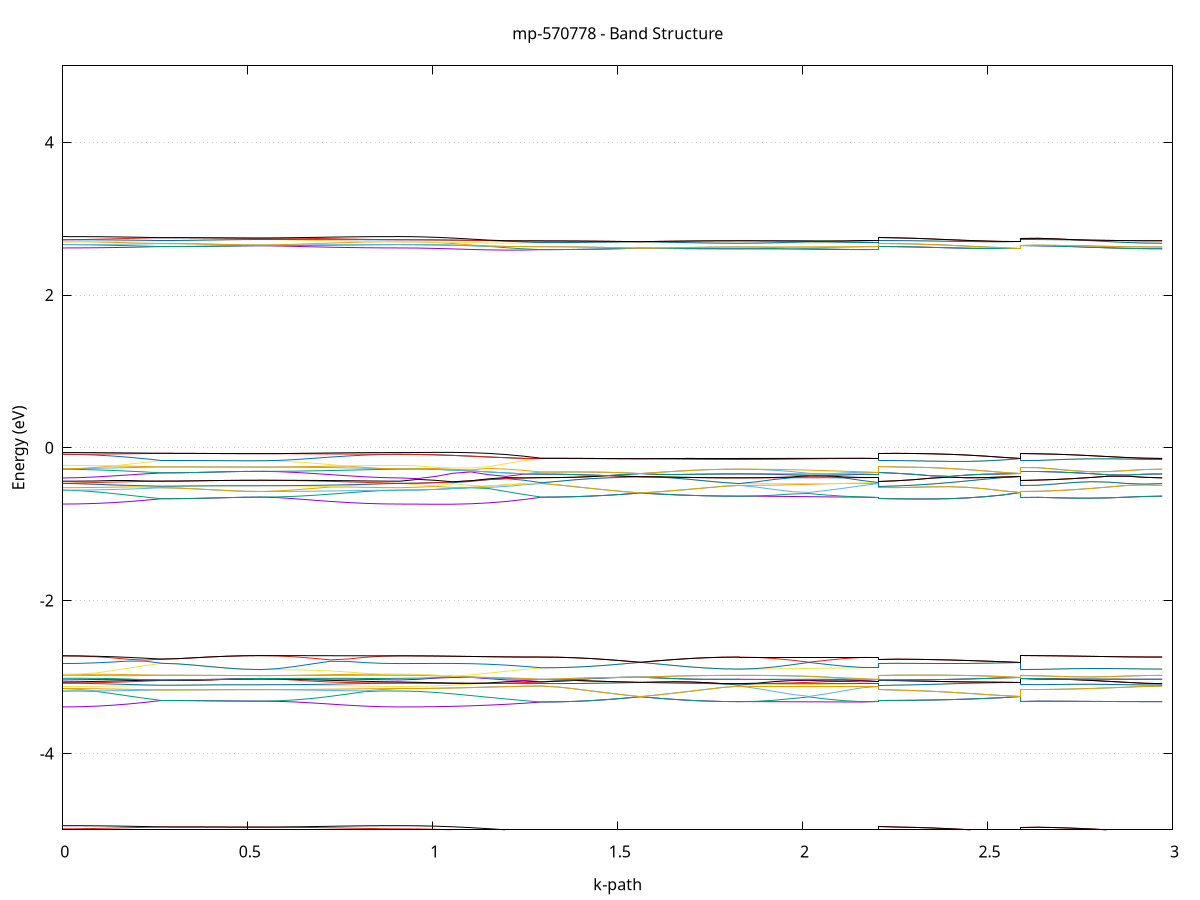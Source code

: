 set title 'mp-570778 - Band Structure'
set xlabel 'k-path'
set ylabel 'Energy (eV)'
set grid y
set yrange [-5:5]
set terminal png size 800,600
set output 'mp-570778_bands_gnuplot.png'
plot '-' using 1:2 with lines notitle, '-' using 1:2 with lines notitle, '-' using 1:2 with lines notitle, '-' using 1:2 with lines notitle, '-' using 1:2 with lines notitle, '-' using 1:2 with lines notitle, '-' using 1:2 with lines notitle, '-' using 1:2 with lines notitle, '-' using 1:2 with lines notitle, '-' using 1:2 with lines notitle, '-' using 1:2 with lines notitle, '-' using 1:2 with lines notitle, '-' using 1:2 with lines notitle, '-' using 1:2 with lines notitle, '-' using 1:2 with lines notitle, '-' using 1:2 with lines notitle, '-' using 1:2 with lines notitle, '-' using 1:2 with lines notitle, '-' using 1:2 with lines notitle, '-' using 1:2 with lines notitle, '-' using 1:2 with lines notitle, '-' using 1:2 with lines notitle, '-' using 1:2 with lines notitle, '-' using 1:2 with lines notitle, '-' using 1:2 with lines notitle, '-' using 1:2 with lines notitle, '-' using 1:2 with lines notitle, '-' using 1:2 with lines notitle, '-' using 1:2 with lines notitle, '-' using 1:2 with lines notitle, '-' using 1:2 with lines notitle, '-' using 1:2 with lines notitle, '-' using 1:2 with lines notitle, '-' using 1:2 with lines notitle, '-' using 1:2 with lines notitle, '-' using 1:2 with lines notitle, '-' using 1:2 with lines notitle, '-' using 1:2 with lines notitle, '-' using 1:2 with lines notitle, '-' using 1:2 with lines notitle, '-' using 1:2 with lines notitle, '-' using 1:2 with lines notitle, '-' using 1:2 with lines notitle, '-' using 1:2 with lines notitle, '-' using 1:2 with lines notitle, '-' using 1:2 with lines notitle, '-' using 1:2 with lines notitle, '-' using 1:2 with lines notitle, '-' using 1:2 with lines notitle, '-' using 1:2 with lines notitle, '-' using 1:2 with lines notitle, '-' using 1:2 with lines notitle, '-' using 1:2 with lines notitle, '-' using 1:2 with lines notitle, '-' using 1:2 with lines notitle, '-' using 1:2 with lines notitle, '-' using 1:2 with lines notitle, '-' using 1:2 with lines notitle, '-' using 1:2 with lines notitle, '-' using 1:2 with lines notitle, '-' using 1:2 with lines notitle, '-' using 1:2 with lines notitle, '-' using 1:2 with lines notitle, '-' using 1:2 with lines notitle, '-' using 1:2 with lines notitle, '-' using 1:2 with lines notitle, '-' using 1:2 with lines notitle, '-' using 1:2 with lines notitle, '-' using 1:2 with lines notitle, '-' using 1:2 with lines notitle, '-' using 1:2 with lines notitle, '-' using 1:2 with lines notitle, '-' using 1:2 with lines notitle, '-' using 1:2 with lines notitle, '-' using 1:2 with lines notitle, '-' using 1:2 with lines notitle, '-' using 1:2 with lines notitle, '-' using 1:2 with lines notitle, '-' using 1:2 with lines notitle, '-' using 1:2 with lines notitle, '-' using 1:2 with lines notitle, '-' using 1:2 with lines notitle, '-' using 1:2 with lines notitle, '-' using 1:2 with lines notitle, '-' using 1:2 with lines notitle, '-' using 1:2 with lines notitle, '-' using 1:2 with lines notitle, '-' using 1:2 with lines notitle, '-' using 1:2 with lines notitle, '-' using 1:2 with lines notitle, '-' using 1:2 with lines notitle, '-' using 1:2 with lines notitle, '-' using 1:2 with lines notitle, '-' using 1:2 with lines notitle, '-' using 1:2 with lines notitle, '-' using 1:2 with lines notitle, '-' using 1:2 with lines notitle, '-' using 1:2 with lines notitle, '-' using 1:2 with lines notitle, '-' using 1:2 with lines notitle, '-' using 1:2 with lines notitle, '-' using 1:2 with lines notitle, '-' using 1:2 with lines notitle, '-' using 1:2 with lines notitle, '-' using 1:2 with lines notitle, '-' using 1:2 with lines notitle
0.000000 -16.650074
0.044502 -16.649774
0.089003 -16.649074
0.133505 -16.647874
0.178007 -16.646174
0.222509 -16.644074
0.267010 -16.641574
0.267010 -16.641574
0.311512 -16.641474
0.356014 -16.641374
0.400516 -16.641074
0.445017 -16.640774
0.489519 -16.640574
0.534021 -16.640474
0.534021 -16.640474
0.581222 -16.640974
0.628423 -16.642374
0.675624 -16.644174
0.722826 -16.645974
0.770027 -16.647674
0.817228 -16.648974
0.864429 -16.649774
0.911630 -16.650074
0.911630 -16.650074
0.959500 -16.649674
1.007369 -16.648474
1.055239 -16.646574
1.103109 -16.643974
1.150978 -16.640774
1.198848 -16.637174
1.246717 -16.633274
1.294587 -16.629174
1.294587 -16.629174
1.339088 -16.628974
1.383590 -16.628674
1.428092 -16.627974
1.472594 -16.627174
1.517095 -16.626174
1.561597 -16.624974
1.561597 -16.624974
1.606099 -16.626174
1.650601 -16.627174
1.695102 -16.627974
1.739604 -16.628674
1.784106 -16.628974
1.828607 -16.629174
1.828607 -16.629174
1.875809 -16.629074
1.923010 -16.629074
1.970211 -16.629074
2.017412 -16.629174
2.064613 -16.629174
2.111815 -16.629174
2.159016 -16.629174
2.206217 -16.629174
2.206217 -16.641574
2.254087 -16.641274
2.301956 -16.640174
2.349826 -16.638574
2.397695 -16.636374
2.445565 -16.633774
2.493434 -16.630874
2.541304 -16.627874
2.589174 -16.624974
2.589174 -16.640474
2.637043 -16.640174
2.684913 -16.639174
2.732782 -16.637574
2.780652 -16.635674
2.828521 -16.633474
2.876391 -16.631274
2.924260 -16.629774
2.972130 -16.629174
e
0.000000 -16.622874
0.044502 -16.625174
0.089003 -16.628774
0.133505 -16.632274
0.178007 -16.635574
0.222509 -16.638774
0.267010 -16.641574
0.267010 -16.641574
0.311512 -16.641474
0.356014 -16.641374
0.400516 -16.641074
0.445017 -16.640774
0.489519 -16.640574
0.534021 -16.640474
0.534021 -16.640474
0.581222 -16.640074
0.628423 -16.639074
0.675624 -16.637374
0.722826 -16.635074
0.770027 -16.632174
0.817228 -16.628874
0.864429 -16.625374
0.911630 -16.622874
0.911630 -16.622874
0.959500 -16.622474
1.007369 -16.621274
1.055239 -16.619274
1.103109 -16.619074
1.150978 -16.619074
1.198848 -16.621074
1.246717 -16.624974
1.294587 -16.629174
1.294587 -16.629174
1.339088 -16.628974
1.383590 -16.628674
1.428092 -16.627974
1.472594 -16.627174
1.517095 -16.626174
1.561597 -16.624974
1.561597 -16.624974
1.606099 -16.626174
1.650601 -16.627174
1.695102 -16.627974
1.739604 -16.628674
1.784106 -16.628974
1.828607 -16.629174
1.828607 -16.629174
1.875809 -16.628874
1.923010 -16.627974
1.970211 -16.626674
2.017412 -16.624974
2.064613 -16.626674
2.111815 -16.627974
2.159016 -16.628874
2.206217 -16.629174
2.206217 -16.641574
2.254087 -16.641274
2.301956 -16.640174
2.349826 -16.638574
2.397695 -16.636374
2.445565 -16.633774
2.493434 -16.630874
2.541304 -16.627874
2.589174 -16.624974
2.589174 -16.640474
2.637043 -16.640174
2.684913 -16.639174
2.732782 -16.637574
2.780652 -16.635674
2.828521 -16.633474
2.876391 -16.631274
2.924260 -16.629774
2.972130 -16.629174
e
0.000000 -16.619074
0.044502 -16.618974
0.089003 -16.618574
0.133505 -16.617874
0.178007 -16.616974
0.222509 -16.615874
0.267010 -16.614574
0.267010 -16.614574
0.311512 -16.614974
0.356014 -16.615874
0.400516 -16.617074
0.445017 -16.618074
0.489519 -16.618774
0.534021 -16.619074
0.534021 -16.619074
0.581222 -16.619074
0.628423 -16.619074
0.675624 -16.619074
0.722826 -16.619074
0.770027 -16.619074
0.817228 -16.619074
0.864429 -16.619074
0.911630 -16.619074
0.911630 -16.619074
0.959500 -16.619074
1.007369 -16.619074
1.055239 -16.619074
1.103109 -16.619074
1.150978 -16.619074
1.198848 -16.619074
1.246717 -16.619074
1.294587 -16.619074
1.294587 -16.619074
1.339088 -16.619274
1.383590 -16.620074
1.428092 -16.621174
1.472594 -16.622374
1.517095 -16.623674
1.561597 -16.624974
1.561597 -16.624974
1.606099 -16.623674
1.650601 -16.622374
1.695102 -16.621174
1.739604 -16.620074
1.784106 -16.619274
1.828607 -16.619074
1.828607 -16.619074
1.875809 -16.619674
1.923010 -16.621174
1.970211 -16.623074
2.017412 -16.624974
2.064613 -16.623074
2.111815 -16.621174
2.159016 -16.619674
2.206217 -16.619074
2.206217 -16.614574
2.254087 -16.614674
2.301956 -16.615074
2.349826 -16.615774
2.397695 -16.616774
2.445565 -16.618274
2.493434 -16.620074
2.541304 -16.622374
2.589174 -16.624974
2.589174 -16.619074
2.637043 -16.619074
2.684913 -16.619074
2.732782 -16.619074
2.780652 -16.619074
2.828521 -16.619074
2.876391 -16.619074
2.924260 -16.619074
2.972130 -16.619074
e
0.000000 -16.619074
0.044502 -16.616674
0.089003 -16.613174
0.133505 -16.610274
0.178007 -16.611674
0.222509 -16.613174
0.267010 -16.614574
0.267010 -16.614574
0.311512 -16.614974
0.356014 -16.615874
0.400516 -16.617074
0.445017 -16.618074
0.489519 -16.618774
0.534021 -16.619074
0.534021 -16.619074
0.581222 -16.618474
0.628423 -16.616974
0.675624 -16.614974
0.722826 -16.612874
0.770027 -16.610874
0.817228 -16.612374
0.864429 -16.616374
0.911630 -16.619074
0.911630 -16.619074
0.959500 -16.619074
1.007369 -16.619074
1.055239 -16.619074
1.103109 -16.616674
1.150978 -16.617374
1.198848 -16.619074
1.246717 -16.619074
1.294587 -16.619074
1.294587 -16.619074
1.339088 -16.619274
1.383590 -16.620074
1.428092 -16.621174
1.472594 -16.622374
1.517095 -16.623674
1.561597 -16.624974
1.561597 -16.624974
1.606099 -16.623674
1.650601 -16.622374
1.695102 -16.621174
1.739604 -16.620074
1.784106 -16.619274
1.828607 -16.619074
1.828607 -16.619074
1.875809 -16.619074
1.923010 -16.619074
1.970211 -16.619074
2.017412 -16.619074
2.064613 -16.619074
2.111815 -16.619074
2.159016 -16.619074
2.206217 -16.619074
2.206217 -16.614574
2.254087 -16.614674
2.301956 -16.615074
2.349826 -16.615774
2.397695 -16.616774
2.445565 -16.618274
2.493434 -16.620074
2.541304 -16.622374
2.589174 -16.624974
2.589174 -16.619074
2.637043 -16.619074
2.684913 -16.619074
2.732782 -16.619074
2.780652 -16.619074
2.828521 -16.619074
2.876391 -16.619074
2.924260 -16.619074
2.972130 -16.619074
e
0.000000 -16.607874
0.044502 -16.608174
0.089003 -16.609074
0.133505 -16.609574
0.178007 -16.606174
0.222509 -16.603074
0.267010 -16.600174
0.267010 -16.600174
0.311512 -16.599674
0.356014 -16.598474
0.400516 -16.596674
0.445017 -16.594774
0.489519 -16.592874
0.534021 -16.591574
0.534021 -16.591574
0.581222 -16.593874
0.628423 -16.596974
0.675624 -16.600474
0.722826 -16.604274
0.770027 -16.608274
0.817228 -16.609274
0.864429 -16.608274
0.911630 -16.607874
0.911630 -16.607874
0.959500 -16.608274
1.007369 -16.609474
1.055239 -16.611474
1.103109 -16.614174
1.150978 -16.613474
1.198848 -16.609874
1.246717 -16.605874
1.294587 -16.601774
1.294587 -16.601774
1.339088 -16.601474
1.383590 -16.600774
1.428092 -16.599674
1.472594 -16.598374
1.517095 -16.597074
1.561597 -16.595774
1.561597 -16.595774
1.606099 -16.597074
1.650601 -16.598374
1.695102 -16.599674
1.739604 -16.600774
1.784106 -16.601474
1.828607 -16.601774
1.828607 -16.601774
1.875809 -16.601774
1.923010 -16.601774
1.970211 -16.601774
2.017412 -16.601774
2.064613 -16.601774
2.111815 -16.601774
2.159016 -16.601774
2.206217 -16.601774
2.206217 -16.600174
2.254087 -16.600174
2.301956 -16.599974
2.349826 -16.599674
2.397695 -16.599274
2.445565 -16.598674
2.493434 -16.597974
2.541304 -16.596974
2.589174 -16.595774
2.589174 -16.591574
2.637043 -16.591574
2.684913 -16.591574
2.732782 -16.593074
2.780652 -16.595074
2.828521 -16.597374
2.876391 -16.599574
2.924260 -16.601174
2.972130 -16.601774
e
0.000000 -16.591574
0.044502 -16.591874
0.089003 -16.592574
0.133505 -16.593874
0.178007 -16.595474
0.222509 -16.597674
0.267010 -16.600174
0.267010 -16.600174
0.311512 -16.599674
0.356014 -16.598474
0.400516 -16.596674
0.445017 -16.594774
0.489519 -16.592874
0.534021 -16.591574
0.534021 -16.591574
0.581222 -16.591574
0.628423 -16.591574
0.675624 -16.591574
0.722826 -16.591574
0.770027 -16.591574
0.817228 -16.591574
0.864429 -16.591574
0.911630 -16.591574
0.911630 -16.591574
0.959500 -16.591574
1.007369 -16.591574
1.055239 -16.591574
1.103109 -16.591574
1.150978 -16.591574
1.198848 -16.593674
1.246717 -16.597674
1.294587 -16.601774
1.294587 -16.601774
1.339088 -16.601474
1.383590 -16.600774
1.428092 -16.599674
1.472594 -16.598374
1.517095 -16.597074
1.561597 -16.595774
1.561597 -16.595774
1.606099 -16.597074
1.650601 -16.598374
1.695102 -16.599674
1.739604 -16.600774
1.784106 -16.601474
1.828607 -16.601774
1.828607 -16.601774
1.875809 -16.601174
1.923010 -16.599674
1.970211 -16.597774
2.017412 -16.595774
2.064613 -16.597774
2.111815 -16.599674
2.159016 -16.601174
2.206217 -16.601774
2.206217 -16.600174
2.254087 -16.600174
2.301956 -16.599974
2.349826 -16.599674
2.397695 -16.599274
2.445565 -16.598674
2.493434 -16.597974
2.541304 -16.596974
2.589174 -16.595774
2.589174 -16.591574
2.637043 -16.591574
2.684913 -16.591574
2.732782 -16.593074
2.780652 -16.595074
2.828521 -16.597374
2.876391 -16.599574
2.924260 -16.601174
2.972130 -16.601774
e
0.000000 -16.591574
0.044502 -16.591274
0.089003 -16.590374
0.133505 -16.589174
0.178007 -16.587774
0.222509 -16.586274
0.267010 -16.584874
0.267010 -16.584874
0.311512 -16.585074
0.356014 -16.585574
0.400516 -16.586474
0.445017 -16.587574
0.489519 -16.588974
0.534021 -16.590074
0.534021 -16.590074
0.581222 -16.590174
0.628423 -16.590274
0.675624 -16.590474
0.722826 -16.590674
0.770027 -16.590974
0.817228 -16.591274
0.864429 -16.591474
0.911630 -16.591574
0.911630 -16.591574
0.959500 -16.591574
1.007369 -16.591574
1.055239 -16.591574
1.103109 -16.591574
1.150978 -16.591574
1.198848 -16.591574
1.246717 -16.591574
1.294587 -16.591574
1.294587 -16.591574
1.339088 -16.591674
1.383590 -16.592074
1.428092 -16.592674
1.472594 -16.593574
1.517095 -16.594574
1.561597 -16.595774
1.561597 -16.595774
1.606099 -16.594574
1.650601 -16.593574
1.695102 -16.592674
1.739604 -16.592074
1.784106 -16.591674
1.828607 -16.591574
1.828607 -16.591574
1.875809 -16.591874
1.923010 -16.592674
1.970211 -16.594074
2.017412 -16.595774
2.064613 -16.594074
2.111815 -16.592674
2.159016 -16.591874
2.206217 -16.591574
2.206217 -16.584874
2.254087 -16.585174
2.301956 -16.585974
2.349826 -16.587274
2.397695 -16.588874
2.445565 -16.590774
2.493434 -16.592574
2.541304 -16.594274
2.589174 -16.595774
2.589174 -16.590074
2.637043 -16.590474
2.684913 -16.591474
2.732782 -16.591574
2.780652 -16.591574
2.828521 -16.591574
2.876391 -16.591574
2.924260 -16.591574
2.972130 -16.591574
e
0.000000 -16.580374
0.044502 -16.580474
0.089003 -16.580874
0.133505 -16.581574
0.178007 -16.582474
0.222509 -16.583574
0.267010 -16.584874
0.267010 -16.584874
0.311512 -16.585074
0.356014 -16.585574
0.400516 -16.586474
0.445017 -16.587574
0.489519 -16.588974
0.534021 -16.590074
0.534021 -16.590074
0.581222 -16.588174
0.628423 -16.586074
0.675624 -16.584274
0.722826 -16.582874
0.770027 -16.581774
0.817228 -16.580974
0.864429 -16.580474
0.911630 -16.580374
0.911630 -16.580374
0.959500 -16.580774
1.007369 -16.581974
1.055239 -16.583974
1.103109 -16.586674
1.150978 -16.589974
1.198848 -16.591574
1.246717 -16.591574
1.294587 -16.591574
1.294587 -16.591574
1.339088 -16.591674
1.383590 -16.592074
1.428092 -16.592674
1.472594 -16.593574
1.517095 -16.594574
1.561597 -16.595774
1.561597 -16.595774
1.606099 -16.594574
1.650601 -16.593574
1.695102 -16.592674
1.739604 -16.592074
1.784106 -16.591674
1.828607 -16.591574
1.828607 -16.591574
1.875809 -16.591574
1.923010 -16.591574
1.970211 -16.591574
2.017412 -16.591574
2.064613 -16.591574
2.111815 -16.591574
2.159016 -16.591574
2.206217 -16.591574
2.206217 -16.584874
2.254087 -16.585174
2.301956 -16.585974
2.349826 -16.587274
2.397695 -16.588874
2.445565 -16.590774
2.493434 -16.592574
2.541304 -16.594274
2.589174 -16.595774
2.589174 -16.590074
2.637043 -16.590474
2.684913 -16.591474
2.732782 -16.591574
2.780652 -16.591574
2.828521 -16.591574
2.876391 -16.591574
2.924260 -16.591574
2.972130 -16.591574
e
0.000000 -12.439474
0.044502 -12.439074
0.089003 -12.437974
0.133505 -12.436174
0.178007 -12.433674
0.222509 -12.430574
0.267010 -12.426974
0.267010 -12.426974
0.311512 -12.426874
0.356014 -12.426674
0.400516 -12.426274
0.445017 -12.425874
0.489519 -12.425574
0.534021 -12.425474
0.534021 -12.425474
0.581222 -12.426174
0.628423 -12.428074
0.675624 -12.430674
0.722826 -12.433474
0.770027 -12.435874
0.817228 -12.437874
0.864429 -12.439074
0.911630 -12.439474
0.911630 -12.439474
0.959500 -12.438374
1.007369 -12.435074
1.055239 -12.429674
1.103109 -12.422474
1.150978 -12.413674
1.198848 -12.403674
1.246717 -12.392674
1.294587 -12.381274
1.294587 -12.381274
1.339088 -12.381174
1.383590 -12.380874
1.428092 -12.380374
1.472594 -12.379574
1.517095 -12.378774
1.561597 -12.377774
1.561597 -12.377774
1.606099 -12.378774
1.650601 -12.379574
1.695102 -12.380274
1.739604 -12.380874
1.784106 -12.381174
1.828607 -12.381274
1.828607 -12.381274
1.875809 -12.381274
1.923010 -12.381274
1.970211 -12.381274
2.017412 -12.381274
2.064613 -12.381274
2.111815 -12.381274
2.159016 -12.381274
2.206217 -12.381274
2.206217 -12.426974
2.254087 -12.425974
2.301956 -12.422874
2.349826 -12.417774
2.397695 -12.411074
2.445565 -12.403174
2.493434 -12.394374
2.541304 -12.385674
2.589174 -12.377774
2.589174 -12.425474
2.637043 -12.424374
2.684913 -12.421274
2.732782 -12.416074
2.780652 -12.409274
2.828521 -12.401274
2.876391 -12.392574
2.924260 -12.384874
2.972130 -12.381274
e
0.000000 -12.406874
0.044502 -12.407974
0.089003 -12.410774
0.133505 -12.414574
0.178007 -12.418774
0.222509 -12.422974
0.267010 -12.426974
0.267010 -12.426974
0.311512 -12.426874
0.356014 -12.426674
0.400516 -12.426274
0.445017 -12.425874
0.489519 -12.425574
0.534021 -12.425474
0.534021 -12.425474
0.581222 -12.424974
0.628423 -12.423574
0.675624 -12.421174
0.722826 -12.418174
0.770027 -12.414574
0.817228 -12.410974
0.864429 -12.408074
0.911630 -12.406874
0.911630 -12.406874
0.959500 -12.405774
1.007369 -12.402474
1.055239 -12.397074
1.103109 -12.389774
1.150978 -12.380874
1.198848 -12.373174
1.246717 -12.373174
1.294587 -12.381274
1.294587 -12.381274
1.339088 -12.381174
1.383590 -12.380874
1.428092 -12.380374
1.472594 -12.379574
1.517095 -12.378774
1.561597 -12.377774
1.561597 -12.377774
1.606099 -12.378774
1.650601 -12.379574
1.695102 -12.380274
1.739604 -12.380874
1.784106 -12.381174
1.828607 -12.381274
1.828607 -12.381274
1.875809 -12.381074
1.923010 -12.380274
1.970211 -12.379174
2.017412 -12.377774
2.064613 -12.379174
2.111815 -12.380374
2.159016 -12.381074
2.206217 -12.381274
2.206217 -12.426974
2.254087 -12.425974
2.301956 -12.422874
2.349826 -12.417774
2.397695 -12.411074
2.445565 -12.403174
2.493434 -12.394374
2.541304 -12.385674
2.589174 -12.377774
2.589174 -12.425474
2.637043 -12.424374
2.684913 -12.421274
2.732782 -12.416074
2.780652 -12.409274
2.828521 -12.401274
2.876391 -12.392574
2.924260 -12.384874
2.972130 -12.381274
e
0.000000 -12.372874
0.044502 -12.372574
0.089003 -12.371574
0.133505 -12.369874
0.178007 -12.367574
0.222509 -12.364674
0.267010 -12.361274
0.267010 -12.361274
0.311512 -12.362774
0.356014 -12.365674
0.400516 -12.368574
0.445017 -12.370874
0.489519 -12.372374
0.534021 -12.372874
0.534021 -12.372874
0.581222 -12.372874
0.628423 -12.372874
0.675624 -12.372874
0.722826 -12.372874
0.770027 -12.372874
0.817228 -12.372874
0.864429 -12.372874
0.911630 -12.372874
0.911630 -12.372874
0.959500 -12.372874
1.007369 -12.372974
1.055239 -12.372974
1.103109 -12.373074
1.150978 -12.373074
1.198848 -12.373174
1.246717 -12.373174
1.294587 -12.373174
1.294587 -12.373174
1.339088 -12.373374
1.383590 -12.373874
1.428092 -12.374674
1.472594 -12.375674
1.517095 -12.376674
1.561597 -12.377774
1.561597 -12.377774
1.606099 -12.376674
1.650601 -12.375674
1.695102 -12.374674
1.739604 -12.373874
1.784106 -12.373374
1.828607 -12.373174
1.828607 -12.373174
1.875809 -12.373574
1.923010 -12.374674
1.970211 -12.376174
2.017412 -12.377774
2.064613 -12.376174
2.111815 -12.374674
2.159016 -12.373574
2.206217 -12.373174
2.206217 -12.361274
2.254087 -12.361374
2.301956 -12.361774
2.349826 -12.362374
2.397695 -12.363274
2.445565 -12.364874
2.493434 -12.367474
2.541304 -12.371574
2.589174 -12.377774
2.589174 -12.372874
2.637043 -12.372874
2.684913 -12.372974
2.732782 -12.372974
2.780652 -12.373074
2.828521 -12.373074
2.876391 -12.373174
2.924260 -12.373174
2.972130 -12.373174
e
0.000000 -12.372874
0.044502 -12.371774
0.089003 -12.368974
0.133505 -12.365074
0.178007 -12.360774
0.222509 -12.357474
0.267010 -12.361274
0.267010 -12.361274
0.311512 -12.362774
0.356014 -12.365674
0.400516 -12.368574
0.445017 -12.370874
0.489519 -12.372374
0.534021 -12.372874
0.534021 -12.372874
0.581222 -12.371774
0.628423 -12.368574
0.675624 -12.363874
0.722826 -12.358274
0.770027 -12.361774
0.817228 -12.367274
0.864429 -12.371274
0.911630 -12.372874
0.911630 -12.372874
0.959500 -12.372874
1.007369 -12.372974
1.055239 -12.372974
1.103109 -12.373074
1.150978 -12.373074
1.198848 -12.370674
1.246717 -12.369874
1.294587 -12.373174
1.294587 -12.373174
1.339088 -12.373374
1.383590 -12.373874
1.428092 -12.374674
1.472594 -12.375674
1.517095 -12.376674
1.561597 -12.377774
1.561597 -12.377774
1.606099 -12.376674
1.650601 -12.375674
1.695102 -12.374674
1.739604 -12.373874
1.784106 -12.373374
1.828607 -12.373174
1.828607 -12.373174
1.875809 -12.373174
1.923010 -12.373174
1.970211 -12.373174
2.017412 -12.373174
2.064613 -12.373174
2.111815 -12.373174
2.159016 -12.373174
2.206217 -12.373174
2.206217 -12.361274
2.254087 -12.361374
2.301956 -12.361774
2.349826 -12.362374
2.397695 -12.363274
2.445565 -12.364874
2.493434 -12.367474
2.541304 -12.371574
2.589174 -12.377774
2.589174 -12.372874
2.637043 -12.372874
2.684913 -12.372974
2.732782 -12.372974
2.780652 -12.373074
2.828521 -12.373074
2.876391 -12.373174
2.924260 -12.373174
2.972130 -12.373174
e
0.000000 -12.339574
0.044502 -12.341074
0.089003 -12.344674
0.133505 -12.348974
0.178007 -12.353274
0.222509 -12.356474
0.267010 -12.352374
0.267010 -12.352374
0.311512 -12.350774
0.356014 -12.347774
0.400516 -12.344574
0.445017 -12.341974
0.489519 -12.340174
0.534021 -12.339574
0.534021 -12.339574
0.581222 -12.340974
0.628423 -12.344574
0.675624 -12.349774
0.722826 -12.355674
0.770027 -12.352274
0.817228 -12.346474
0.864429 -12.341674
0.911630 -12.339574
0.911630 -12.339574
0.959500 -12.339574
1.007369 -12.339574
1.055239 -12.339674
1.103109 -12.339774
1.150978 -12.348674
1.198848 -12.358874
1.246717 -12.359574
1.294587 -12.348074
1.294587 -12.348074
1.339088 -12.347874
1.383590 -12.347374
1.428092 -12.346574
1.472594 -12.345574
1.517095 -12.344574
1.561597 -12.343474
1.561597 -12.343474
1.606099 -12.344574
1.650601 -12.345574
1.695102 -12.346574
1.739604 -12.347374
1.784106 -12.347874
1.828607 -12.348074
1.828607 -12.348074
1.875809 -12.348074
1.923010 -12.348074
1.970211 -12.348074
2.017412 -12.348074
2.064613 -12.348074
2.111815 -12.348074
2.159016 -12.348074
2.206217 -12.348074
2.206217 -12.352374
2.254087 -12.352374
2.301956 -12.352174
2.349826 -12.351874
2.397695 -12.351374
2.445565 -12.350574
2.493434 -12.349174
2.541304 -12.347074
2.589174 -12.343474
2.589174 -12.339574
2.637043 -12.339574
2.684913 -12.339574
2.732782 -12.339674
2.780652 -12.339674
2.828521 -12.339774
2.876391 -12.339774
2.924260 -12.344474
2.972130 -12.348074
e
0.000000 -12.339574
0.044502 -12.339974
0.089003 -12.341074
0.133505 -12.342974
0.178007 -12.345574
0.222509 -12.348674
0.267010 -12.352374
0.267010 -12.352374
0.311512 -12.350774
0.356014 -12.347774
0.400516 -12.344574
0.445017 -12.341974
0.489519 -12.340174
0.534021 -12.339574
0.534021 -12.339574
0.581222 -12.339574
0.628423 -12.339574
0.675624 -12.339574
0.722826 -12.339574
0.770027 -12.339574
0.817228 -12.339574
0.864429 -12.339574
0.911630 -12.339574
0.911630 -12.339574
0.959500 -12.339574
1.007369 -12.339574
1.055239 -12.339674
1.103109 -12.339674
1.150978 -12.339774
1.198848 -12.339774
1.246717 -12.339774
1.294587 -12.348074
1.294587 -12.348074
1.339088 -12.347874
1.383590 -12.347374
1.428092 -12.346574
1.472594 -12.345574
1.517095 -12.344574
1.561597 -12.343474
1.561597 -12.343474
1.606099 -12.344574
1.650601 -12.345574
1.695102 -12.346574
1.739604 -12.347374
1.784106 -12.347874
1.828607 -12.348074
1.828607 -12.348074
1.875809 -12.347674
1.923010 -12.346574
1.970211 -12.345074
2.017412 -12.343474
2.064613 -12.345074
2.111815 -12.346574
2.159016 -12.347674
2.206217 -12.348074
2.206217 -12.352374
2.254087 -12.352374
2.301956 -12.352174
2.349826 -12.351874
2.397695 -12.351374
2.445565 -12.350574
2.493434 -12.349174
2.541304 -12.347074
2.589174 -12.343474
2.589174 -12.339574
2.637043 -12.339574
2.684913 -12.339574
2.732782 -12.339674
2.780652 -12.339674
2.828521 -12.339774
2.876391 -12.339774
2.924260 -12.344474
2.972130 -12.348074
e
0.000000 -12.322474
0.044502 -12.320874
0.089003 -12.317274
0.133505 -12.312974
0.178007 -12.308574
0.222509 -12.304374
0.267010 -12.300474
0.267010 -12.300474
0.311512 -12.300574
0.356014 -12.301074
0.400516 -12.301774
0.445017 -12.302474
0.489519 -12.302974
0.534021 -12.303174
0.534021 -12.303174
0.581222 -12.303674
0.628423 -12.304874
0.675624 -12.306974
0.722826 -12.309874
0.770027 -12.313274
0.817228 -12.317174
0.864429 -12.320774
0.911630 -12.322474
0.911630 -12.322474
0.959500 -12.323574
1.007369 -12.326974
1.055239 -12.332374
1.103109 -12.339674
1.150978 -12.339774
1.198848 -12.339774
1.246717 -12.339774
1.294587 -12.339874
1.294587 -12.339874
1.339088 -12.339974
1.383590 -12.340274
1.428092 -12.340874
1.472594 -12.341574
1.517095 -12.342474
1.561597 -12.343474
1.561597 -12.343474
1.606099 -12.342474
1.650601 -12.341574
1.695102 -12.340774
1.739604 -12.340274
1.784106 -12.339974
1.828607 -12.339774
1.828607 -12.339774
1.875809 -12.340074
1.923010 -12.340774
1.970211 -12.341974
2.017412 -12.343474
2.064613 -12.341974
2.111815 -12.340874
2.159016 -12.340074
2.206217 -12.339874
2.206217 -12.300474
2.254087 -12.301474
2.301956 -12.304574
2.349826 -12.309474
2.397695 -12.315974
2.445565 -12.323374
2.493434 -12.331174
2.541304 -12.338074
2.589174 -12.343474
2.589174 -12.303174
2.637043 -12.304274
2.684913 -12.307574
2.732782 -12.312774
2.780652 -12.319774
2.828521 -12.327974
2.876391 -12.336674
2.924260 -12.339774
2.972130 -12.339774
e
0.000000 -12.288574
0.044502 -12.288874
0.089003 -12.289974
0.133505 -12.291674
0.178007 -12.294074
0.222509 -12.296974
0.267010 -12.300474
0.267010 -12.300474
0.311512 -12.300574
0.356014 -12.301074
0.400516 -12.301774
0.445017 -12.302474
0.489519 -12.302974
0.534021 -12.303174
0.534021 -12.303174
0.581222 -12.302374
0.628423 -12.300074
0.675624 -12.297274
0.722826 -12.294474
0.770027 -12.291974
0.817228 -12.290074
0.864429 -12.288974
0.911630 -12.288574
0.911630 -12.288574
0.959500 -12.289674
1.007369 -12.293074
1.055239 -12.298674
1.103109 -12.306074
1.150978 -12.315074
1.198848 -12.325374
1.246717 -12.336574
1.294587 -12.339874
1.294587 -12.339874
1.339088 -12.339974
1.383590 -12.340274
1.428092 -12.340874
1.472594 -12.341574
1.517095 -12.342474
1.561597 -12.343474
1.561597 -12.343474
1.606099 -12.342474
1.650601 -12.341574
1.695102 -12.340774
1.739604 -12.340274
1.784106 -12.339974
1.828607 -12.339774
1.828607 -12.339774
1.875809 -12.339774
1.923010 -12.339774
1.970211 -12.339774
2.017412 -12.339874
2.064613 -12.339874
2.111815 -12.339874
2.159016 -12.339874
2.206217 -12.339874
2.206217 -12.300474
2.254087 -12.301474
2.301956 -12.304574
2.349826 -12.309474
2.397695 -12.315974
2.445565 -12.323374
2.493434 -12.331174
2.541304 -12.338074
2.589174 -12.343474
2.589174 -12.303174
2.637043 -12.304274
2.684913 -12.307574
2.732782 -12.312774
2.780652 -12.319774
2.828521 -12.327974
2.876391 -12.336674
2.924260 -12.339774
2.972130 -12.339774
e
0.000000 -5.159974
0.044502 -5.159574
0.089003 -5.158474
0.133505 -5.156574
0.178007 -5.154074
0.222509 -5.150874
0.267010 -5.147274
0.267010 -5.147274
0.311512 -5.147174
0.356014 -5.146974
0.400516 -5.146674
0.445017 -5.146374
0.489519 -5.146174
0.534021 -5.146074
0.534021 -5.146074
0.581222 -5.146774
0.628423 -5.148574
0.675624 -5.151074
0.722826 -5.153874
0.770027 -5.156374
0.817228 -5.158274
0.864429 -5.159574
0.911630 -5.159974
0.911630 -5.159974
0.959500 -5.158274
1.007369 -5.153074
1.055239 -5.144674
1.103109 -5.133474
1.150978 -5.119874
1.198848 -5.104474
1.246717 -5.087974
1.294587 -5.070974
1.294587 -5.070974
1.339088 -5.070774
1.383590 -5.070374
1.428092 -5.069774
1.472594 -5.068874
1.517095 -5.067774
1.561597 -5.066574
1.561597 -5.066574
1.606099 -5.067674
1.650601 -5.068674
1.695102 -5.069474
1.739604 -5.070074
1.784106 -5.070374
1.828607 -5.070474
1.828607 -5.070474
1.875809 -5.070574
1.923010 -5.070574
1.970211 -5.070674
2.017412 -5.070774
2.064613 -5.070774
2.111815 -5.070874
2.159016 -5.070874
2.206217 -5.070974
2.206217 -5.147274
2.254087 -5.145574
2.301956 -5.140474
2.349826 -5.132174
2.397695 -5.121274
2.445565 -5.108174
2.493434 -5.093774
2.541304 -5.079274
2.589174 -5.066574
2.589174 -5.146074
2.637043 -5.144374
2.684913 -5.139174
2.732782 -5.130874
2.780652 -5.119774
2.828521 -5.106474
2.876391 -5.091874
2.924260 -5.077874
2.972130 -5.070474
e
0.000000 -5.129174
0.044502 -5.129974
0.089003 -5.132174
0.133505 -5.135474
0.178007 -5.139374
0.222509 -5.143374
0.267010 -5.147274
0.267010 -5.147274
0.311512 -5.147174
0.356014 -5.146974
0.400516 -5.146674
0.445017 -5.146374
0.489519 -5.146174
0.534021 -5.146074
0.534021 -5.146074
0.581222 -5.145574
0.628423 -5.144174
0.675624 -5.141874
0.722826 -5.138874
0.770027 -5.135574
0.817228 -5.132374
0.864429 -5.130074
0.911630 -5.129174
0.911630 -5.129174
0.959500 -5.127274
1.007369 -5.121974
1.055239 -5.113274
1.103109 -5.101574
1.150978 -5.087474
1.198848 -5.071474
1.246717 -5.061274
1.294587 -5.070974
1.294587 -5.070974
1.339088 -5.070774
1.383590 -5.070374
1.428092 -5.069774
1.472594 -5.068874
1.517095 -5.067774
1.561597 -5.066574
1.561597 -5.066574
1.606099 -5.067674
1.650601 -5.068674
1.695102 -5.069474
1.739604 -5.070074
1.784106 -5.070374
1.828607 -5.070474
1.828607 -5.070474
1.875809 -5.070274
1.923010 -5.069374
1.970211 -5.068074
2.017412 -5.066774
2.064613 -5.068474
2.111815 -5.069774
2.159016 -5.070674
2.206217 -5.070974
2.206217 -5.147274
2.254087 -5.145574
2.301956 -5.140474
2.349826 -5.132174
2.397695 -5.121274
2.445565 -5.108174
2.493434 -5.093774
2.541304 -5.079274
2.589174 -5.066574
2.589174 -5.146074
2.637043 -5.144374
2.684913 -5.139174
2.732782 -5.130874
2.780652 -5.119774
2.828521 -5.106474
2.876391 -5.091874
2.924260 -5.077874
2.972130 -5.070474
e
0.000000 -5.068974
0.044502 -5.068574
0.089003 -5.067374
0.133505 -5.065374
0.178007 -5.062674
0.222509 -5.059274
0.267010 -5.055374
0.267010 -5.055374
0.311512 -5.057574
0.356014 -5.061174
0.400516 -5.064474
0.445017 -5.067074
0.489519 -5.068774
0.534021 -5.069374
0.534021 -5.069374
0.581222 -5.069274
0.628423 -5.069274
0.675624 -5.069174
0.722826 -5.069174
0.770027 -5.069074
0.817228 -5.068974
0.864429 -5.068974
0.911630 -5.068974
0.911630 -5.068974
0.959500 -5.068674
1.007369 -5.067774
1.055239 -5.066474
1.103109 -5.064974
1.150978 -5.063374
1.198848 -5.062174
1.246717 -5.061274
1.294587 -5.060974
1.294587 -5.060974
1.339088 -5.061174
1.383590 -5.061874
1.428092 -5.062874
1.472594 -5.064074
1.517095 -5.065274
1.561597 -5.066574
1.561597 -5.066574
1.606099 -5.065374
1.650601 -5.064174
1.695102 -5.062974
1.739604 -5.062074
1.784106 -5.061374
1.828607 -5.061174
1.828607 -5.061174
1.875809 -5.061674
1.923010 -5.063074
1.970211 -5.064874
2.017412 -5.066474
2.064613 -5.064574
2.111815 -5.062774
2.159016 -5.061474
2.206217 -5.060974
2.206217 -5.055374
2.254087 -5.055174
2.301956 -5.054474
2.349826 -5.053674
2.397695 -5.052874
2.445565 -5.052774
2.493434 -5.053974
2.541304 -5.058074
2.589174 -5.066574
2.589174 -5.069374
2.637043 -5.068974
2.684913 -5.068174
2.732782 -5.066774
2.780652 -5.065274
2.828521 -5.063674
2.876391 -5.062374
2.924260 -5.061474
2.972130 -5.061174
e
0.000000 -5.068974
0.044502 -5.068074
0.089003 -5.065574
0.133505 -5.061974
0.178007 -5.057674
0.222509 -5.053074
0.267010 -5.055374
0.267010 -5.055374
0.311512 -5.057574
0.356014 -5.061174
0.400516 -5.064474
0.445017 -5.067074
0.489519 -5.068774
0.534021 -5.069374
0.534021 -5.069374
0.581222 -5.068074
0.628423 -5.064574
0.675624 -5.059274
0.722826 -5.052874
0.770027 -5.057774
0.817228 -5.063474
0.864429 -5.067474
0.911630 -5.068974
0.911630 -5.068974
0.959500 -5.068674
1.007369 -5.067774
1.055239 -5.066474
1.103109 -5.064974
1.150978 -5.063374
1.198848 -5.062174
1.246717 -5.054174
1.294587 -5.060974
1.294587 -5.060974
1.339088 -5.061174
1.383590 -5.061874
1.428092 -5.062874
1.472594 -5.064074
1.517095 -5.065274
1.561597 -5.066574
1.561597 -5.066574
1.606099 -5.065374
1.650601 -5.064174
1.695102 -5.062974
1.739604 -5.062074
1.784106 -5.061374
1.828607 -5.061174
1.828607 -5.061174
1.875809 -5.061174
1.923010 -5.061074
1.970211 -5.061074
2.017412 -5.061074
2.064613 -5.060974
2.111815 -5.060974
2.159016 -5.060974
2.206217 -5.060974
2.206217 -5.055374
2.254087 -5.055174
2.301956 -5.054474
2.349826 -5.053674
2.397695 -5.052874
2.445565 -5.052774
2.493434 -5.053974
2.541304 -5.058074
2.589174 -5.066574
2.589174 -5.069374
2.637043 -5.068974
2.684913 -5.068174
2.732782 -5.066774
2.780652 -5.065274
2.828521 -5.063674
2.876391 -5.062374
2.924260 -5.061474
2.972130 -5.061174
e
0.000000 -5.033674
0.044502 -5.034774
0.089003 -5.037774
0.133505 -5.041774
0.178007 -5.046374
0.222509 -5.050974
0.267010 -5.048574
0.267010 -5.048574
0.311512 -5.046274
0.356014 -5.042474
0.400516 -5.038874
0.445017 -5.035874
0.489519 -5.033974
0.534021 -5.033374
0.534021 -5.033374
0.581222 -5.034774
0.628423 -5.038774
0.675624 -5.044574
0.722826 -5.051174
0.770027 -5.046174
0.817228 -5.039974
0.864429 -5.035474
0.911630 -5.033674
0.911630 -5.033674
0.959500 -5.033374
1.007369 -5.032474
1.055239 -5.031274
1.103109 -5.029674
1.150978 -5.028174
1.198848 -5.038174
1.246717 -5.054074
1.294587 -5.036174
1.294587 -5.036174
1.339088 -5.035874
1.383590 -5.035274
1.428092 -5.034174
1.472594 -5.032974
1.517095 -5.031574
1.561597 -5.030274
1.561597 -5.030274
1.606099 -5.031674
1.650601 -5.033074
1.695102 -5.034474
1.739604 -5.035574
1.784106 -5.036274
1.828607 -5.036574
1.828607 -5.036574
1.875809 -5.036574
1.923010 -5.036474
1.970211 -5.036474
2.017412 -5.036374
2.064613 -5.036274
2.111815 -5.036174
2.159016 -5.036174
2.206217 -5.036174
2.206217 -5.048574
2.254087 -5.048274
2.301956 -5.047274
2.349826 -5.045674
2.397695 -5.043674
2.445565 -5.041374
2.493434 -5.038674
2.541304 -5.035374
2.589174 -5.030274
2.589174 -5.033374
2.637043 -5.033074
2.684913 -5.032174
2.732782 -5.030974
2.780652 -5.029474
2.828521 -5.027974
2.876391 -5.026674
2.924260 -5.029274
2.972130 -5.036574
e
0.000000 -5.033674
0.044502 -5.034174
0.089003 -5.035474
0.133505 -5.037774
0.178007 -5.040774
0.222509 -5.044374
0.267010 -5.048574
0.267010 -5.048574
0.311512 -5.046274
0.356014 -5.042474
0.400516 -5.038874
0.445017 -5.035874
0.489519 -5.033974
0.534021 -5.033374
0.534021 -5.033374
0.581222 -5.033374
0.628423 -5.033374
0.675624 -5.033474
0.722826 -5.033474
0.770027 -5.033574
0.817228 -5.033674
0.864429 -5.033674
0.911630 -5.033674
0.911630 -5.033674
0.959500 -5.033374
1.007369 -5.032474
1.055239 -5.031274
1.103109 -5.029674
1.150978 -5.028174
1.198848 -5.026874
1.246717 -5.025974
1.294587 -5.036174
1.294587 -5.036174
1.339088 -5.035874
1.383590 -5.035274
1.428092 -5.034174
1.472594 -5.032974
1.517095 -5.031574
1.561597 -5.030274
1.561597 -5.030274
1.606099 -5.031674
1.650601 -5.033074
1.695102 -5.034474
1.739604 -5.035574
1.784106 -5.036274
1.828607 -5.036574
1.828607 -5.036574
1.875809 -5.035974
1.923010 -5.034474
1.970211 -5.032474
2.017412 -5.030374
2.064613 -5.032174
2.111815 -5.034174
2.159016 -5.035574
2.206217 -5.036174
2.206217 -5.048574
2.254087 -5.048274
2.301956 -5.047274
2.349826 -5.045674
2.397695 -5.043674
2.445565 -5.041374
2.493434 -5.038674
2.541304 -5.035374
2.589174 -5.030274
2.589174 -5.033374
2.637043 -5.033074
2.684913 -5.032174
2.732782 -5.030974
2.780652 -5.029474
2.828521 -5.027974
2.876391 -5.026674
2.924260 -5.029274
2.972130 -5.036574
e
0.000000 -4.987274
0.044502 -4.986074
0.089003 -4.982874
0.133505 -4.978274
0.178007 -4.973074
0.222509 -4.967774
0.267010 -4.962674
0.267010 -4.962674
0.311512 -4.962874
0.356014 -4.963274
0.400516 -4.963874
0.445017 -4.964574
0.489519 -4.965074
0.534021 -4.965174
0.534021 -4.965174
0.581222 -4.965774
0.628423 -4.967574
0.675624 -4.970374
0.722826 -4.974074
0.770027 -4.978374
0.817228 -4.982574
0.864429 -4.985974
0.911630 -4.987274
0.911630 -4.987274
0.959500 -4.988774
1.007369 -4.993374
1.055239 -5.000874
1.103109 -5.011074
1.150978 -5.023674
1.198848 -5.026874
1.246717 -5.025974
1.294587 -5.025674
1.294587 -5.025674
1.339088 -5.025874
1.383590 -5.026274
1.428092 -5.026974
1.472594 -5.027874
1.517095 -5.028974
1.561597 -5.030274
1.561597 -5.030274
1.606099 -5.028974
1.650601 -5.027774
1.695102 -5.026874
1.739604 -5.026074
1.784106 -5.025674
1.828607 -5.025574
1.828607 -5.025574
1.875809 -5.025874
1.923010 -5.026774
1.970211 -5.028274
2.017412 -5.030174
2.064613 -5.028474
2.111815 -5.026974
2.159016 -5.025974
2.206217 -5.025674
2.206217 -4.962674
2.254087 -4.964174
2.301956 -4.968774
2.349826 -4.976174
2.397695 -4.986074
2.445565 -4.997774
2.493434 -5.010274
2.541304 -5.021874
2.589174 -5.030274
2.589174 -4.965174
2.637043 -4.966774
2.684913 -4.971474
2.732782 -4.979174
2.780652 -4.989474
2.828521 -5.001874
2.876391 -5.015774
2.924260 -5.025874
2.972130 -5.025574
e
0.000000 -4.946174
0.044502 -4.946674
0.089003 -4.948174
0.133505 -4.950574
0.178007 -4.953874
0.222509 -4.957974
0.267010 -4.962674
0.267010 -4.962674
0.311512 -4.962874
0.356014 -4.963274
0.400516 -4.963874
0.445017 -4.964574
0.489519 -4.965074
0.534021 -4.965174
0.534021 -4.965174
0.581222 -4.964274
0.628423 -4.961574
0.675624 -4.958074
0.722826 -4.954374
0.770027 -4.950974
0.817228 -4.948374
0.864429 -4.946674
0.911630 -4.946174
0.911630 -4.946174
0.959500 -4.947874
1.007369 -4.952874
1.055239 -4.961074
1.103109 -4.972174
1.150978 -4.985674
1.198848 -5.001274
1.246717 -5.018374
1.294587 -5.025674
1.294587 -5.025674
1.339088 -5.025874
1.383590 -5.026274
1.428092 -5.026974
1.472594 -5.027874
1.517095 -5.028974
1.561597 -5.030274
1.561597 -5.030274
1.606099 -5.028974
1.650601 -5.027774
1.695102 -5.026874
1.739604 -5.026074
1.784106 -5.025674
1.828607 -5.025574
1.828607 -5.025574
1.875809 -5.025574
1.923010 -5.025574
1.970211 -5.025574
2.017412 -5.025574
2.064613 -5.025674
2.111815 -5.025674
2.159016 -5.025674
2.206217 -5.025674
2.206217 -4.962674
2.254087 -4.964174
2.301956 -4.968774
2.349826 -4.976174
2.397695 -4.986074
2.445565 -4.997774
2.493434 -5.010274
2.541304 -5.021874
2.589174 -5.030274
2.589174 -4.965174
2.637043 -4.966774
2.684913 -4.971474
2.732782 -4.979174
2.780652 -4.989474
2.828521 -5.001874
2.876391 -5.015774
2.924260 -5.025874
2.972130 -5.025574
e
0.000000 -3.391974
0.044502 -3.389474
0.089003 -3.382074
0.133505 -3.369874
0.178007 -3.353074
0.222509 -3.332074
0.267010 -3.307274
0.267010 -3.307274
0.311512 -3.307874
0.356014 -3.309574
0.400516 -3.311774
0.445017 -3.313974
0.489519 -3.315374
0.534021 -3.315974
0.534021 -3.315974
0.581222 -3.318874
0.628423 -3.327174
0.675624 -3.339774
0.722826 -3.354474
0.770027 -3.369074
0.817228 -3.381174
0.864429 -3.389174
0.911630 -3.391974
0.911630 -3.391974
0.959500 -3.391074
1.007369 -3.388474
1.055239 -3.383874
1.103109 -3.377274
1.150978 -3.368474
1.198848 -3.357274
1.246717 -3.343474
1.294587 -3.327274
1.294587 -3.327274
1.339088 -3.325174
1.383590 -3.319174
1.428092 -3.309074
1.472594 -3.295274
1.517095 -3.277974
1.561597 -3.257474
1.561597 -3.257474
1.606099 -3.276574
1.650601 -3.292674
1.695102 -3.305474
1.739604 -3.314874
1.784106 -3.320574
1.828607 -3.322474
1.828607 -3.322474
1.875809 -3.322674
1.923010 -3.323174
1.970211 -3.323974
2.017412 -3.324874
2.064613 -3.325774
2.111815 -3.326574
2.159016 -3.327074
2.206217 -3.327274
2.206217 -3.307274
2.254087 -3.306674
2.301956 -3.304674
2.349826 -3.301274
2.397695 -3.296174
2.445565 -3.289274
2.493434 -3.280574
2.541304 -3.269874
2.589174 -3.257474
2.589174 -3.315974
2.637043 -3.316274
2.684913 -3.317074
2.732782 -3.318274
2.780652 -3.319574
2.828521 -3.320774
2.876391 -3.321674
2.924260 -3.322274
2.972130 -3.322474
e
0.000000 -3.183474
0.044502 -3.183074
0.089003 -3.186874
0.133505 -3.217374
0.178007 -3.248874
0.222509 -3.279274
0.267010 -3.307274
0.267010 -3.307274
0.311512 -3.307874
0.356014 -3.309574
0.400516 -3.311774
0.445017 -3.313974
0.489519 -3.315374
0.534021 -3.315974
0.534021 -3.315974
0.581222 -3.311774
0.628423 -3.299574
0.675624 -3.279874
0.722826 -3.253774
0.770027 -3.223074
0.817228 -3.190874
0.864429 -3.183074
0.911630 -3.183474
0.911630 -3.183474
0.959500 -3.188374
1.007369 -3.201874
1.055239 -3.220974
1.103109 -3.242874
1.150978 -3.265674
1.198848 -3.287874
1.246717 -3.308674
1.294587 -3.327274
1.294587 -3.327274
1.339088 -3.325174
1.383590 -3.319174
1.428092 -3.309074
1.472594 -3.295274
1.517095 -3.277974
1.561597 -3.257474
1.561597 -3.257474
1.606099 -3.276574
1.650601 -3.292674
1.695102 -3.305474
1.739604 -3.314874
1.784106 -3.320574
1.828607 -3.322474
1.828607 -3.322474
1.875809 -3.317974
1.923010 -3.304774
1.970211 -3.283274
2.017412 -3.260274
2.064613 -3.288674
2.111815 -3.309774
2.159016 -3.322874
2.206217 -3.327274
2.206217 -3.307274
2.254087 -3.306674
2.301956 -3.304674
2.349826 -3.301274
2.397695 -3.296174
2.445565 -3.289274
2.493434 -3.280574
2.541304 -3.269874
2.589174 -3.257474
2.589174 -3.315974
2.637043 -3.316274
2.684913 -3.317074
2.732782 -3.318274
2.780652 -3.319574
2.828521 -3.320774
2.876391 -3.321674
2.924260 -3.322274
2.972130 -3.322474
e
0.000000 -3.151274
0.044502 -3.161874
0.089003 -3.181874
0.133505 -3.179874
0.178007 -3.177174
0.222509 -3.173774
0.267010 -3.169874
0.267010 -3.169874
0.311512 -3.169474
0.356014 -3.168574
0.400516 -3.167374
0.445017 -3.166274
0.489519 -3.165474
0.534021 -3.165174
0.534021 -3.165174
0.581222 -3.166174
0.628423 -3.168874
0.675624 -3.172474
0.722826 -3.176174
0.770027 -3.179374
0.817228 -3.181674
0.864429 -3.163174
0.911630 -3.151274
0.911630 -3.151274
0.959500 -3.150374
1.007369 -3.147774
1.055239 -3.143674
1.103109 -3.138274
1.150978 -3.131974
1.198848 -3.125774
1.246717 -3.120774
1.294587 -3.118874
1.294587 -3.118874
1.339088 -3.130874
1.383590 -3.155074
1.428092 -3.182074
1.472594 -3.208874
1.517095 -3.234274
1.561597 -3.257474
1.561597 -3.257474
1.606099 -3.235874
1.650601 -3.212274
1.695102 -3.187274
1.739604 -3.161774
1.784106 -3.136974
1.828607 -3.118974
1.828607 -3.118974
1.875809 -3.149474
1.923010 -3.188274
1.970211 -3.226174
2.017412 -3.254374
2.064613 -3.219574
2.111815 -3.180774
2.159016 -3.141974
2.206217 -3.118874
2.206217 -3.169874
2.254087 -3.171774
2.301956 -3.177574
2.349826 -3.186974
2.397695 -3.199274
2.445565 -3.213574
2.493434 -3.228674
2.541304 -3.243574
2.589174 -3.257474
2.589174 -3.165174
2.637043 -3.164274
2.684913 -3.161374
2.732782 -3.156674
2.780652 -3.150174
2.828521 -3.142074
2.876391 -3.132774
2.924260 -3.123674
2.972130 -3.118974
e
0.000000 -3.151274
0.044502 -3.151974
0.089003 -3.154174
0.133505 -3.157374
0.178007 -3.161374
0.222509 -3.165674
0.267010 -3.169874
0.267010 -3.169874
0.311512 -3.169474
0.356014 -3.168574
0.400516 -3.167374
0.445017 -3.166274
0.489519 -3.165474
0.534021 -3.165174
0.534021 -3.165174
0.581222 -3.164874
0.628423 -3.163774
0.675624 -3.161974
0.722826 -3.159674
0.770027 -3.157074
0.817228 -3.154274
0.864429 -3.152074
0.911630 -3.151274
0.911630 -3.151274
0.959500 -3.150374
1.007369 -3.147774
1.055239 -3.143674
1.103109 -3.138274
1.150978 -3.131974
1.198848 -3.125774
1.246717 -3.120774
1.294587 -3.118874
1.294587 -3.118874
1.339088 -3.130874
1.383590 -3.155074
1.428092 -3.182074
1.472594 -3.208874
1.517095 -3.234274
1.561597 -3.257474
1.561597 -3.257474
1.606099 -3.235874
1.650601 -3.212274
1.695102 -3.187274
1.739604 -3.161774
1.784106 -3.136974
1.828607 -3.118974
1.828607 -3.118974
1.875809 -3.118974
1.923010 -3.118974
1.970211 -3.118974
2.017412 -3.118974
2.064613 -3.118874
2.111815 -3.118874
2.159016 -3.118874
2.206217 -3.118874
2.206217 -3.169874
2.254087 -3.171774
2.301956 -3.177574
2.349826 -3.186974
2.397695 -3.199274
2.445565 -3.213574
2.493434 -3.228674
2.541304 -3.243574
2.589174 -3.257474
2.589174 -3.165174
2.637043 -3.164274
2.684913 -3.161374
2.732782 -3.156674
2.780652 -3.150174
2.828521 -3.142074
2.876391 -3.132774
2.924260 -3.123674
2.972130 -3.118974
e
0.000000 -3.124274
0.044502 -3.123374
0.089003 -3.121674
0.133505 -3.119274
0.178007 -3.116274
0.222509 -3.112474
0.267010 -3.108074
0.267010 -3.108074
0.311512 -3.107274
0.356014 -3.105374
0.400516 -3.103374
0.445017 -3.102074
0.489519 -3.101474
0.534021 -3.101374
0.534021 -3.101374
0.581222 -3.102074
0.628423 -3.104274
0.675624 -3.107574
0.722826 -3.111574
0.770027 -3.115874
0.817228 -3.119974
0.864429 -3.123074
0.911630 -3.124274
0.911630 -3.124274
0.959500 -3.122174
1.007369 -3.115974
1.055239 -3.106074
1.103109 -3.093174
1.150978 -3.083974
1.198848 -3.085074
1.246717 -3.085774
1.294587 -3.086074
1.294587 -3.086074
1.339088 -3.086174
1.383590 -3.085074
1.428092 -3.082874
1.472594 -3.079574
1.517095 -3.075474
1.561597 -3.070574
1.561597 -3.070574
1.606099 -3.075074
1.650601 -3.079174
1.695102 -3.082574
1.739604 -3.085174
1.784106 -3.089874
1.828607 -3.105074
1.828607 -3.105074
1.875809 -3.104674
1.923010 -3.103374
1.970211 -3.101274
2.017412 -3.098374
2.064613 -3.094874
2.111815 -3.091074
2.159016 -3.087674
2.206217 -3.086074
2.206217 -3.108074
2.254087 -3.106574
2.301956 -3.102474
2.349826 -3.096374
2.397695 -3.089274
2.445565 -3.082474
2.493434 -3.076974
2.541304 -3.073074
2.589174 -3.070574
2.589174 -3.101374
2.637043 -3.100274
2.684913 -3.097774
2.732782 -3.095374
2.780652 -3.094974
2.828521 -3.097174
2.876391 -3.100874
2.924260 -3.103874
2.972130 -3.105074
e
0.000000 -3.079374
0.044502 -3.081774
0.089003 -3.086674
0.133505 -3.092274
0.178007 -3.097774
0.222509 -3.103174
0.267010 -3.108074
0.267010 -3.108074
0.311512 -3.107274
0.356014 -3.105374
0.400516 -3.103374
0.445017 -3.102074
0.489519 -3.101474
0.534021 -3.101374
0.534021 -3.101374
0.581222 -3.100874
0.628423 -3.099474
0.675624 -3.097074
0.722826 -3.093974
0.770027 -3.090074
0.817228 -3.085774
0.864429 -3.081474
0.911630 -3.079374
0.911630 -3.079374
0.959500 -3.079574
1.007369 -3.080274
1.055239 -3.081874
1.103109 -3.084474
1.150978 -3.083874
1.198848 -3.085074
1.246717 -3.085774
1.294587 -3.086074
1.294587 -3.086074
1.339088 -3.086174
1.383590 -3.085074
1.428092 -3.082874
1.472594 -3.079574
1.517095 -3.075474
1.561597 -3.070574
1.561597 -3.070574
1.606099 -3.075074
1.650601 -3.079174
1.695102 -3.082574
1.739604 -3.085174
1.784106 -3.089874
1.828607 -3.105074
1.828607 -3.105074
1.875809 -3.087174
1.923010 -3.087074
1.970211 -3.086874
2.017412 -3.086674
2.064613 -3.086474
2.111815 -3.086274
2.159016 -3.086074
2.206217 -3.086074
2.206217 -3.108074
2.254087 -3.106574
2.301956 -3.102474
2.349826 -3.096374
2.397695 -3.089274
2.445565 -3.082474
2.493434 -3.076974
2.541304 -3.073074
2.589174 -3.070574
2.589174 -3.101374
2.637043 -3.100274
2.684913 -3.097774
2.732782 -3.095374
2.780652 -3.094974
2.828521 -3.097174
2.876391 -3.100874
2.924260 -3.103874
2.972130 -3.105074
e
0.000000 -3.079374
0.044502 -3.078274
0.089003 -3.075074
0.133505 -3.069774
0.178007 -3.062774
0.222509 -3.054374
0.267010 -3.045074
0.267010 -3.045074
0.311512 -3.044774
0.356014 -3.042674
0.400516 -3.037674
0.445017 -3.030074
0.489519 -3.026674
0.534021 -3.025874
0.534021 -3.025874
0.581222 -3.027374
0.628423 -3.041174
0.675624 -3.055074
0.722826 -3.065374
0.770027 -3.072174
0.817228 -3.076374
0.864429 -3.078674
0.911630 -3.079374
0.911630 -3.079374
0.959500 -3.079574
1.007369 -3.080274
1.055239 -3.081374
1.103109 -3.082574
1.150978 -3.083874
1.198848 -3.080374
1.246717 -3.073874
1.294587 -3.064474
1.294587 -3.064474
1.339088 -3.054074
1.383590 -3.045174
1.428092 -3.052074
1.472594 -3.058774
1.517095 -3.064974
1.561597 -3.070574
1.561597 -3.070574
1.606099 -3.066274
1.650601 -3.063374
1.695102 -3.064674
1.739604 -3.073774
1.784106 -3.086674
1.828607 -3.087274
1.828607 -3.087274
1.875809 -3.086074
1.923010 -3.082774
1.970211 -3.077274
2.017412 -3.070174
2.064613 -3.061474
2.111815 -3.057374
2.159016 -3.062374
2.206217 -3.064474
2.206217 -3.045074
2.254087 -3.046874
2.301956 -3.051474
2.349826 -3.056674
2.397695 -3.061274
2.445565 -3.064674
2.493434 -3.067074
2.541304 -3.068774
2.589174 -3.070574
2.589174 -3.025874
2.637043 -3.026074
2.684913 -3.026474
2.732782 -3.034274
2.780652 -3.045074
2.828521 -3.057374
2.876391 -3.070274
2.924260 -3.081674
2.972130 -3.087274
e
0.000000 -3.064874
0.044502 -3.062574
0.089003 -3.057874
0.133505 -3.052674
0.178007 -3.047674
0.222509 -3.042974
0.267010 -3.045074
0.267010 -3.045074
0.311512 -3.044774
0.356014 -3.042674
0.400516 -3.037674
0.445017 -3.030074
0.489519 -3.026674
0.534021 -3.025874
0.534021 -3.025874
0.581222 -3.026274
0.628423 -3.031474
0.675624 -3.037074
0.722826 -3.043574
0.770027 -3.050174
0.817228 -3.056674
0.864429 -3.062274
0.911630 -3.064874
0.911630 -3.064874
0.959500 -3.069474
1.007369 -3.076574
1.055239 -3.081374
1.103109 -3.082574
1.150978 -3.078074
1.198848 -3.061974
1.246717 -3.052274
1.294587 -3.064474
1.294587 -3.064474
1.339088 -3.054074
1.383590 -3.045174
1.428092 -3.052074
1.472594 -3.058774
1.517095 -3.064974
1.561597 -3.070574
1.561597 -3.070574
1.606099 -3.066274
1.650601 -3.063374
1.695102 -3.064674
1.739604 -3.073774
1.784106 -3.086674
1.828607 -3.087274
1.828607 -3.087274
1.875809 -3.081074
1.923010 -3.060074
1.970211 -3.046974
2.017412 -3.044774
2.064613 -3.051174
2.111815 -3.051774
2.159016 -3.045774
2.206217 -3.064474
2.206217 -3.045074
2.254087 -3.046874
2.301956 -3.051474
2.349826 -3.056674
2.397695 -3.061274
2.445565 -3.064674
2.493434 -3.067074
2.541304 -3.068774
2.589174 -3.070574
2.589174 -3.025874
2.637043 -3.026074
2.684913 -3.026474
2.732782 -3.034274
2.780652 -3.045074
2.828521 -3.057374
2.876391 -3.070274
2.924260 -3.081674
2.972130 -3.087274
e
0.000000 -3.038274
0.044502 -3.035774
0.089003 -3.032574
0.133505 -3.031774
0.178007 -3.032974
0.222509 -3.035574
0.267010 -3.038874
0.267010 -3.038874
0.311512 -3.037574
0.356014 -3.034674
0.400516 -3.031474
0.445017 -3.028474
0.489519 -3.022274
0.534021 -3.018874
0.534021 -3.018874
0.581222 -3.025974
0.628423 -3.026274
0.675624 -3.026674
0.722826 -3.027474
0.770027 -3.028874
0.817228 -3.031274
0.864429 -3.035374
0.911630 -3.038274
0.911630 -3.038274
0.959500 -3.030674
1.007369 -3.014674
1.055239 -3.005574
1.103109 -3.004974
1.150978 -3.021874
1.198848 -3.037974
1.246717 -3.045874
1.294587 -3.031074
1.294587 -3.031074
1.339088 -3.037974
1.383590 -3.036374
1.428092 -3.020974
1.472594 -3.010374
1.517095 -3.004574
1.561597 -3.002674
1.561597 -3.002674
1.606099 -3.011274
1.650601 -3.020274
1.695102 -3.027474
1.739604 -3.030374
1.784106 -3.030074
1.828607 -3.029674
1.828607 -3.029674
1.875809 -3.030774
1.923010 -3.033974
1.970211 -3.038874
2.017412 -3.039374
2.064613 -3.035074
2.111815 -3.032674
2.159016 -3.041474
2.206217 -3.031074
2.206217 -3.038874
2.254087 -3.038374
2.301956 -3.037174
2.349826 -3.034874
2.397695 -3.031274
2.445565 -3.026174
2.493434 -3.019374
2.541304 -3.011374
2.589174 -3.002674
2.589174 -3.018874
2.637043 -3.020674
2.684913 -3.025974
2.732782 -3.026974
2.780652 -3.027674
2.828521 -3.028474
2.876391 -3.029074
2.924260 -3.029474
2.972130 -3.029674
e
0.000000 -3.016974
0.044502 -3.017074
0.089003 -3.017874
0.133505 -3.020774
0.178007 -3.026974
0.222509 -3.035374
0.267010 -3.038874
0.267010 -3.038874
0.311512 -3.037574
0.356014 -3.034674
0.400516 -3.031474
0.445017 -3.028474
0.489519 -3.022274
0.534021 -3.018874
0.534021 -3.018874
0.581222 -3.018774
0.628423 -3.018374
0.675624 -3.017974
0.722826 -3.017574
0.770027 -3.017274
0.817228 -3.017074
0.864429 -3.017074
0.911630 -3.016974
0.911630 -3.016974
0.959500 -3.015074
1.007369 -3.010374
1.055239 -2.994874
1.103109 -3.003074
1.150978 -3.010774
1.198848 -3.020574
1.246717 -3.027874
1.294587 -3.031074
1.294587 -3.031074
1.339088 -3.037974
1.383590 -3.036374
1.428092 -3.020974
1.472594 -3.010374
1.517095 -3.004574
1.561597 -3.002674
1.561597 -3.002674
1.606099 -3.011274
1.650601 -3.020274
1.695102 -3.027474
1.739604 -3.030374
1.784106 -3.030074
1.828607 -3.029674
1.828607 -3.029674
1.875809 -3.029674
1.923010 -3.029774
1.970211 -3.029974
2.017412 -3.030174
2.064613 -3.030274
2.111815 -3.030474
2.159016 -3.031374
2.206217 -3.031074
2.206217 -3.038874
2.254087 -3.038374
2.301956 -3.037174
2.349826 -3.034874
2.397695 -3.031274
2.445565 -3.026174
2.493434 -3.019374
2.541304 -3.011374
2.589174 -3.002674
2.589174 -3.018874
2.637043 -3.020674
2.684913 -3.025974
2.732782 -3.026974
2.780652 -3.027674
2.828521 -3.028474
2.876391 -3.029074
2.924260 -3.029474
2.972130 -3.029674
e
0.000000 -2.976274
0.044502 -2.977674
0.089003 -2.980774
0.133505 -2.983174
0.178007 -2.983074
0.222509 -2.980674
0.267010 -2.976874
0.267010 -2.976874
0.311512 -2.977074
0.356014 -2.977774
0.400516 -2.978874
0.445017 -2.980074
0.489519 -2.981274
0.534021 -2.981874
0.534021 -2.981874
0.581222 -2.981674
0.628423 -2.981074
0.675624 -2.980274
0.722826 -2.979174
0.770027 -2.978074
0.817228 -2.977174
0.864429 -2.976574
0.911630 -2.976274
0.911630 -2.976274
0.959500 -2.977974
1.007369 -2.982974
1.055239 -2.990674
1.103109 -3.000374
1.150978 -3.010774
1.198848 -3.020574
1.246717 -3.027874
1.294587 -3.030574
1.294587 -3.030574
1.339088 -3.023874
1.383590 -3.017374
1.428092 -3.011674
1.472594 -3.006874
1.517095 -3.003774
1.561597 -3.002674
1.561597 -3.002674
1.606099 -2.995274
1.650601 -2.989174
1.695102 -2.984374
1.739604 -2.980974
1.784106 -2.978974
1.828607 -2.978274
1.828607 -2.978274
1.875809 -2.979274
1.923010 -2.982174
1.970211 -2.986974
2.017412 -2.993374
2.064613 -3.001774
2.111815 -3.020174
2.159016 -3.030574
2.206217 -3.030574
2.206217 -2.976874
2.254087 -2.976174
2.301956 -2.975074
2.349826 -2.974874
2.397695 -2.976674
2.445565 -2.980674
2.493434 -2.986674
2.541304 -2.994274
2.589174 -3.002674
2.589174 -2.981874
2.637043 -2.984774
2.684913 -2.991374
2.732782 -2.997274
2.780652 -2.998974
2.828521 -2.995174
2.876391 -2.988074
2.924260 -2.981174
2.972130 -2.978274
e
0.000000 -2.976274
0.044502 -2.968474
0.089003 -2.962774
0.133505 -2.965374
0.178007 -2.968774
0.222509 -2.972674
0.267010 -2.976874
0.267010 -2.976874
0.311512 -2.977074
0.356014 -2.977774
0.400516 -2.978874
0.445017 -2.980074
0.489519 -2.981274
0.534021 -2.981874
0.534021 -2.981874
0.581222 -2.980674
0.628423 -2.977574
0.675624 -2.973574
0.722826 -2.969474
0.770027 -2.965874
0.817228 -2.962974
0.864429 -2.969174
0.911630 -2.976274
0.911630 -2.976274
0.959500 -2.977974
1.007369 -2.982974
1.055239 -2.990674
1.103109 -3.000374
1.150978 -3.004174
1.198848 -3.009374
1.246717 -3.018574
1.294587 -3.030574
1.294587 -3.030574
1.339088 -3.023874
1.383590 -3.017374
1.428092 -3.011674
1.472594 -3.006874
1.517095 -3.003774
1.561597 -3.002674
1.561597 -3.002674
1.606099 -2.995274
1.650601 -2.989174
1.695102 -2.984374
1.739604 -2.980974
1.784106 -2.978974
1.828607 -2.978274
1.828607 -2.978274
1.875809 -2.978774
1.923010 -2.980574
1.970211 -2.984174
2.017412 -2.990574
2.064613 -3.001274
2.111815 -3.010374
2.159016 -3.020374
2.206217 -3.030574
2.206217 -2.976874
2.254087 -2.976174
2.301956 -2.975074
2.349826 -2.974874
2.397695 -2.976674
2.445565 -2.980674
2.493434 -2.986674
2.541304 -2.994274
2.589174 -3.002674
2.589174 -2.981874
2.637043 -2.984774
2.684913 -2.991374
2.732782 -2.997274
2.780652 -2.998974
2.828521 -2.995174
2.876391 -2.988074
2.924260 -2.981174
2.972130 -2.978274
e
0.000000 -2.960574
0.044502 -2.961174
0.089003 -2.946974
0.133505 -2.917174
0.178007 -2.884374
0.222509 -2.851574
0.267010 -2.820474
0.267010 -2.820474
0.311512 -2.828274
0.356014 -2.845274
0.400516 -2.864974
0.445017 -2.883574
0.489519 -2.897474
0.534021 -2.902874
0.534021 -2.902874
0.581222 -2.903674
0.628423 -2.906374
0.675624 -2.911474
0.722826 -2.920274
0.770027 -2.934074
0.817228 -2.952174
0.864429 -2.961274
0.911630 -2.960574
0.911630 -2.960574
0.959500 -2.964274
1.007369 -2.974274
1.055239 -2.988574
1.103109 -2.972674
1.150978 -2.949174
1.198848 -2.925174
1.246717 -2.901674
1.294587 -2.879774
1.294587 -2.879774
1.339088 -2.877674
1.383590 -2.871174
1.428092 -2.860174
1.472594 -2.845074
1.517095 -2.827174
1.561597 -2.807974
1.561597 -2.807974
1.606099 -2.828374
1.650601 -2.848674
1.695102 -2.867474
1.739604 -2.882774
1.784106 -2.893074
1.828607 -2.896674
1.828607 -2.896674
1.875809 -2.895874
1.923010 -2.893874
1.970211 -2.890974
2.017412 -2.887674
2.064613 -2.884474
2.111815 -2.881974
2.159016 -2.880274
2.206217 -2.879774
2.206217 -2.820474
2.254087 -2.820874
2.301956 -2.821874
2.349826 -2.822874
2.397695 -2.823274
2.445565 -2.822474
2.493434 -2.819674
2.541304 -2.814774
2.589174 -2.807974
2.589174 -2.902874
2.637043 -2.900674
2.684913 -2.895774
2.732782 -2.891074
2.780652 -2.888574
2.828521 -2.888974
2.876391 -2.891674
2.924260 -2.895074
2.972130 -2.896674
e
0.000000 -2.824074
0.044502 -2.821574
0.089003 -2.814474
0.133505 -2.804074
0.178007 -2.791774
0.222509 -2.792474
0.267010 -2.820474
0.267010 -2.820474
0.311512 -2.828274
0.356014 -2.845274
0.400516 -2.864974
0.445017 -2.883574
0.489519 -2.897474
0.534021 -2.902874
0.534021 -2.902874
0.581222 -2.890574
0.628423 -2.861974
0.675624 -2.827874
0.722826 -2.794274
0.770027 -2.796274
0.817228 -2.811974
0.864429 -2.821174
0.911630 -2.824074
0.911630 -2.824074
0.959500 -2.823474
1.007369 -2.822374
1.055239 -2.822474
1.103109 -2.825774
1.150978 -2.832974
1.198848 -2.844574
1.246717 -2.860374
1.294587 -2.879774
1.294587 -2.879774
1.339088 -2.877674
1.383590 -2.871174
1.428092 -2.860174
1.472594 -2.845074
1.517095 -2.827174
1.561597 -2.807974
1.561597 -2.807974
1.606099 -2.828374
1.650601 -2.848674
1.695102 -2.867474
1.739604 -2.882774
1.784106 -2.893074
1.828607 -2.896674
1.828607 -2.896674
1.875809 -2.889274
1.923010 -2.868974
1.970211 -2.840374
2.017412 -2.809474
2.064613 -2.834574
2.111815 -2.858774
2.159016 -2.874474
2.206217 -2.879774
2.206217 -2.820474
2.254087 -2.820874
2.301956 -2.821874
2.349826 -2.822874
2.397695 -2.823274
2.445565 -2.822474
2.493434 -2.819674
2.541304 -2.814774
2.589174 -2.807974
2.589174 -2.902874
2.637043 -2.900674
2.684913 -2.895774
2.732782 -2.891074
2.780652 -2.888574
2.828521 -2.888974
2.876391 -2.891674
2.924260 -2.895074
2.972130 -2.896674
e
0.000000 -2.722974
0.044502 -2.725874
0.089003 -2.734674
0.133505 -2.748874
0.178007 -2.768374
0.222509 -2.778674
0.267010 -2.765774
0.267010 -2.765774
0.311512 -2.759874
0.356014 -2.748174
0.400516 -2.736774
0.445017 -2.727774
0.489519 -2.722074
0.534021 -2.720174
0.534021 -2.720174
0.581222 -2.724374
0.628423 -2.736374
0.675624 -2.754574
0.722826 -2.775874
0.770027 -2.764874
0.817228 -2.742174
0.864429 -2.727874
0.911630 -2.722974
0.911630 -2.722974
0.959500 -2.723574
1.007369 -2.725374
1.055239 -2.728074
1.103109 -2.731174
1.150978 -2.734274
1.198848 -2.736874
1.246717 -2.738574
1.294587 -2.739174
1.294587 -2.739174
1.339088 -2.741374
1.383590 -2.747874
1.428092 -2.758374
1.472594 -2.772474
1.517095 -2.789274
1.561597 -2.807974
1.561597 -2.807974
1.606099 -2.788774
1.650601 -2.771874
1.695102 -2.757974
1.739604 -2.747574
1.784106 -2.741274
1.828607 -2.739074
1.828607 -2.739074
1.875809 -2.743874
1.923010 -2.757874
1.970211 -2.779574
2.017412 -2.806474
2.064613 -2.780974
2.111815 -2.758474
2.159016 -2.744074
2.206217 -2.739174
2.206217 -2.765774
2.254087 -2.766474
2.301956 -2.768574
2.349826 -2.772174
2.397695 -2.777374
2.445565 -2.783974
2.493434 -2.791774
2.541304 -2.800074
2.589174 -2.807974
2.589174 -2.720174
2.637043 -2.720874
2.684913 -2.722974
2.732782 -2.726074
2.780652 -2.729674
2.828521 -2.733374
2.876391 -2.736374
2.924260 -2.738374
2.972130 -2.739074
e
0.000000 -2.722974
0.044502 -2.724274
0.089003 -2.728274
0.133505 -2.734674
0.178007 -2.743274
0.222509 -2.753774
0.267010 -2.765774
0.267010 -2.765774
0.311512 -2.759874
0.356014 -2.748174
0.400516 -2.736774
0.445017 -2.727774
0.489519 -2.722074
0.534021 -2.720174
0.534021 -2.720174
0.581222 -2.720274
0.628423 -2.720574
0.675624 -2.720974
0.722826 -2.721574
0.770027 -2.722074
0.817228 -2.722574
0.864429 -2.722874
0.911630 -2.722974
0.911630 -2.722974
0.959500 -2.723574
1.007369 -2.725374
1.055239 -2.728074
1.103109 -2.731174
1.150978 -2.734274
1.198848 -2.736874
1.246717 -2.738574
1.294587 -2.739174
1.294587 -2.739174
1.339088 -2.741374
1.383590 -2.747874
1.428092 -2.758374
1.472594 -2.772474
1.517095 -2.789274
1.561597 -2.807974
1.561597 -2.807974
1.606099 -2.788774
1.650601 -2.771874
1.695102 -2.757974
1.739604 -2.747574
1.784106 -2.741274
1.828607 -2.739074
1.828607 -2.739074
1.875809 -2.739074
1.923010 -2.739074
1.970211 -2.739074
2.017412 -2.739074
2.064613 -2.739174
2.111815 -2.739174
2.159016 -2.739174
2.206217 -2.739174
2.206217 -2.765774
2.254087 -2.766474
2.301956 -2.768574
2.349826 -2.772174
2.397695 -2.777374
2.445565 -2.783974
2.493434 -2.791774
2.541304 -2.800074
2.589174 -2.807974
2.589174 -2.720174
2.637043 -2.720874
2.684913 -2.722974
2.732782 -2.726074
2.780652 -2.729674
2.828521 -2.733374
2.876391 -2.736374
2.924260 -2.738374
2.972130 -2.739074
e
0.000000 -0.736174
0.044502 -0.734074
0.089003 -0.727874
0.133505 -0.717674
0.178007 -0.703774
0.222509 -0.686474
0.267010 -0.666274
0.267010 -0.666274
0.311512 -0.665174
0.356014 -0.662174
0.400516 -0.657474
0.445017 -0.651974
0.489519 -0.647174
0.534021 -0.645174
0.534021 -0.645174
0.581222 -0.651874
0.628423 -0.667074
0.675624 -0.684674
0.722826 -0.701474
0.770027 -0.715974
0.817228 -0.726974
0.864429 -0.733874
0.911630 -0.736174
0.911630 -0.736174
0.959500 -0.737074
1.007369 -0.738674
1.055239 -0.737974
1.103109 -0.732474
1.150978 -0.720674
1.198848 -0.702074
1.246717 -0.676874
1.294587 -0.645874
1.294587 -0.645874
1.339088 -0.644274
1.383590 -0.639474
1.428092 -0.631574
1.472594 -0.620774
1.517095 -0.607174
1.561597 -0.591074
1.561597 -0.591074
1.606099 -0.603574
1.650601 -0.613974
1.695102 -0.622074
1.739604 -0.627974
1.784106 -0.631474
1.828607 -0.632674
1.828607 -0.632674
1.875809 -0.633174
1.923010 -0.634674
1.970211 -0.636874
2.017412 -0.639474
2.064613 -0.641974
2.111815 -0.643974
2.159016 -0.645374
2.206217 -0.645874
2.206217 -0.666274
2.254087 -0.667374
2.301956 -0.669474
2.349826 -0.669674
2.397695 -0.665574
2.445565 -0.655574
2.493434 -0.639274
2.541304 -0.617374
2.589174 -0.591074
2.589174 -0.645174
2.637043 -0.647974
2.684913 -0.653874
2.732782 -0.658474
2.780652 -0.658974
2.828521 -0.654374
2.876391 -0.645874
2.924260 -0.636774
2.972130 -0.632674
e
0.000000 -0.554374
0.044502 -0.560474
0.089003 -0.576174
0.133505 -0.597174
0.178007 -0.620474
0.222509 -0.643974
0.267010 -0.666274
0.267010 -0.666274
0.311512 -0.665174
0.356014 -0.662174
0.400516 -0.657474
0.445017 -0.651974
0.489519 -0.647174
0.534021 -0.645174
0.534021 -0.645174
0.581222 -0.642574
0.628423 -0.634774
0.675624 -0.622474
0.722826 -0.606674
0.770027 -0.589074
0.817228 -0.572074
0.864429 -0.559274
0.911630 -0.554374
0.911630 -0.554374
0.959500 -0.551774
1.007369 -0.544374
1.055239 -0.532574
1.103109 -0.522974
1.150978 -0.532174
1.198848 -0.571874
1.246717 -0.610374
1.294587 -0.645874
1.294587 -0.645874
1.339088 -0.644274
1.383590 -0.639474
1.428092 -0.631574
1.472594 -0.620774
1.517095 -0.607174
1.561597 -0.591074
1.561597 -0.591074
1.606099 -0.603574
1.650601 -0.613974
1.695102 -0.622074
1.739604 -0.627974
1.784106 -0.631474
1.828607 -0.632674
1.828607 -0.632674
1.875809 -0.629474
1.923010 -0.619974
1.970211 -0.604574
2.017412 -0.597874
2.064613 -0.618274
2.111815 -0.633374
2.159016 -0.642674
2.206217 -0.645874
2.206217 -0.666274
2.254087 -0.667374
2.301956 -0.669474
2.349826 -0.669674
2.397695 -0.665574
2.445565 -0.655574
2.493434 -0.639274
2.541304 -0.617374
2.589174 -0.591074
2.589174 -0.645174
2.637043 -0.647974
2.684913 -0.653874
2.732782 -0.658474
2.780652 -0.658974
2.828521 -0.654374
2.876391 -0.645874
2.924260 -0.636774
2.972130 -0.632674
e
0.000000 -0.554374
0.044502 -0.553474
0.089003 -0.550674
0.133505 -0.546074
0.178007 -0.539874
0.222509 -0.531974
0.267010 -0.522574
0.267010 -0.522574
0.311512 -0.526774
0.356014 -0.536474
0.400516 -0.548174
0.445017 -0.559574
0.489519 -0.568274
0.534021 -0.571574
0.534021 -0.571574
0.581222 -0.571074
0.628423 -0.569674
0.675624 -0.567474
0.722826 -0.564674
0.770027 -0.561374
0.817228 -0.558074
0.864429 -0.555374
0.911630 -0.554374
0.911630 -0.554374
0.959500 -0.551774
1.007369 -0.544374
1.055239 -0.532574
1.103109 -0.517574
1.150978 -0.518474
1.198848 -0.505374
1.246717 -0.484374
1.294587 -0.466674
1.294587 -0.466674
1.339088 -0.485474
1.383590 -0.508474
1.428092 -0.531074
1.472594 -0.552674
1.517095 -0.572874
1.561597 -0.591074
1.561597 -0.591074
1.606099 -0.576574
1.650601 -0.560274
1.695102 -0.542374
1.739604 -0.523374
1.784106 -0.504074
1.828607 -0.491574
1.828607 -0.491574
1.875809 -0.514274
1.923010 -0.544574
1.970211 -0.572974
2.017412 -0.583774
2.064613 -0.558074
2.111815 -0.528574
2.159016 -0.496274
2.206217 -0.466674
2.206217 -0.522574
2.254087 -0.520874
2.301956 -0.516274
2.349826 -0.510774
2.397695 -0.508874
2.445565 -0.516674
2.493434 -0.536174
2.541304 -0.562874
2.589174 -0.591074
2.589174 -0.571574
2.637043 -0.568774
2.684913 -0.560774
2.732782 -0.547974
2.780652 -0.531374
2.828521 -0.512174
2.876391 -0.492274
2.924260 -0.484274
2.972130 -0.491574
e
0.000000 -0.522074
0.044502 -0.520974
0.089003 -0.518574
0.133505 -0.515474
0.178007 -0.511774
0.222509 -0.512074
0.267010 -0.522574
0.267010 -0.522574
0.311512 -0.526774
0.356014 -0.536474
0.400516 -0.548174
0.445017 -0.559574
0.489519 -0.568274
0.534021 -0.571574
0.534021 -0.571574
0.581222 -0.564874
0.628423 -0.549774
0.675624 -0.531874
0.722826 -0.513774
0.770027 -0.512574
0.817228 -0.517174
0.864429 -0.520674
0.911630 -0.522074
0.911630 -0.522074
0.959500 -0.515474
1.007369 -0.505074
1.055239 -0.518374
1.103109 -0.517574
1.150978 -0.500774
1.198848 -0.484374
1.246717 -0.471674
1.294587 -0.466674
1.294587 -0.466674
1.339088 -0.485474
1.383590 -0.508474
1.428092 -0.531074
1.472594 -0.552674
1.517095 -0.572874
1.561597 -0.591074
1.561597 -0.591074
1.606099 -0.576574
1.650601 -0.560274
1.695102 -0.542374
1.739604 -0.523374
1.784106 -0.504074
1.828607 -0.491574
1.828607 -0.491574
1.875809 -0.490574
1.923010 -0.487874
1.970211 -0.483374
2.017412 -0.477574
2.064613 -0.470874
2.111815 -0.466774
2.159016 -0.466774
2.206217 -0.466674
2.206217 -0.522574
2.254087 -0.520874
2.301956 -0.516274
2.349826 -0.510774
2.397695 -0.508874
2.445565 -0.516674
2.493434 -0.536174
2.541304 -0.562874
2.589174 -0.591074
2.589174 -0.571574
2.637043 -0.568774
2.684913 -0.560774
2.732782 -0.547974
2.780652 -0.531374
2.828521 -0.512174
2.876391 -0.492274
2.924260 -0.484274
2.972130 -0.491574
e
0.000000 -0.466474
0.044502 -0.472274
0.089003 -0.478674
0.133505 -0.488974
0.178007 -0.500674
0.222509 -0.507474
0.267010 -0.502474
0.267010 -0.502474
0.311512 -0.501174
0.356014 -0.499174
0.400516 -0.497674
0.445017 -0.496874
0.489519 -0.496374
0.534021 -0.496274
0.534021 -0.496274
0.581222 -0.497074
0.628423 -0.499474
0.675624 -0.503174
0.722826 -0.507674
0.770027 -0.496674
0.817228 -0.481474
0.864429 -0.472374
0.911630 -0.466474
0.911630 -0.466474
0.959500 -0.484474
1.007369 -0.497174
1.055239 -0.470574
1.103109 -0.493074
1.150978 -0.500774
1.198848 -0.484374
1.246717 -0.471674
1.294587 -0.456774
1.294587 -0.456774
1.339088 -0.438774
1.383590 -0.418874
1.428092 -0.403174
1.472594 -0.392874
1.517095 -0.385274
1.561597 -0.378274
1.561597 -0.378274
1.606099 -0.381674
1.650601 -0.394674
1.695102 -0.413274
1.739604 -0.433774
1.784106 -0.454274
1.828607 -0.467174
1.828607 -0.467174
1.875809 -0.467174
1.923010 -0.467174
1.970211 -0.467074
2.017412 -0.466974
2.064613 -0.466874
2.111815 -0.464174
2.159016 -0.458874
2.206217 -0.456774
2.206217 -0.502474
2.254087 -0.498874
2.301956 -0.488774
2.349826 -0.473674
2.397695 -0.454674
2.445565 -0.433074
2.493434 -0.410374
2.541304 -0.389574
2.589174 -0.378274
2.589174 -0.496274
2.637043 -0.489574
2.684913 -0.472874
2.732782 -0.453974
2.780652 -0.443374
2.828521 -0.449274
2.876391 -0.466774
2.924260 -0.474974
2.972130 -0.467174
e
0.000000 -0.465474
0.044502 -0.468974
0.089003 -0.477774
0.133505 -0.484974
0.178007 -0.491174
0.222509 -0.497074
0.267010 -0.502474
0.267010 -0.502474
0.311512 -0.501174
0.356014 -0.499174
0.400516 -0.497674
0.445017 -0.496874
0.489519 -0.496374
0.534021 -0.496274
0.534021 -0.496274
0.581222 -0.495674
0.628423 -0.494074
0.675624 -0.491474
0.722826 -0.487974
0.770027 -0.483474
0.817228 -0.478274
0.864429 -0.469974
0.911630 -0.465474
0.911630 -0.465474
0.959500 -0.462974
1.007369 -0.455774
1.055239 -0.456674
1.103109 -0.439274
1.150978 -0.416374
1.198848 -0.403174
1.246717 -0.424274
1.294587 -0.456774
1.294587 -0.456774
1.339088 -0.438774
1.383590 -0.418874
1.428092 -0.403174
1.472594 -0.392874
1.517095 -0.385274
1.561597 -0.378274
1.561597 -0.378274
1.606099 -0.381674
1.650601 -0.394674
1.695102 -0.413274
1.739604 -0.433774
1.784106 -0.454274
1.828607 -0.467174
1.828607 -0.467174
1.875809 -0.444474
1.923010 -0.414274
1.970211 -0.392374
2.017412 -0.391874
2.064613 -0.391374
2.111815 -0.393174
2.159016 -0.426774
2.206217 -0.456774
2.206217 -0.502474
2.254087 -0.498874
2.301956 -0.488774
2.349826 -0.473674
2.397695 -0.454674
2.445565 -0.433074
2.493434 -0.410374
2.541304 -0.389574
2.589174 -0.378274
2.589174 -0.496274
2.637043 -0.489574
2.684913 -0.472874
2.732782 -0.453974
2.780652 -0.443374
2.828521 -0.449274
2.876391 -0.466774
2.924260 -0.474974
2.972130 -0.467174
e
0.000000 -0.465474
0.044502 -0.459874
0.089003 -0.454074
0.133505 -0.448674
0.178007 -0.443874
0.222509 -0.439674
0.267010 -0.436274
0.267010 -0.436274
0.311512 -0.435174
0.356014 -0.432474
0.400516 -0.429374
0.445017 -0.426774
0.489519 -0.425174
0.534021 -0.424574
0.534021 -0.424574
0.581222 -0.425574
0.628423 -0.428574
0.675624 -0.433074
0.722826 -0.438874
0.770027 -0.445374
0.817228 -0.452274
0.864429 -0.459174
0.911630 -0.465474
0.911630 -0.465474
0.959500 -0.462974
1.007369 -0.455774
1.055239 -0.444674
1.103109 -0.430974
1.150978 -0.416374
1.198848 -0.403174
1.246717 -0.393874
1.294587 -0.390474
1.294587 -0.390474
1.339088 -0.389274
1.383590 -0.385274
1.428092 -0.376874
1.472594 -0.363774
1.517095 -0.371074
1.561597 -0.378274
1.561597 -0.378274
1.606099 -0.380474
1.650601 -0.384174
1.695102 -0.387774
1.739604 -0.390674
1.784106 -0.392474
1.828607 -0.393174
1.828607 -0.393174
1.875809 -0.393074
1.923010 -0.392774
1.970211 -0.386174
2.017412 -0.374074
2.064613 -0.372374
2.111815 -0.390874
2.159016 -0.390574
2.206217 -0.390474
2.206217 -0.436274
2.254087 -0.431074
2.301956 -0.416574
2.349826 -0.396074
2.397695 -0.383674
2.445565 -0.392274
2.493434 -0.389774
2.541304 -0.381774
2.589174 -0.378274
2.589174 -0.424574
2.637043 -0.421974
2.684913 -0.414374
2.732782 -0.402474
2.780652 -0.387574
2.828521 -0.371474
2.876391 -0.370874
2.924260 -0.386174
2.972130 -0.393174
e
0.000000 -0.436974
0.044502 -0.435974
0.089003 -0.434074
0.133505 -0.432674
0.178007 -0.432674
0.222509 -0.433874
0.267010 -0.436274
0.267010 -0.436274
0.311512 -0.435174
0.356014 -0.432474
0.400516 -0.429374
0.445017 -0.426774
0.489519 -0.425174
0.534021 -0.424574
0.534021 -0.424574
0.581222 -0.424774
0.628423 -0.425474
0.675624 -0.426674
0.722826 -0.428374
0.770027 -0.430574
0.817228 -0.433274
0.864429 -0.435874
0.911630 -0.436974
0.911630 -0.436974
0.959500 -0.413074
1.007369 -0.425374
1.055239 -0.444674
1.103109 -0.430974
1.150978 -0.406174
1.198848 -0.388474
1.246717 -0.393874
1.294587 -0.390474
1.294587 -0.390474
1.339088 -0.389274
1.383590 -0.385274
1.428092 -0.376874
1.472594 -0.363774
1.517095 -0.371074
1.561597 -0.378274
1.561597 -0.378274
1.606099 -0.380474
1.650601 -0.384174
1.695102 -0.387774
1.739604 -0.390674
1.784106 -0.392474
1.828607 -0.393174
1.828607 -0.393174
1.875809 -0.391774
1.923010 -0.387974
1.970211 -0.381874
2.017412 -0.363074
2.064613 -0.365074
2.111815 -0.381274
2.159016 -0.387974
2.206217 -0.390474
2.206217 -0.436274
2.254087 -0.431074
2.301956 -0.416574
2.349826 -0.396074
2.397695 -0.383674
2.445565 -0.392274
2.493434 -0.389774
2.541304 -0.381774
2.589174 -0.378274
2.589174 -0.424574
2.637043 -0.421974
2.684913 -0.414374
2.732782 -0.402474
2.780652 -0.387574
2.828521 -0.371474
2.876391 -0.370874
2.924260 -0.386174
2.972130 -0.393174
e
0.000000 -0.394374
0.044502 -0.390474
0.089003 -0.380874
0.133505 -0.368374
0.178007 -0.354774
0.222509 -0.341074
0.267010 -0.328074
0.267010 -0.328074
0.311512 -0.326774
0.356014 -0.323174
0.400516 -0.318174
0.445017 -0.313074
0.489519 -0.309274
0.534021 -0.307774
0.534021 -0.307774
0.581222 -0.311674
0.628423 -0.321874
0.675624 -0.335574
0.722826 -0.350674
0.770027 -0.365674
0.817228 -0.379474
0.864429 -0.390074
0.911630 -0.394374
0.911630 -0.394374
0.959500 -0.402874
1.007369 -0.374774
1.055239 -0.332874
1.103109 -0.315274
1.150978 -0.351474
1.198848 -0.373674
1.246717 -0.343474
1.294587 -0.343674
1.294587 -0.343674
1.339088 -0.345474
1.383590 -0.350274
1.428092 -0.356674
1.472594 -0.363674
1.517095 -0.349374
1.561597 -0.336674
1.561597 -0.336674
1.606099 -0.346874
1.650601 -0.349074
1.695102 -0.347074
1.739604 -0.344274
1.784106 -0.342274
1.828607 -0.341574
1.828607 -0.341574
1.875809 -0.343174
1.923010 -0.347574
1.970211 -0.354574
2.017412 -0.361874
2.064613 -0.361774
2.111815 -0.355774
2.159016 -0.347574
2.206217 -0.343674
2.206217 -0.328074
2.254087 -0.333374
2.301956 -0.347574
2.349826 -0.366374
2.397695 -0.374174
2.445565 -0.355874
2.493434 -0.345274
2.541304 -0.341774
2.589174 -0.336674
2.589174 -0.307774
2.637043 -0.309874
2.684913 -0.315774
2.732782 -0.325474
2.780652 -0.338374
2.828521 -0.353974
2.876391 -0.356474
2.924260 -0.345574
2.972130 -0.341574
e
0.000000 -0.278774
0.044502 -0.282374
0.089003 -0.288474
0.133505 -0.296074
0.178007 -0.305274
0.222509 -0.315974
0.267010 -0.328074
0.267010 -0.328074
0.311512 -0.326774
0.356014 -0.323174
0.400516 -0.318174
0.445017 -0.313074
0.489519 -0.309274
0.534021 -0.307774
0.534021 -0.307774
0.581222 -0.307074
0.628423 -0.304974
0.675624 -0.301574
0.722826 -0.297374
0.770027 -0.292574
0.817228 -0.287474
0.864429 -0.282374
0.911630 -0.278774
0.911630 -0.278774
0.959500 -0.276674
1.007369 -0.282074
1.055239 -0.290774
1.103109 -0.302274
1.150978 -0.315474
1.198848 -0.328774
1.246717 -0.339374
1.294587 -0.343674
1.294587 -0.343674
1.339088 -0.345474
1.383590 -0.350274
1.428092 -0.356674
1.472594 -0.363674
1.517095 -0.349374
1.561597 -0.336674
1.561597 -0.336674
1.606099 -0.346874
1.650601 -0.349074
1.695102 -0.347074
1.739604 -0.344274
1.784106 -0.342274
1.828607 -0.341574
1.828607 -0.341574
1.875809 -0.341674
1.923010 -0.341874
1.970211 -0.342274
2.017412 -0.342574
2.064613 -0.342974
2.111815 -0.343374
2.159016 -0.343574
2.206217 -0.343674
2.206217 -0.328074
2.254087 -0.333374
2.301956 -0.347574
2.349826 -0.366374
2.397695 -0.374174
2.445565 -0.355874
2.493434 -0.345274
2.541304 -0.341774
2.589174 -0.336674
2.589174 -0.307774
2.637043 -0.309874
2.684913 -0.315774
2.732782 -0.325474
2.780652 -0.338374
2.828521 -0.353974
2.876391 -0.356474
2.924260 -0.345574
2.972130 -0.341574
e
0.000000 -0.274874
0.044502 -0.271974
0.089003 -0.267974
0.133505 -0.263774
0.178007 -0.259374
0.222509 -0.254574
0.267010 -0.249674
0.267010 -0.249674
0.311512 -0.249774
0.356014 -0.250074
0.400516 -0.250574
0.445017 -0.251174
0.489519 -0.251574
0.534021 -0.251774
0.534021 -0.251774
0.581222 -0.252274
0.628423 -0.253674
0.675624 -0.255874
0.722826 -0.258974
0.770027 -0.262674
0.817228 -0.266874
0.864429 -0.271374
0.911630 -0.274874
0.911630 -0.274874
0.959500 -0.276674
1.007369 -0.282074
1.055239 -0.290774
1.103109 -0.302274
1.150978 -0.315474
1.198848 -0.328774
1.246717 -0.339374
1.294587 -0.317074
1.294587 -0.317074
1.339088 -0.316574
1.383590 -0.316074
1.428092 -0.316974
1.472594 -0.320374
1.517095 -0.326874
1.561597 -0.336674
1.561597 -0.336674
1.606099 -0.322374
1.650601 -0.308274
1.695102 -0.296074
1.739604 -0.286774
1.784106 -0.280874
1.828607 -0.278874
1.828607 -0.278874
1.875809 -0.282474
1.923010 -0.293274
1.970211 -0.310674
2.017412 -0.333874
2.064613 -0.342374
2.111815 -0.328274
2.159016 -0.319874
2.206217 -0.317074
2.206217 -0.249674
2.254087 -0.250374
2.301956 -0.253274
2.349826 -0.259674
2.397695 -0.270274
2.445565 -0.284874
2.493434 -0.302474
2.541304 -0.321374
2.589174 -0.336674
2.589174 -0.251774
2.637043 -0.259974
2.684913 -0.279274
2.732782 -0.300274
2.780652 -0.313474
2.828521 -0.310874
2.876391 -0.297574
2.924260 -0.284274
2.972130 -0.278874
e
0.000000 -0.274874
0.044502 -0.270174
0.089003 -0.257174
0.133505 -0.237774
0.178007 -0.239974
0.222509 -0.244674
0.267010 -0.249674
0.267010 -0.249674
0.311512 -0.249774
0.356014 -0.250074
0.400516 -0.250574
0.445017 -0.251174
0.489519 -0.251574
0.534021 -0.251774
0.534021 -0.251774
0.581222 -0.250874
0.628423 -0.248374
0.675624 -0.244774
0.722826 -0.240574
0.770027 -0.239674
0.817228 -0.257574
0.864429 -0.270274
0.911630 -0.274874
0.911630 -0.274874
0.959500 -0.275774
1.007369 -0.269574
1.055239 -0.282174
1.103109 -0.289674
1.150978 -0.268574
1.198848 -0.279074
1.246717 -0.295374
1.294587 -0.317074
1.294587 -0.317074
1.339088 -0.316574
1.383590 -0.316074
1.428092 -0.316974
1.472594 -0.320374
1.517095 -0.326874
1.561597 -0.336674
1.561597 -0.336674
1.606099 -0.322374
1.650601 -0.308274
1.695102 -0.296074
1.739604 -0.286774
1.784106 -0.280874
1.828607 -0.278874
1.828607 -0.278874
1.875809 -0.279774
1.923010 -0.282274
1.970211 -0.286474
2.017412 -0.292074
2.064613 -0.298874
2.111815 -0.306474
2.159016 -0.313574
2.206217 -0.317074
2.206217 -0.249674
2.254087 -0.250374
2.301956 -0.253274
2.349826 -0.259674
2.397695 -0.270274
2.445565 -0.284874
2.493434 -0.302474
2.541304 -0.321374
2.589174 -0.336674
2.589174 -0.251774
2.637043 -0.259974
2.684913 -0.279274
2.732782 -0.300274
2.780652 -0.313474
2.828521 -0.310874
2.876391 -0.297574
2.924260 -0.284274
2.972130 -0.278874
e
0.000000 -0.229774
0.044502 -0.230474
0.089003 -0.232574
0.133505 -0.235874
0.178007 -0.214674
0.222509 -0.189974
0.267010 -0.165674
0.267010 -0.165674
0.311512 -0.165874
0.356014 -0.166574
0.400516 -0.167474
0.445017 -0.168474
0.489519 -0.169274
0.534021 -0.169574
0.534021 -0.169574
0.581222 -0.173474
0.628423 -0.184274
0.675624 -0.200374
0.722826 -0.219674
0.770027 -0.236374
0.817228 -0.232874
0.864429 -0.230574
0.911630 -0.229774
0.911630 -0.229774
0.959500 -0.236374
1.007369 -0.254874
1.055239 -0.264674
1.103109 -0.263974
1.150978 -0.247074
1.198848 -0.206474
1.246717 -0.169374
1.294587 -0.139374
1.294587 -0.139374
1.339088 -0.139674
1.383590 -0.140474
1.428092 -0.141474
1.472594 -0.142274
1.517095 -0.142674
1.561597 -0.142374
1.561597 -0.142374
1.606099 -0.144474
1.650601 -0.146774
1.695102 -0.149074
1.739604 -0.150974
1.784106 -0.152274
1.828607 -0.152774
1.828607 -0.152774
1.875809 -0.152374
1.923010 -0.151374
1.970211 -0.149574
2.017412 -0.147174
2.064613 -0.144474
2.111815 -0.141974
2.159016 -0.140074
2.206217 -0.139374
2.206217 -0.165674
2.254087 -0.166774
2.301956 -0.169974
2.349826 -0.174274
2.397695 -0.177774
2.445565 -0.177974
2.493434 -0.171874
2.541304 -0.159274
2.589174 -0.142374
2.589174 -0.169574
2.637043 -0.165074
2.684913 -0.155974
2.732782 -0.148174
2.780652 -0.143874
2.828521 -0.143774
2.876391 -0.146774
2.924260 -0.150874
2.972130 -0.152774
e
0.000000 -0.084974
0.044502 -0.087474
0.089003 -0.094874
0.133505 -0.106874
0.178007 -0.123174
0.222509 -0.143074
0.267010 -0.165674
0.267010 -0.165674
0.311512 -0.165874
0.356014 -0.166574
0.400516 -0.167474
0.445017 -0.168474
0.489519 -0.169274
0.534021 -0.169574
0.534021 -0.169574
0.581222 -0.165174
0.628423 -0.153474
0.675624 -0.137974
0.722826 -0.121674
0.770027 -0.106774
0.817228 -0.095074
0.864429 -0.087474
0.911630 -0.084974
0.911630 -0.084974
0.959500 -0.086574
1.007369 -0.091574
1.055239 -0.099274
1.103109 -0.109074
1.150978 -0.119674
1.198848 -0.129574
1.246717 -0.136774
1.294587 -0.139374
1.294587 -0.139374
1.339088 -0.139674
1.383590 -0.140474
1.428092 -0.141474
1.472594 -0.142274
1.517095 -0.142674
1.561597 -0.142374
1.561597 -0.142374
1.606099 -0.144474
1.650601 -0.146774
1.695102 -0.149074
1.739604 -0.150974
1.784106 -0.152274
1.828607 -0.152774
1.828607 -0.152774
1.875809 -0.152074
1.923010 -0.150174
1.970211 -0.147374
2.017412 -0.144274
2.064613 -0.141274
2.111815 -0.139374
2.159016 -0.139374
2.206217 -0.139374
2.206217 -0.165674
2.254087 -0.166774
2.301956 -0.169974
2.349826 -0.174274
2.397695 -0.177774
2.445565 -0.177974
2.493434 -0.171874
2.541304 -0.159274
2.589174 -0.142374
2.589174 -0.169574
2.637043 -0.165074
2.684913 -0.155974
2.732782 -0.148174
2.780652 -0.143874
2.828521 -0.143774
2.876391 -0.146774
2.924260 -0.150874
2.972130 -0.152774
e
0.000000 -0.084974
0.044502 -0.084374
0.089003 -0.082974
0.133505 -0.080674
0.178007 -0.077974
0.222509 -0.074874
0.267010 -0.071874
0.267010 -0.071874
0.311512 -0.072174
0.356014 -0.072974
0.400516 -0.074074
0.445017 -0.075174
0.489519 -0.075974
0.534021 -0.076274
0.534021 -0.076274
0.581222 -0.076574
0.628423 -0.077474
0.675624 -0.078774
0.722826 -0.080374
0.770027 -0.082074
0.817228 -0.083574
0.864429 -0.084574
0.911630 -0.084974
0.911630 -0.084974
0.959500 -0.086574
1.007369 -0.091574
1.055239 -0.099274
1.103109 -0.109074
1.150978 -0.119674
1.198848 -0.129574
1.246717 -0.136774
1.294587 -0.136774
1.294587 -0.136774
1.339088 -0.137074
1.383590 -0.137874
1.428092 -0.138974
1.472594 -0.140274
1.517095 -0.141574
1.561597 -0.142374
1.561597 -0.142374
1.606099 -0.140774
1.650601 -0.139774
1.695102 -0.139174
1.739604 -0.139074
1.784106 -0.139074
1.828607 -0.139074
1.828607 -0.139074
1.875809 -0.139074
1.923010 -0.139174
1.970211 -0.139174
2.017412 -0.139274
2.064613 -0.139274
2.111815 -0.138874
2.159016 -0.137274
2.206217 -0.136774
2.206217 -0.071874
2.254087 -0.072474
2.301956 -0.074374
2.349826 -0.078374
2.397695 -0.085074
2.445565 -0.094974
2.493434 -0.108374
2.541304 -0.124574
2.589174 -0.142374
2.589174 -0.076274
2.637043 -0.078074
2.684913 -0.083574
2.732782 -0.092074
2.780652 -0.103174
2.828521 -0.115374
2.876391 -0.127074
2.924260 -0.135774
2.972130 -0.139074
e
0.000000 -0.062174
0.044502 -0.062474
0.089003 -0.063374
0.133505 -0.064774
0.178007 -0.066674
0.222509 -0.069174
0.267010 -0.071874
0.267010 -0.071874
0.311512 -0.072174
0.356014 -0.072974
0.400516 -0.074074
0.445017 -0.075174
0.489519 -0.075974
0.534021 -0.076274
0.534021 -0.076274
0.581222 -0.075374
0.628423 -0.072974
0.675624 -0.070074
0.722826 -0.067374
0.770027 -0.065074
0.817228 -0.063474
0.864429 -0.062574
0.911630 -0.062174
0.911630 -0.062174
0.959500 -0.061274
1.007369 -0.059574
1.055239 -0.059674
1.103109 -0.063674
1.150978 -0.072974
1.198848 -0.088174
1.246717 -0.109474
1.294587 -0.136774
1.294587 -0.136774
1.339088 -0.137074
1.383590 -0.137874
1.428092 -0.138974
1.472594 -0.140274
1.517095 -0.141574
1.561597 -0.142374
1.561597 -0.142374
1.606099 -0.140774
1.650601 -0.139774
1.695102 -0.139174
1.739604 -0.139074
1.784106 -0.139074
1.828607 -0.139074
1.828607 -0.139074
1.875809 -0.138974
1.923010 -0.138674
1.970211 -0.138274
2.017412 -0.137874
2.064613 -0.137474
2.111815 -0.137074
2.159016 -0.136874
2.206217 -0.136774
2.206217 -0.071874
2.254087 -0.072474
2.301956 -0.074374
2.349826 -0.078374
2.397695 -0.085074
2.445565 -0.094974
2.493434 -0.108374
2.541304 -0.124574
2.589174 -0.142374
2.589174 -0.076274
2.637043 -0.078074
2.684913 -0.083574
2.732782 -0.092074
2.780652 -0.103174
2.828521 -0.115374
2.876391 -0.127074
2.924260 -0.135774
2.972130 -0.139074
e
0.000000 2.616626
0.044502 2.617226
0.089003 2.618926
0.133505 2.621626
0.178007 2.625326
0.222509 2.629826
0.267010 2.634826
0.267010 2.634826
0.311512 2.635326
0.356014 2.636526
0.400516 2.638626
0.445017 2.641426
0.489519 2.644426
0.534021 2.646326
0.534021 2.646326
0.581222 2.642526
0.628423 2.636726
0.675624 2.631226
0.722826 2.626326
0.770027 2.622226
0.817228 2.619226
0.864429 2.617326
0.911630 2.616626
0.911630 2.616626
0.959500 2.615026
1.007369 2.610426
1.055239 2.603926
1.103109 2.596926
1.150978 2.591126
1.198848 2.588026
1.246717 2.588926
1.294587 2.594526
1.294587 2.594526
1.339088 2.595126
1.383590 2.597026
1.428092 2.599926
1.472594 2.603826
1.517095 2.608326
1.561597 2.613226
1.561597 2.613226
1.606099 2.610826
1.650601 2.608926
1.695102 2.607526
1.739604 2.606626
1.784106 2.606126
1.828607 2.606026
1.828607 2.606026
1.875809 2.605526
1.923010 2.604326
1.970211 2.602426
2.017412 2.600226
2.064613 2.598026
2.111815 2.596226
2.159016 2.594926
2.206217 2.594526
2.206217 2.634826
2.254087 2.633526
2.301956 2.629626
2.349826 2.624226
2.397695 2.618226
2.445565 2.613026
2.493434 2.609926
2.541304 2.609826
2.589174 2.613226
2.589174 2.646326
2.637043 2.644726
2.684913 2.640126
2.732782 2.633426
2.780652 2.625626
2.828521 2.617926
2.876391 2.611626
2.924260 2.607426
2.972130 2.606026
e
0.000000 2.660426
0.044502 2.659226
0.089003 2.655826
0.133505 2.651126
0.178007 2.645826
0.222509 2.640326
0.267010 2.634826
0.267010 2.634826
0.311512 2.635326
0.356014 2.636526
0.400516 2.638626
0.445017 2.641426
0.489519 2.644426
0.534021 2.646326
0.534021 2.646326
0.581222 2.646726
0.628423 2.647926
0.675624 2.649926
0.722826 2.652326
0.770027 2.655026
0.817228 2.657726
0.864429 2.659626
0.911630 2.660426
0.911630 2.660426
0.959500 2.659326
1.007369 2.656326
1.055239 2.651826
1.103109 2.646626
1.150978 2.637126
1.198848 2.619426
1.246717 2.604826
1.294587 2.594526
1.294587 2.594526
1.339088 2.595126
1.383590 2.597026
1.428092 2.599926
1.472594 2.603826
1.517095 2.608326
1.561597 2.613226
1.561597 2.613226
1.606099 2.610826
1.650601 2.608926
1.695102 2.607526
1.739604 2.606626
1.784106 2.606126
1.828607 2.606026
1.828607 2.606026
1.875809 2.606826
1.923010 2.609126
1.970211 2.612826
2.017412 2.608826
2.064613 2.602926
2.111815 2.598426
2.159016 2.595526
2.206217 2.594526
2.206217 2.634826
2.254087 2.633526
2.301956 2.629626
2.349826 2.624226
2.397695 2.618226
2.445565 2.613026
2.493434 2.609926
2.541304 2.609826
2.589174 2.613226
2.589174 2.646326
2.637043 2.644726
2.684913 2.640126
2.732782 2.633426
2.780652 2.625626
2.828521 2.617926
2.876391 2.611626
2.924260 2.607426
2.972130 2.606026
e
0.000000 2.660426
0.044502 2.660826
0.089003 2.661926
0.133505 2.663826
0.178007 2.666526
0.222509 2.669926
0.267010 2.674126
0.267010 2.674126
0.311512 2.672926
0.356014 2.669926
0.400516 2.665626
0.445017 2.660926
0.489519 2.656626
0.534021 2.654326
0.534021 2.654326
0.581222 2.654626
0.628423 2.655226
0.675624 2.656226
0.722826 2.657426
0.770027 2.658526
0.817228 2.659526
0.864429 2.660226
0.911630 2.660426
0.911630 2.660426
0.959500 2.659326
1.007369 2.656326
1.055239 2.651826
1.103109 2.646626
1.150978 2.641326
1.198848 2.636826
1.246717 2.633826
1.294587 2.632726
1.294587 2.632726
1.339088 2.632026
1.383590 2.630026
1.428092 2.626826
1.472594 2.622726
1.517095 2.618126
1.561597 2.613226
1.561597 2.613226
1.606099 2.616126
1.650601 2.619426
1.695102 2.622926
1.739604 2.626126
1.784106 2.628426
1.828607 2.629326
1.828607 2.629326
1.875809 2.627226
1.923010 2.622126
1.970211 2.615526
2.017412 2.617426
2.064613 2.622626
2.111815 2.627626
2.159016 2.631326
2.206217 2.632726
2.206217 2.674126
2.254087 2.672626
2.301956 2.668126
2.349826 2.660826
2.397695 2.651326
2.445565 2.640426
2.493434 2.629526
2.541304 2.620026
2.589174 2.613226
2.589174 2.654326
2.637043 2.653426
2.684913 2.650726
2.732782 2.646626
2.780652 2.641826
2.828521 2.637026
2.876391 2.633026
2.924260 2.630226
2.972130 2.629326
e
0.000000 2.696226
0.044502 2.697226
0.089003 2.695326
0.133505 2.689826
0.178007 2.684226
0.222509 2.678926
0.267010 2.674126
0.267010 2.674126
0.311512 2.672926
0.356014 2.669926
0.400516 2.665626
0.445017 2.660926
0.489519 2.656626
0.534021 2.654326
0.534021 2.654326
0.581222 2.658526
0.628423 2.665326
0.675624 2.672726
0.722826 2.680226
0.770027 2.687526
0.817228 2.694326
0.864429 2.697326
0.911630 2.696226
0.911630 2.696226
0.959500 2.695226
1.007369 2.688826
1.055239 2.673926
1.103109 2.655926
1.150978 2.641326
1.198848 2.636826
1.246717 2.633826
1.294587 2.632726
1.294587 2.632726
1.339088 2.632026
1.383590 2.630026
1.428092 2.626826
1.472594 2.622726
1.517095 2.618126
1.561597 2.613226
1.561597 2.613226
1.606099 2.616126
1.650601 2.619426
1.695102 2.622926
1.739604 2.626126
1.784106 2.628426
1.828607 2.629326
1.828607 2.629326
1.875809 2.629426
1.923010 2.629826
1.970211 2.630426
2.017412 2.631026
2.064613 2.631726
2.111815 2.632226
2.159016 2.632626
2.206217 2.632726
2.206217 2.674126
2.254087 2.672626
2.301956 2.668126
2.349826 2.660826
2.397695 2.651326
2.445565 2.640426
2.493434 2.629526
2.541304 2.620026
2.589174 2.613226
2.589174 2.654326
2.637043 2.653426
2.684913 2.650726
2.732782 2.646626
2.780652 2.641826
2.828521 2.637026
2.876391 2.633026
2.924260 2.630226
2.972130 2.629326
e
0.000000 2.702126
0.044502 2.700026
0.089003 2.699726
0.133505 2.703126
0.178007 2.706726
0.222509 2.710326
0.267010 2.713626
0.267010 2.713626
0.311512 2.714626
0.356014 2.717126
0.400516 2.720526
0.445017 2.723726
0.489519 2.726226
0.534021 2.727226
0.534021 2.727226
0.581222 2.725326
0.628423 2.720826
0.675624 2.715426
0.722826 2.709926
0.770027 2.704726
0.817228 2.700326
0.864429 2.699826
0.911630 2.702126
0.911630 2.702126
0.959500 2.698726
1.007369 2.692326
1.055239 2.688426
1.103109 2.684226
1.150978 2.681126
1.198848 2.679926
1.246717 2.681626
1.294587 2.686626
1.294587 2.686626
1.339088 2.687126
1.383590 2.688426
1.428092 2.690426
1.472594 2.692826
1.517095 2.695526
1.561597 2.698326
1.561597 2.698326
1.606099 2.694326
1.650601 2.690026
1.695102 2.685726
1.739604 2.681926
1.784106 2.679226
1.828607 2.678226
1.828607 2.678226
1.875809 2.678626
1.923010 2.679526
1.970211 2.680926
2.017412 2.682526
2.064613 2.684126
2.111815 2.685426
2.159016 2.686326
2.206217 2.686626
2.206217 2.713626
2.254087 2.712926
2.301956 2.710726
2.349826 2.707526
2.397695 2.704026
2.445565 2.700626
2.493434 2.698226
2.541304 2.697326
2.589174 2.698326
2.589174 2.727226
2.637043 2.726626
2.684913 2.724726
2.732782 2.722026
2.780652 2.711826
2.828521 2.699026
2.876391 2.688126
2.924260 2.680826
2.972130 2.678226
e
0.000000 2.723526
0.044502 2.723226
0.089003 2.722326
0.133505 2.720926
0.178007 2.719026
0.222509 2.716526
0.267010 2.713626
0.267010 2.713626
0.311512 2.714626
0.356014 2.717126
0.400516 2.720526
0.445017 2.723726
0.489519 2.726226
0.534021 2.727226
0.534021 2.727226
0.581222 2.727126
0.628423 2.726726
0.675624 2.726126
0.722826 2.725326
0.770027 2.724626
0.817228 2.724026
0.864429 2.723626
0.911630 2.723526
0.911630 2.723526
0.959500 2.722926
1.007369 2.721326
1.055239 2.718826
1.103109 2.716026
1.150978 2.713126
1.198848 2.706126
1.246717 2.694926
1.294587 2.686626
1.294587 2.686626
1.339088 2.687126
1.383590 2.688426
1.428092 2.690426
1.472594 2.692826
1.517095 2.695526
1.561597 2.698326
1.561597 2.698326
1.606099 2.694326
1.650601 2.690026
1.695102 2.685726
1.739604 2.681926
1.784106 2.679226
1.828607 2.678226
1.828607 2.678226
1.875809 2.680126
1.923010 2.684826
1.970211 2.690626
2.017412 2.696326
2.064613 2.695826
2.111815 2.691326
2.159016 2.687926
2.206217 2.686626
2.206217 2.713626
2.254087 2.712926
2.301956 2.710726
2.349826 2.707526
2.397695 2.704026
2.445565 2.700626
2.493434 2.698226
2.541304 2.697326
2.589174 2.698326
2.589174 2.727226
2.637043 2.726626
2.684913 2.724726
2.732782 2.722026
2.780652 2.711826
2.828521 2.699026
2.876391 2.688126
2.924260 2.680826
2.972130 2.678226
e
0.000000 2.723526
0.044502 2.725526
0.089003 2.730126
0.133505 2.735626
0.178007 2.741126
0.222509 2.746326
0.267010 2.751026
0.267010 2.751026
0.311512 2.750826
0.356014 2.750026
0.400516 2.748726
0.445017 2.747326
0.489519 2.746026
0.534021 2.745426
0.534021 2.745426
0.581222 2.744926
0.628423 2.743426
0.675624 2.741026
0.722826 2.737726
0.770027 2.733726
0.817228 2.729326
0.864429 2.725326
0.911630 2.723526
0.911630 2.723526
0.959500 2.722926
1.007369 2.721326
1.055239 2.718826
1.103109 2.716026
1.150978 2.713126
1.198848 2.710626
1.246717 2.708926
1.294587 2.708426
1.294587 2.708426
1.339088 2.708026
1.383590 2.707126
1.428092 2.705526
1.472594 2.703526
1.517095 2.701026
1.561597 2.698326
1.561597 2.698326
1.606099 2.701926
1.650601 2.704826
1.695102 2.707226
1.739604 2.708826
1.784106 2.709826
1.828607 2.710226
1.828607 2.710226
1.875809 2.709526
1.923010 2.707526
1.970211 2.704426
2.017412 2.700326
2.064613 2.701426
2.111815 2.705226
2.159016 2.707626
2.206217 2.708426
2.206217 2.751026
2.254087 2.748926
2.301956 2.742826
2.349826 2.734126
2.397695 2.724326
2.445565 2.715026
2.493434 2.707226
2.541304 2.701626
2.589174 2.698326
2.589174 2.745426
2.637043 2.742926
2.684913 2.735626
2.732782 2.724626
2.780652 2.718726
2.828521 2.715426
2.876391 2.712726
2.924260 2.710826
2.972130 2.710226
e
0.000000 2.765226
0.044502 2.764826
0.089003 2.763626
0.133505 2.761626
0.178007 2.758726
0.222509 2.755226
0.267010 2.751026
0.267010 2.751026
0.311512 2.750826
0.356014 2.750026
0.400516 2.748726
0.445017 2.747326
0.489519 2.746026
0.534021 2.745426
0.534021 2.745426
0.581222 2.747126
0.628423 2.750626
0.675624 2.754526
0.722826 2.758126
0.770027 2.761226
0.817228 2.763426
0.864429 2.764826
0.911630 2.765226
0.911630 2.765226
0.959500 2.762826
1.007369 2.756026
1.055239 2.745526
1.103109 2.732826
1.150978 2.719126
1.198848 2.710626
1.246717 2.708926
1.294587 2.708426
1.294587 2.708426
1.339088 2.708026
1.383590 2.707126
1.428092 2.705526
1.472594 2.703526
1.517095 2.701026
1.561597 2.698326
1.561597 2.698326
1.606099 2.701926
1.650601 2.704826
1.695102 2.707226
1.739604 2.708826
1.784106 2.709826
1.828607 2.710226
1.828607 2.710226
1.875809 2.710126
1.923010 2.709926
1.970211 2.709626
2.017412 2.709326
2.064613 2.708926
2.111815 2.708626
2.159016 2.708426
2.206217 2.708426
2.206217 2.751026
2.254087 2.748926
2.301956 2.742826
2.349826 2.734126
2.397695 2.724326
2.445565 2.715026
2.493434 2.707226
2.541304 2.701626
2.589174 2.698326
2.589174 2.745426
2.637043 2.742926
2.684913 2.735626
2.732782 2.724626
2.780652 2.718726
2.828521 2.715426
2.876391 2.712726
2.924260 2.710826
2.972130 2.710226
e
0.000000 5.617226
0.044502 5.627226
0.089003 5.656826
0.133505 5.705826
0.178007 5.773626
0.222509 5.859426
0.267010 5.962126
0.267010 5.962126
0.311512 5.971026
0.356014 5.997426
0.400516 6.041326
0.445017 6.102326
0.489519 6.180026
0.534021 6.266926
0.534021 6.266926
0.581222 6.128726
0.628423 5.999126
0.675624 5.886226
0.722826 5.791626
0.770027 5.716326
0.817228 5.661626
0.864429 5.628426
0.911630 5.617226
0.911630 5.617226
0.959500 5.630426
1.007369 5.669226
1.055239 5.731726
1.103109 5.815026
1.150978 5.915526
1.198848 6.029026
1.246717 6.151026
1.294587 6.276726
1.294587 6.276726
1.339088 6.284726
1.383590 6.308826
1.428092 6.348726
1.472594 6.404226
1.517095 6.474826
1.561597 6.559826
1.561597 6.559826
1.606099 6.561626
1.650601 6.575426
1.695102 6.599626
1.739604 6.630826
1.784106 6.661026
1.828607 6.674826
1.828607 6.674826
1.875809 6.637326
1.923010 6.562426
1.970211 6.484126
2.017412 6.413726
2.064613 6.355626
2.111815 6.312326
2.159016 6.285726
2.206217 6.276726
2.206217 5.962126
2.254087 5.973626
2.301956 6.007326
2.349826 6.062026
2.397695 6.135526
2.445565 6.225126
2.493434 6.327826
2.541304 6.440526
2.589174 6.559826
2.589174 6.266926
2.637043 6.274526
2.684913 6.297326
2.732782 6.335226
2.780652 6.388126
2.828521 6.455426
2.876391 6.535326
2.924260 6.621526
2.972130 6.674826
e
0.000000 6.744126
0.044502 6.646626
0.089003 6.503026
0.133505 6.354726
0.178007 6.212226
0.222509 6.080426
0.267010 5.962126
0.267010 5.962126
0.311512 5.971026
0.356014 5.997426
0.400516 6.041326
0.445017 6.102326
0.489519 6.180026
0.534021 6.266926
0.534021 6.266926
0.581222 6.275226
0.628423 6.299926
0.675624 6.340926
0.722826 6.397826
0.770027 6.470226
0.817228 6.557226
0.864429 6.657026
0.911630 6.744126
0.911630 6.744126
0.959500 6.750826
1.007369 6.770926
1.055239 6.794226
1.103109 6.719226
1.150978 6.626626
1.198848 6.519226
1.246717 6.401126
1.294587 6.276726
1.294587 6.276726
1.339088 6.284726
1.383590 6.308826
1.428092 6.348726
1.472594 6.404226
1.517095 6.474826
1.561597 6.559826
1.561597 6.559826
1.606099 6.561626
1.650601 6.575426
1.695102 6.599626
1.739604 6.630826
1.784106 6.661026
1.828607 6.674826
1.828607 6.674826
1.875809 6.684426
1.923010 6.595926
1.970211 6.499926
2.017412 6.420226
2.064613 6.357726
2.111815 6.312826
2.159016 6.285726
2.206217 6.276726
2.206217 5.962126
2.254087 5.973526
2.301956 6.007326
2.349826 6.062026
2.397695 6.135526
2.445565 6.225126
2.493434 6.327826
2.541304 6.440526
2.589174 6.559826
2.589174 6.266926
2.637043 6.274526
2.684913 6.297326
2.732782 6.335226
2.780652 6.388126
2.828521 6.455426
2.876391 6.535326
2.924260 6.621526
2.972130 6.674826
e
0.000000 6.808726
0.044502 6.816226
0.089003 6.838826
0.133505 6.876426
0.178007 6.928726
0.222509 6.995426
0.267010 7.075926
0.267010 7.075926
0.311512 6.951626
0.356014 6.794626
0.400516 6.645526
0.445017 6.508026
0.489519 6.384026
0.534021 6.281626
0.534021 6.281626
0.581222 6.293926
0.628423 6.330326
0.675624 6.389326
0.722826 6.468226
0.770027 6.563026
0.817228 6.666726
0.864429 6.762826
0.911630 6.808726
0.911630 6.808726
0.959500 6.817226
1.007369 6.842826
1.055239 6.804426
1.103109 6.851726
1.150978 6.912826
1.198848 6.988326
1.246717 7.078726
1.294587 7.184526
1.294587 7.184526
1.339088 7.121626
1.383590 7.008626
1.428092 6.886726
1.472594 6.768026
1.517095 6.658126
1.561597 6.559826
1.561597 6.559826
1.606099 6.570826
1.650601 6.595326
1.695102 6.633626
1.739604 6.685726
1.784106 6.751126
1.828607 6.811326
1.828607 6.811326
1.875809 6.706926
1.923010 6.713126
1.970211 6.760726
2.017412 6.826426
2.064613 6.909226
2.111815 7.007026
2.159016 7.113426
2.206217 7.184526
2.206217 7.075926
2.254087 7.082126
2.301956 7.097526
2.349826 7.083326
2.397695 7.010926
2.445565 6.913526
2.493434 6.801526
2.541304 6.681726
2.589174 6.559826
2.589174 6.281626
2.637043 6.294026
2.684913 6.330326
2.732782 6.388726
2.780652 6.465826
2.828521 6.557326
2.876391 6.657126
2.924260 6.754926
2.972130 6.811326
e
0.000000 6.808726
0.044502 6.866326
0.089003 6.919826
0.133505 6.969626
0.178007 7.026626
0.222509 7.094526
0.267010 7.075926
0.267010 7.075926
0.311512 6.951626
0.356014 6.794626
0.400516 6.645526
0.445017 6.508026
0.489519 6.384026
0.534021 6.281626
0.534021 6.281626
0.581222 6.434126
0.628423 6.606526
0.675624 6.790026
0.722826 6.975526
0.770027 6.978326
0.817228 6.933126
0.864429 6.904126
0.911630 6.808726
0.911630 6.808726
0.959500 6.817226
1.007369 6.842826
1.055239 6.885026
1.103109 6.942926
1.150978 7.015426
1.198848 7.100226
1.246717 7.192926
1.294587 7.184526
1.294587 7.184526
1.339088 7.121626
1.383590 7.008626
1.428092 6.886726
1.472594 6.768026
1.517095 6.658126
1.561597 6.559826
1.561597 6.559826
1.606099 6.570826
1.650601 6.595326
1.695102 6.633626
1.739604 6.685726
1.784106 6.751126
1.828607 6.811326
1.828607 6.811326
1.875809 6.824526
1.923010 6.863226
1.970211 6.912626
2.017412 6.953226
2.064613 7.004626
2.111815 7.065826
2.159016 7.134126
2.206217 7.184526
2.206217 7.075926
2.254087 7.082126
2.301956 7.097526
2.349826 7.083326
2.397695 7.010926
2.445565 6.913526
2.493434 6.801526
2.541304 6.681726
2.589174 6.559826
2.589174 6.281626
2.637043 6.294026
2.684913 6.330326
2.732782 6.388726
2.780652 6.465826
2.828521 6.557326
2.876391 6.657126
2.924260 6.754926
2.972130 6.811326
e
0.000000 6.894326
0.044502 6.903126
0.089003 6.929426
0.133505 6.973126
0.178007 7.033526
0.222509 7.110026
0.267010 7.174026
0.267010 7.174026
0.311512 7.200926
0.356014 7.215326
0.400516 7.236326
0.445017 7.260226
0.489519 7.280326
0.534021 7.288426
0.534021 7.288426
0.581222 7.260526
0.628423 7.195626
0.675624 7.120226
0.722826 7.056326
0.770027 7.187126
0.817228 7.042926
0.864429 6.907726
0.911630 6.894326
0.911630 6.894326
0.959500 6.883026
1.007369 6.849326
1.055239 6.885026
1.103109 6.942926
1.150978 7.015426
1.198848 7.100226
1.246717 7.192926
1.294587 7.262026
1.294587 7.262026
1.339088 7.278126
1.383590 7.298226
1.428092 7.324426
1.472594 7.358726
1.517095 7.399626
1.561597 7.441826
1.561597 7.441826
1.606099 7.358226
1.650601 7.250626
1.695102 7.147126
1.739604 7.041326
1.784106 6.934226
1.828607 6.859826
1.828607 6.859826
1.875809 6.865726
1.923010 6.883426
1.970211 6.925726
2.017412 7.008526
2.064613 7.106626
2.111815 7.191426
2.159016 7.241226
2.206217 7.262026
2.206217 7.174026
2.254087 7.180526
2.301956 7.165126
2.349826 7.157926
2.397695 7.199526
2.445565 7.258826
2.493434 7.327726
2.541304 7.396826
2.589174 7.441826
2.589174 7.288426
2.637043 7.284726
2.684913 7.272526
2.732782 7.249726
2.780652 7.213126
2.828521 7.160526
2.876391 7.051026
2.924260 6.926226
2.972130 6.859826
e
0.000000 7.230726
0.044502 7.282026
0.089003 7.405026
0.133505 7.393126
0.178007 7.276126
0.222509 7.170126
0.267010 7.174026
0.267010 7.174026
0.311512 7.200926
0.356014 7.215326
0.400516 7.236326
0.445017 7.260226
0.489519 7.280326
0.534021 7.288426
0.534021 7.288426
0.581222 7.299526
0.628423 7.332326
0.675624 7.385326
0.722826 7.335426
0.770027 7.193626
0.817228 7.398926
0.864429 7.285926
0.911630 7.230726
0.911630 7.230726
0.959500 7.242726
1.007369 7.278226
1.055239 7.335026
1.103109 7.409326
1.150978 7.496426
1.198848 7.444626
1.246717 7.306526
1.294587 7.262026
1.294587 7.262026
1.339088 7.278126
1.383590 7.298226
1.428092 7.324426
1.472594 7.358726
1.517095 7.399626
1.561597 7.441826
1.561597 7.441826
1.606099 7.358126
1.650601 7.250626
1.695102 7.147126
1.739604 7.041326
1.784106 6.934226
1.828607 6.859826
1.828607 6.859826
1.875809 6.972326
1.923010 6.993926
1.970211 7.029126
2.017412 7.076226
2.064613 7.132326
2.111815 7.211526
2.159016 7.305726
2.206217 7.262026
2.206217 7.174026
2.254087 7.180526
2.301956 7.165126
2.349826 7.157926
2.397695 7.199526
2.445565 7.258826
2.493434 7.327726
2.541304 7.396826
2.589174 7.441826
2.589174 7.288426
2.637043 7.284726
2.684913 7.272526
2.732782 7.249726
2.780652 7.213126
2.828521 7.160526
2.876391 7.051026
2.924260 6.926226
2.972130 6.859826
e
0.000000 7.743726
0.044502 7.649026
0.089003 7.519026
0.133505 7.476326
0.178007 7.366126
0.222509 7.264926
0.267010 7.202426
0.267010 7.202426
0.311512 7.307626
0.356014 7.469226
0.400516 7.610026
0.445017 7.693526
0.489519 7.710226
0.534021 7.707926
0.534021 7.707926
0.581222 7.684826
0.628423 7.605826
0.675624 7.480226
0.722826 7.453926
0.770027 7.502726
0.817228 7.406726
0.864429 7.603726
0.911630 7.743726
0.911630 7.743726
0.959500 7.750726
1.007369 7.770426
1.055239 7.757626
1.103109 7.692726
1.150978 7.596826
1.198848 7.520226
1.246717 7.420926
1.294587 7.349226
1.294587 7.349226
1.339088 7.372726
1.383590 7.410526
1.428092 7.444026
1.472594 7.468726
1.517095 7.470526
1.561597 7.441826
1.561597 7.441826
1.606099 7.409426
1.650601 7.289726
1.695102 7.161426
1.739604 7.057126
1.784106 6.990926
1.828607 6.965026
1.828607 6.965026
1.875809 6.976826
1.923010 7.118726
1.970211 7.248226
2.017412 7.387926
2.064613 7.451926
2.111815 7.398526
2.159016 7.318126
2.206217 7.349226
2.206217 7.202426
2.254087 7.192426
2.301956 7.199726
2.349826 7.231326
2.397695 7.274226
2.445565 7.326326
2.493434 7.382726
2.541304 7.431226
2.589174 7.441826
2.589174 7.707926
2.637043 7.684926
2.684913 7.609226
2.732782 7.486926
2.780652 7.342126
2.828521 7.193326
2.876391 7.092126
2.924260 7.014526
2.972130 6.965026
e
0.000000 7.821326
0.044502 7.713926
0.089003 7.593226
0.133505 7.551626
0.178007 7.425726
0.222509 7.308126
0.267010 7.202426
0.267010 7.202426
0.311512 7.307626
0.356014 7.469226
0.400516 7.610026
0.445017 7.693526
0.489519 7.710226
0.534021 7.707926
0.534021 7.707926
0.581222 7.736326
0.628423 7.799826
0.675624 7.860726
0.722826 7.776626
0.770027 7.648226
0.817228 7.691926
0.864429 7.791226
0.911630 7.821326
0.911630 7.821326
0.959500 7.825626
1.007369 7.807326
1.055239 7.757626
1.103109 7.692726
1.150978 7.612926
1.198848 7.520226
1.246717 7.420926
1.294587 7.349226
1.294587 7.349226
1.339088 7.372726
1.383590 7.410526
1.428092 7.444026
1.472594 7.468726
1.517095 7.470526
1.561597 7.441826
1.561597 7.441826
1.606099 7.409426
1.650601 7.289726
1.695102 7.161426
1.739604 7.057126
1.784106 6.990926
1.828607 6.965026
1.828607 6.965026
1.875809 7.012826
1.923010 7.124026
1.970211 7.274026
2.017412 7.405026
2.064613 7.520226
2.111815 7.541926
2.159016 7.428426
2.206217 7.349226
2.206217 7.202426
2.254087 7.192426
2.301956 7.199726
2.349826 7.231326
2.397695 7.274226
2.445565 7.326326
2.493434 7.382726
2.541304 7.431226
2.589174 7.441826
2.589174 7.707926
2.637043 7.684926
2.684913 7.609226
2.732782 7.486926
2.780652 7.342126
2.828521 7.193326
2.876391 7.092126
2.924260 7.014526
2.972130 6.965026
e
0.000000 7.849026
0.044502 7.793626
0.089003 7.679326
0.133505 7.553226
0.178007 7.699226
0.222509 7.829526
0.267010 7.939526
0.267010 7.939526
0.311512 7.940226
0.356014 7.940026
0.400516 7.939026
0.445017 7.959826
0.489519 8.017326
0.534021 8.067526
0.534021 8.067526
0.581222 7.993926
0.628423 7.946926
0.675624 7.949126
0.722826 7.880526
0.770027 7.856226
0.817228 7.822026
0.864429 7.798526
0.911630 7.849026
0.911630 7.849026
0.959500 7.839726
1.007369 7.807326
1.055239 7.794626
1.103109 7.747726
1.150978 7.612926
1.198848 7.589826
1.246717 7.682426
1.294587 7.766026
1.294587 7.766026
1.339088 7.800826
1.383590 7.842926
1.428092 7.774826
1.472594 7.713726
1.517095 7.687626
1.561597 7.707726
1.561597 7.707726
1.606099 7.710026
1.650601 7.807126
1.695102 7.914026
1.739604 8.003226
1.784106 8.060126
1.828607 8.079026
1.828607 8.079026
1.875809 8.035926
1.923010 7.942526
1.970211 7.840626
2.017412 7.761926
2.064613 7.771026
2.111815 7.772226
2.159016 7.797026
2.206217 7.766026
2.206217 7.939526
2.254087 7.943526
2.301956 7.952926
2.349826 7.958826
2.397695 7.943826
2.445565 7.889326
2.493434 7.808026
2.541304 7.740126
2.589174 7.707726
2.589174 8.067526
2.637043 8.040126
2.684913 8.002026
2.732782 7.992626
2.780652 8.006326
2.828521 8.030126
2.876391 8.054526
2.924260 8.072426
2.972130 8.079026
e
0.000000 7.851326
0.044502 7.944426
0.089003 8.050626
0.133505 8.105226
0.178007 8.091826
0.222509 8.028926
0.267010 7.939526
0.267010 7.939526
0.311512 7.940226
0.356014 7.940026
0.400516 7.939026
0.445017 7.959826
0.489519 8.017326
0.534021 8.067526
0.534021 8.067526
0.581222 8.068926
0.628423 8.055426
0.675624 7.949426
0.722826 7.955826
0.770027 7.912326
0.817228 7.879026
0.864429 7.858326
0.911630 7.851326
0.911630 7.851326
0.959500 7.839826
1.007369 7.838526
1.055239 7.859626
1.103109 7.888226
1.150978 7.896626
1.198848 7.876626
1.246717 7.832626
1.294587 7.766026
1.294587 7.766026
1.339088 7.800826
1.383590 7.842926
1.428092 7.774826
1.472594 7.713726
1.517095 7.687626
1.561597 7.707726
1.561597 7.707726
1.606099 7.710026
1.650601 7.807126
1.695102 7.914026
1.739604 8.003326
1.784106 8.060126
1.828607 8.079026
1.828607 8.079026
1.875809 8.085226
1.923010 8.103426
1.970211 8.088526
2.017412 7.935526
2.064613 7.795226
2.111815 7.876126
2.159016 7.812426
2.206217 7.766026
2.206217 7.939626
2.254087 7.943526
2.301956 7.952926
2.349826 7.958826
2.397695 7.943826
2.445565 7.889326
2.493434 7.808026
2.541304 7.740126
2.589174 7.707726
2.589174 8.067526
2.637043 8.040126
2.684913 8.002026
2.732782 7.992626
2.780652 8.006326
2.828521 8.030126
2.876391 8.054526
2.924260 8.072526
2.972130 8.079026
e
0.000000 7.851326
0.044502 7.952926
0.089003 8.067426
0.133505 8.175826
0.178007 8.227326
0.222509 8.260926
0.267010 8.292926
0.267010 8.292926
0.311512 8.288426
0.356014 8.263726
0.400516 8.235326
0.445017 8.206226
0.489519 8.154726
0.534021 8.109726
0.534021 8.109726
0.581222 8.094426
0.628423 8.069226
0.675624 8.005726
0.722826 7.979826
0.770027 8.024926
0.817228 8.074326
0.864429 7.997126
0.911630 7.851326
0.911630 7.851326
0.959500 7.853926
1.007369 7.867026
1.055239 7.883726
1.103109 7.896426
1.150978 7.923226
1.198848 7.962326
1.246717 7.965026
1.294587 7.958926
1.294587 7.958926
1.339088 7.926726
1.383590 7.889426
1.428092 7.877626
1.472594 7.818426
1.517095 7.757026
1.561597 7.707726
1.561597 7.707726
1.606099 7.831426
1.650601 7.987626
1.695102 8.142226
1.739604 8.274226
1.784106 8.362626
1.828607 8.393726
1.828607 8.393726
1.875809 8.346826
1.923010 8.232626
1.970211 8.132826
2.017412 8.101326
2.064613 7.983926
2.111815 7.877026
2.159016 7.886526
2.206217 7.958926
2.206217 8.292926
2.254087 8.251226
2.301956 8.165926
2.349826 8.070726
2.397695 7.977426
2.445565 7.892626
2.493434 7.815326
2.541304 7.740326
2.589174 7.707726
2.589174 8.109726
2.637043 8.117026
2.684913 8.137826
2.732782 8.169626
2.780652 8.209426
2.828521 8.254826
2.876391 8.305026
2.924260 8.358326
2.972130 8.393726
e
0.000000 8.136026
0.044502 8.146526
0.089003 8.175726
0.133505 8.198226
0.178007 8.258926
0.222509 8.302526
0.267010 8.292926
0.267010 8.292926
0.311512 8.288426
0.356014 8.263726
0.400516 8.235326
0.445017 8.206226
0.489519 8.154726
0.534021 8.109726
0.534021 8.109726
0.581222 8.185626
0.628423 8.129126
0.675624 8.065726
0.722826 8.078926
0.770027 8.110426
0.817228 8.101526
0.864429 8.116426
0.911630 8.136026
0.911630 8.136026
0.959500 8.131426
1.007369 8.115826
1.055239 7.986226
1.103109 7.902226
1.150978 7.939926
1.198848 7.983326
1.246717 7.965026
1.294587 7.958926
1.294587 7.958926
1.339088 7.926726
1.383590 7.889426
1.428092 7.877626
1.472594 7.818426
1.517095 7.757026
1.561597 7.707726
1.561597 7.707726
1.606099 7.831426
1.650601 7.987626
1.695102 8.142226
1.739604 8.274226
1.784106 8.362626
1.828607 8.393726
1.828607 8.393826
1.875809 8.373026
1.923010 8.297926
1.970211 8.193226
2.017412 8.101426
2.064613 8.016426
2.111815 7.913726
2.159016 7.970426
2.206217 7.958926
2.206217 8.292926
2.254087 8.251226
2.301956 8.165926
2.349826 8.070726
2.397695 7.977426
2.445565 7.892626
2.493434 7.815326
2.541304 7.740326
2.589174 7.707726
2.589174 8.109826
2.637043 8.117026
2.684913 8.137826
2.732782 8.169626
2.780652 8.209426
2.828521 8.254826
2.876391 8.305026
2.924260 8.358326
2.972130 8.393826
e
0.000000 8.136026
0.044502 8.159026
0.089003 8.178626
0.133505 8.233726
0.178007 8.311626
0.222509 8.402626
0.267010 8.408526
0.267010 8.408526
0.311512 8.346626
0.356014 8.287626
0.400516 8.262626
0.445017 8.282926
0.489519 8.367426
0.534021 8.470726
0.534021 8.470726
0.581222 8.307526
0.628423 8.243926
0.675624 8.255726
0.722826 8.238826
0.770027 8.213226
0.817228 8.189626
0.864429 8.171826
0.911630 8.136026
0.911630 8.136026
0.959500 8.131426
1.007369 8.115826
1.055239 8.087626
1.103109 8.050626
1.150978 8.013126
1.198848 7.983326
1.246717 8.001326
1.294587 8.030626
1.294587 8.030626
1.339088 8.020726
1.383590 8.002926
1.428092 8.076126
1.472594 8.205226
1.517095 8.329826
1.561597 8.429026
1.561597 8.429026
1.606099 8.404526
1.650601 8.394226
1.695102 8.400326
1.739604 8.424926
1.784106 8.460526
1.828607 8.478926
1.828607 8.478926
1.875809 8.409126
1.923010 8.311226
1.970211 8.215626
2.017412 8.171626
2.064613 8.084426
2.111815 8.007426
2.159016 7.984526
2.206217 8.030626
2.206217 8.408526
2.254087 8.424726
2.301956 8.422726
2.349826 8.362226
2.397695 8.316926
2.445565 8.309826
2.493434 8.337526
2.541304 8.382226
2.589174 8.429026
2.589174 8.470826
2.637043 8.472626
2.684913 8.479126
2.732782 8.492726
2.780652 8.516126
2.828521 8.551326
2.876391 8.568726
2.924260 8.517826
2.972130 8.478926
e
0.000000 8.162726
0.044502 8.185526
0.089003 8.256326
0.133505 8.323726
0.178007 8.376026
0.222509 8.405226
0.267010 8.408526
0.267010 8.408626
0.311512 8.346626
0.356014 8.287626
0.400516 8.262626
0.445017 8.282926
0.489519 8.367426
0.534021 8.470726
0.534021 8.470726
0.581222 8.451126
0.628423 8.400826
0.675624 8.382426
0.722826 8.403526
0.770027 8.441026
0.817228 8.345426
0.864429 8.206026
0.911630 8.162726
0.911630 8.162726
0.959500 8.163426
1.007369 8.126526
1.055239 8.087626
1.103109 8.050626
1.150978 8.013126
1.198848 7.994026
1.246717 8.031526
1.294587 8.030626
1.294587 8.030626
1.339088 8.020726
1.383590 8.002926
1.428092 8.076126
1.472594 8.205226
1.517095 8.329826
1.561597 8.429026
1.561597 8.429026
1.606099 8.404526
1.650601 8.394226
1.695102 8.400326
1.739604 8.424926
1.784106 8.460526
1.828607 8.478926
1.828607 8.478926
1.875809 8.525426
1.923010 8.467526
1.970211 8.336126
2.017412 8.204526
2.064613 8.188926
2.111815 8.104626
2.159016 8.052326
2.206217 8.030626
2.206217 8.408526
2.254087 8.424726
2.301956 8.422726
2.349826 8.362226
2.397695 8.316926
2.445565 8.309826
2.493434 8.337526
2.541304 8.382226
2.589174 8.429026
2.589174 8.470826
2.637043 8.472626
2.684913 8.479126
2.732782 8.492726
2.780652 8.516126
2.828521 8.551326
2.876391 8.568726
2.924260 8.517826
2.972130 8.478926
e
0.000000 8.504426
0.044502 8.484526
0.089003 8.446026
0.133505 8.431426
0.178007 8.422326
0.222509 8.406026
0.267010 8.489726
0.267010 8.489726
0.311512 8.540126
0.356014 8.572026
0.400516 8.573426
0.445017 8.571126
0.489519 8.558626
0.534021 8.486926
0.534021 8.486926
0.581222 8.477026
0.628423 8.490226
0.675624 8.501826
0.722826 8.508026
0.770027 8.504426
0.817228 8.460926
0.864429 8.481726
0.911630 8.504426
0.911630 8.504426
0.959500 8.443526
1.007369 8.298226
1.055239 8.276826
1.103109 8.286226
1.150978 8.285726
1.198848 8.277626
1.246717 8.286326
1.294587 8.336626
1.294587 8.336626
1.339088 8.362026
1.383590 8.420426
1.428092 8.478426
1.472594 8.506126
1.517095 8.489826
1.561597 8.429026
1.561597 8.429026
1.606099 8.467026
1.650601 8.519226
1.695102 8.588926
1.739604 8.679826
1.784106 8.671026
1.828607 8.682926
1.828607 8.682926
1.875809 8.593826
1.923010 8.623026
1.970211 8.452826
2.017412 8.305826
2.064613 8.217526
2.111815 8.266826
2.159016 8.313126
2.206217 8.336626
2.206217 8.489726
2.254087 8.471326
2.301956 8.449126
2.349826 8.470926
2.397695 8.487926
2.445565 8.495726
2.493434 8.489826
2.541304 8.467126
2.589174 8.429026
2.589174 8.486926
2.637043 8.492326
2.684913 8.507726
2.732782 8.531426
2.780652 8.559226
2.828521 8.580426
2.876391 8.597926
2.924260 8.650926
2.972130 8.682926
e
0.000000 8.504426
0.044502 8.498926
0.089003 8.481526
0.133505 8.453826
0.178007 8.466826
0.222509 8.511826
0.267010 8.489726
0.267010 8.489726
0.311512 8.540126
0.356014 8.572026
0.400516 8.573426
0.445017 8.571126
0.489519 8.558626
0.534021 8.486926
0.534021 8.486926
0.581222 8.616926
0.628423 8.635226
0.675624 8.676126
0.722826 8.668626
0.770027 8.509126
0.817228 8.507426
0.864429 8.505326
0.911630 8.504426
0.911630 8.504426
0.959500 8.507926
1.007369 8.518626
1.055239 8.536426
1.103109 8.558726
1.150978 8.577926
1.198848 8.518226
1.246717 8.420526
1.294587 8.336626
1.294587 8.336626
1.339088 8.362026
1.383590 8.420426
1.428092 8.478426
1.472594 8.506126
1.517095 8.489826
1.561597 8.429026
1.561597 8.429026
1.606099 8.467026
1.650601 8.519226
1.695102 8.588926
1.739604 8.679826
1.784106 8.671026
1.828607 8.682926
1.828607 8.682926
1.875809 8.762526
1.923010 8.625626
1.970211 8.662426
2.017412 8.628126
2.064613 8.603926
2.111815 8.563426
2.159016 8.411826
2.206217 8.336626
2.206217 8.489726
2.254087 8.471326
2.301956 8.449126
2.349826 8.470926
2.397695 8.487926
2.445565 8.495726
2.493434 8.489826
2.541304 8.467126
2.589174 8.429026
2.589174 8.486926
2.637043 8.492326
2.684913 8.507726
2.732782 8.531426
2.780652 8.559226
2.828521 8.580526
2.876391 8.597926
2.924260 8.650926
2.972130 8.682926
e
0.000000 8.613226
0.044502 8.625826
0.089003 8.666726
0.133505 8.734326
0.178007 8.746626
0.222509 8.761126
0.267010 8.797126
0.267010 8.797126
0.311512 8.800826
0.356014 8.806126
0.400516 8.779626
0.445017 8.721326
0.489519 8.644326
0.534021 8.614826
0.534021 8.614826
0.581222 8.636326
0.628423 8.713426
0.675624 8.777526
0.722826 8.715526
0.770027 8.694426
0.817228 8.627126
0.864429 8.619826
0.911630 8.613226
0.911630 8.613226
0.959500 8.507926
1.007369 8.518626
1.055239 8.536426
1.103109 8.558726
1.150978 8.577926
1.198848 8.584126
1.246717 8.577926
1.294587 8.573626
1.294587 8.573626
1.339088 8.582526
1.383590 8.605426
1.428092 8.643826
1.472594 8.706326
1.517095 8.790526
1.561597 8.886826
1.561597 8.886826
1.606099 8.823726
1.650601 8.764026
1.695102 8.713926
1.739604 8.680326
1.784106 8.782726
1.828607 8.777926
1.828607 8.777826
1.875809 8.774026
1.923010 8.711926
1.970211 8.696326
2.017412 8.684126
2.064613 8.653426
2.111815 8.587126
2.159016 8.577026
2.206217 8.573626
2.206217 8.797126
2.254087 8.801626
2.301956 8.800726
2.349826 8.801726
2.397695 8.806526
2.445565 8.816826
2.493434 8.833626
2.541304 8.857126
2.589174 8.886826
2.589174 8.614826
2.637043 8.670226
2.684913 8.793526
2.732782 8.920226
2.780652 8.859326
2.828521 8.792026
2.876391 8.756826
2.924260 8.766026
2.972130 8.777926
e
0.000000 8.670726
0.044502 8.682726
0.089003 8.710226
0.133505 8.738726
0.178007 8.799526
0.222509 8.771926
0.267010 8.797126
0.267010 8.797126
0.311512 8.800926
0.356014 8.806126
0.400516 8.779626
0.445017 8.721326
0.489519 8.644426
0.534021 8.614826
0.534021 8.614926
0.581222 8.650926
0.628423 8.773226
0.675624 8.822226
0.722826 8.808926
0.770027 8.728326
0.817228 8.711526
0.864429 8.683926
0.911630 8.670726
0.911630 8.670726
0.959500 8.823926
1.007369 8.813226
1.055239 8.769826
1.103109 8.702726
1.150978 8.615926
1.198848 8.584126
1.246717 8.577926
1.294587 8.573626
1.294587 8.573626
1.339088 8.582526
1.383590 8.605426
1.428092 8.643826
1.472594 8.706326
1.517095 8.790526
1.561597 8.886826
1.561597 8.886826
1.606099 8.823726
1.650601 8.764026
1.695102 8.713926
1.739604 8.680326
1.784106 8.782726
1.828607 8.777926
1.828607 8.777826
1.875809 8.777826
1.923010 8.767126
1.970211 8.794226
2.017412 8.775326
2.064613 8.731226
2.111815 8.619426
2.159016 8.588726
2.206217 8.573626
2.206217 8.797126
2.254087 8.801626
2.301956 8.800726
2.349826 8.801726
2.397695 8.806526
2.445565 8.816826
2.493434 8.833626
2.541304 8.857126
2.589174 8.886826
2.589174 8.614826
2.637043 8.670326
2.684913 8.793526
2.732782 8.920226
2.780652 8.859326
2.828521 8.792026
2.876391 8.756826
2.924260 8.766026
2.972130 8.777926
e
0.000000 8.842126
0.044502 8.846026
0.089003 8.845026
0.133505 8.829626
0.178007 8.835126
0.222509 8.853926
0.267010 8.802126
0.267010 8.802126
0.311512 8.813726
0.356014 8.862126
0.400516 8.951626
0.445017 9.013726
0.489519 8.995626
0.534021 8.983226
0.534021 8.983226
0.581222 8.987126
0.628423 8.989826
0.675624 8.911426
0.722826 8.854626
0.770027 8.883326
0.817228 8.878626
0.864429 8.851426
0.911630 8.842126
0.911630 8.842126
0.959500 8.835526
1.007369 8.942626
1.055239 8.885026
1.103109 8.818626
1.150978 8.764226
1.198848 8.734726
1.246717 8.728226
1.294587 8.728626
1.294587 8.728626
1.339088 8.754626
1.383590 8.826426
1.428092 8.926926
1.472594 9.030526
1.517095 8.987326
1.561597 8.886826
1.561597 8.886826
1.606099 8.943926
1.650601 8.976526
1.695102 8.966626
1.739604 8.932726
1.784106 8.833726
1.828607 8.825626
1.828607 8.825526
1.875809 8.803926
1.923010 8.810526
1.970211 8.803826
2.017412 8.893726
2.064613 8.757026
2.111815 8.741926
2.159016 8.732026
2.206217 8.728626
2.206217 8.802126
2.254087 8.822626
2.301956 8.880626
2.349826 8.940426
2.397695 8.980526
2.445565 8.984526
2.493434 8.957626
2.541304 8.921526
2.589174 8.886826
2.589174 8.983226
2.637043 8.977626
2.684913 8.958626
2.732782 8.920626
2.780652 9.001726
2.828521 9.017026
2.876391 8.940426
2.924260 8.865526
2.972130 8.825626
e
0.000000 9.000126
0.044502 9.003426
0.089003 9.008426
0.133505 8.995526
0.178007 8.946326
0.222509 8.891326
0.267010 8.802126
0.267010 8.802126
0.311512 8.813726
0.356014 8.862126
0.400516 8.951626
0.445017 9.013726
0.489519 8.995726
0.534021 8.983226
0.534021 8.983326
0.581222 9.007826
0.628423 8.994926
0.675624 8.951526
0.722826 9.002626
0.770027 9.002326
0.817228 9.001326
0.864429 9.000426
0.911630 9.000226
0.911630 9.000226
0.959500 8.986826
1.007369 8.946326
1.055239 8.885026
1.103109 8.818626
1.150978 8.764226
1.198848 8.734726
1.246717 8.728226
1.294587 8.728626
1.294587 8.728626
1.339088 8.754626
1.383590 8.826426
1.428092 8.926926
1.472594 9.030526
1.517095 8.987426
1.561597 8.886826
1.561597 8.886826
1.606099 8.943926
1.650601 8.976526
1.695102 8.966626
1.739604 8.932726
1.784106 8.833726
1.828607 8.825626
1.828607 8.825626
1.875809 8.821626
1.923010 8.898926
1.970211 9.032826
2.017412 8.921226
2.064613 9.003226
2.111815 8.899026
2.159016 8.780326
2.206217 8.728626
2.206217 8.802126
2.254087 8.822726
2.301956 8.880626
2.349826 8.940426
2.397695 8.980626
2.445565 8.984526
2.493434 8.957626
2.541304 8.921526
2.589174 8.886826
2.589174 8.983226
2.637043 8.977626
2.684913 8.958726
2.732782 8.920626
2.780652 9.001826
2.828521 9.017026
2.876391 8.940526
2.924260 8.865526
2.972130 8.825626
e
0.000000 9.000226
0.044502 9.031926
0.089003 9.121326
0.133505 9.112026
0.178007 9.000526
0.222509 8.975826
0.267010 9.097426
0.267010 9.097426
0.311512 9.102826
0.356014 9.113726
0.400516 9.102626
0.445017 9.083426
0.489519 9.129426
0.534021 9.157626
0.534021 9.157726
0.581222 9.105726
0.628423 9.054226
0.675624 9.000726
0.722826 9.011226
0.770027 9.113226
0.817228 9.126126
0.864429 9.036626
0.911630 9.000226
0.911630 9.000226
0.959500 8.986826
1.007369 8.946326
1.055239 8.998526
1.103109 9.036426
1.150978 9.090026
1.198848 9.168326
1.246717 9.267526
1.294587 9.382326
1.294587 9.382226
1.339088 9.355926
1.383590 9.286726
1.428092 9.195926
1.472594 9.102226
1.517095 9.138626
1.561597 9.201226
1.561597 9.201226
1.606099 9.177426
1.650601 9.139126
1.695102 9.044626
1.739604 8.936126
1.784106 8.912126
1.828607 8.949526
1.828607 8.949526
1.875809 8.866426
1.923010 8.994626
1.970211 9.034926
2.017412 9.160726
2.064613 9.136426
2.111815 9.226726
2.159016 9.333726
2.206217 9.382326
2.206217 9.097426
2.254087 9.099326
2.301956 9.102426
2.349826 9.101726
2.397695 9.099126
2.445565 9.109926
2.493434 9.137826
2.541304 9.170526
2.589174 9.201226
2.589174 9.157726
2.637043 9.157126
2.684913 9.151926
2.732782 9.127126
2.780652 9.081926
2.828521 9.026026
2.876391 9.015626
2.924260 8.970326
2.972130 8.949526
e
0.000000 9.304226
0.044502 9.288926
0.089003 9.213326
0.133505 9.207226
0.178007 9.203926
0.222509 9.215726
0.267010 9.097426
0.267010 9.097426
0.311512 9.102726
0.356014 9.113726
0.400516 9.102626
0.445017 9.083526
0.489519 9.129426
0.534021 9.157726
0.534021 9.157726
0.581222 9.127726
0.628423 9.071226
0.675624 9.154426
0.722826 9.238626
0.770027 9.228626
0.817228 9.209226
0.864429 9.286226
0.911630 9.304226
0.911630 9.304326
0.959500 9.320326
1.007369 9.327426
1.055239 9.339826
1.103109 9.358626
1.150978 9.384726
1.198848 9.418526
1.246717 9.460026
1.294587 9.382526
1.294587 9.382226
1.339088 9.355926
1.383590 9.286726
1.428092 9.195926
1.472594 9.102226
1.517095 9.138626
1.561597 9.201226
1.561597 9.201226
1.606099 9.177526
1.650601 9.139226
1.695102 9.044626
1.739604 8.936226
1.784106 8.912126
1.828607 8.949526
1.828607 8.949526
1.875809 9.001526
1.923010 9.083626
1.970211 9.138826
2.017412 9.230126
2.064613 9.278726
2.111815 9.354826
2.159016 9.375426
2.206217 9.382426
2.206217 9.097426
2.254087 9.099426
2.301956 9.102426
2.349826 9.101826
2.397695 9.099226
2.445565 9.109926
2.493434 9.137926
2.541304 9.170626
2.589174 9.201226
2.589174 9.157726
2.637043 9.157226
2.684913 9.151926
2.732782 9.127226
2.780652 9.081926
2.828521 9.026026
2.876391 9.015726
2.924260 8.970326
2.972130 8.949526
e
0.000000 9.318026
0.044502 9.305626
0.089003 9.268526
0.133505 9.244526
0.178007 9.316726
0.222509 9.244726
0.267010 9.306226
0.267010 9.306226
0.311512 9.253726
0.356014 9.189626
0.400516 9.155426
0.445017 9.161826
0.489519 9.168126
0.534021 9.163926
0.534021 9.163926
0.581222 9.173526
0.628423 9.204326
0.675624 9.258926
0.722826 9.294426
0.770027 9.293926
0.817228 9.288526
0.864429 9.304726
0.911630 9.318126
0.911630 9.318126
0.959500 9.323126
1.007369 9.342126
1.055239 9.363026
1.103109 9.415026
1.150978 9.502726
1.198848 9.602026
1.246717 9.508126
1.294587 9.507526
1.294587 9.507426
1.339088 9.476026
1.383590 9.415826
1.428092 9.350426
1.472594 9.290626
1.517095 9.243726
1.561597 9.201226
1.561597 9.201226
1.606099 9.195726
1.650601 9.156326
1.695102 9.154726
1.739604 9.143326
1.784106 9.085626
1.828607 9.010926
1.828607 9.010926
1.875809 9.044526
1.923010 9.105226
1.970211 9.164026
2.017412 9.241526
2.064613 9.318626
2.111815 9.387126
2.159016 9.468426
2.206217 9.507526
2.206217 9.306226
2.254087 9.307026
2.301956 9.315826
2.349826 9.311126
2.397695 9.293326
2.445565 9.274026
2.493434 9.252826
2.541304 9.228626
2.589174 9.201226
2.589174 9.163926
2.637043 9.161726
2.684913 9.152526
2.732782 9.136126
2.780652 9.105426
2.828521 9.064026
2.876391 9.022726
2.924260 9.014526
2.972130 9.010926
e
0.000000 9.390626
0.044502 9.349326
0.089003 9.317726
0.133505 9.346226
0.178007 9.345326
0.222509 9.349826
0.267010 9.306326
0.267010 9.306326
0.311512 9.253826
0.356014 9.189726
0.400516 9.155426
0.445017 9.161926
0.489519 9.168226
0.534021 9.163926
0.534021 9.163926
0.581222 9.186426
0.628423 9.238726
0.675624 9.314126
0.722826 9.332526
0.770027 9.299526
0.817228 9.304826
0.864429 9.348526
0.911630 9.390626
0.911630 9.390626
0.959500 9.398426
1.007369 9.487626
1.055239 9.534726
1.103109 9.555626
1.150978 9.577126
1.198848 9.602126
1.246717 9.557226
1.294587 9.507726
1.294587 9.507426
1.339088 9.476126
1.383590 9.415926
1.428092 9.350426
1.472594 9.290626
1.517095 9.243726
1.561597 9.201326
1.561597 9.201326
1.606099 9.195726
1.650601 9.156426
1.695102 9.154926
1.739604 9.143326
1.784106 9.085626
1.828607 9.010926
1.828607 9.010926
1.875809 9.107026
1.923010 9.137826
1.970211 9.203726
2.017412 9.269526
2.064613 9.319826
2.111815 9.395926
2.159016 9.472526
2.206217 9.507726
2.206217 9.306326
2.254087 9.307226
2.301956 9.315926
2.349826 9.311126
2.397695 9.293426
2.445565 9.274226
2.493434 9.252826
2.541304 9.228726
2.589174 9.201326
2.589174 9.163926
2.637043 9.161826
2.684913 9.152526
2.732782 9.136226
2.780652 9.105426
2.828521 9.064026
2.876391 9.022726
2.924260 9.014526
2.972130 9.010926
e
0.000000 9.542526
0.044502 9.521326
0.089003 9.475726
0.133505 9.425126
0.178007 9.380726
0.222509 9.350126
0.267010 9.339326
0.267010 9.339226
0.311512 9.388326
0.356014 9.442726
0.400516 9.480026
0.445017 9.481626
0.489519 9.458226
0.534021 9.446826
0.534021 9.446826
0.581222 9.443326
0.628423 9.430526
0.675624 9.376526
0.722826 9.384926
0.770027 9.395226
0.817228 9.452526
0.864429 9.513426
0.911630 9.542526
0.911630 9.542526
0.959500 9.531126
1.007369 9.522626
1.055239 9.534826
1.103109 9.555726
1.150978 9.577226
1.198848 9.605526
1.246717 9.632626
1.294587 9.660626
1.294587 9.660626
1.339088 9.669126
1.383590 9.638126
1.428092 9.592326
1.472594 9.545926
1.517095 9.525226
1.561597 9.555826
1.561597 9.555826
1.606099 9.510626
1.650601 9.504626
1.695102 9.527726
1.739604 9.557926
1.784106 9.581426
1.828607 9.590126
1.828607 9.590126
1.875809 9.561126
1.923010 9.480826
1.970211 9.364426
2.017412 9.294526
2.064613 9.445626
2.111815 9.571926
2.159016 9.653326
2.206217 9.660626
2.206217 9.339326
2.254087 9.336226
2.301956 9.326426
2.349826 9.342926
2.397695 9.390726
2.445565 9.448526
2.493434 9.491826
2.541304 9.520026
2.589174 9.555826
2.589174 9.446826
2.637043 9.428726
2.684913 9.397426
2.732782 9.390226
2.780652 9.416926
2.828521 9.443226
2.876391 9.494626
2.924260 9.555726
2.972130 9.590126
e
0.000000 9.542626
0.044502 9.531226
0.089003 9.492526
0.133505 9.428826
0.178007 9.397026
0.222509 9.368126
0.267010 9.339326
0.267010 9.339326
0.311512 9.388426
0.356014 9.442826
0.400516 9.480126
0.445017 9.481726
0.489519 9.458326
0.534021 9.446926
0.534021 9.446826
0.581222 9.469726
0.628423 9.457426
0.675624 9.407326
0.722826 9.395226
0.770027 9.417326
0.817228 9.504226
0.864429 9.536626
0.911630 9.542626
0.911630 9.542626
0.959500 9.531226
1.007369 9.522626
1.055239 9.599826
1.103109 9.618326
1.150978 9.654626
1.198848 9.621126
1.246717 9.632626
1.294587 9.660726
1.294587 9.660726
1.339088 9.669226
1.383590 9.638526
1.428092 9.592326
1.472594 9.545926
1.517095 9.525326
1.561597 9.555826
1.561597 9.555826
1.606099 9.510626
1.650601 9.504626
1.695102 9.527726
1.739604 9.558126
1.784106 9.581626
1.828607 9.590226
1.828607 9.590226
1.875809 9.599726
1.923010 9.628126
1.970211 9.671826
2.017412 9.706826
2.064613 9.695526
2.111815 9.686726
2.159016 9.681526
2.206217 9.660826
2.206217 9.339326
2.254087 9.336326
2.301956 9.326526
2.349826 9.342926
2.397695 9.390726
2.445565 9.448626
2.493434 9.491926
2.541304 9.520226
2.589174 9.555826
2.589174 9.446926
2.637043 9.429026
2.684913 9.397526
2.732782 9.390226
2.780652 9.417026
2.828521 9.443226
2.876391 9.494726
2.924260 9.556026
2.972130 9.590126
e
0.000000 9.613426
0.044502 9.602426
0.089003 9.572226
0.133505 9.531626
0.178007 9.529526
0.222509 9.643226
0.267010 9.731626
0.267010 9.731726
0.311512 9.728126
0.356014 9.717526
0.400516 9.677126
0.445017 9.632926
0.489519 9.627726
0.534021 9.628626
0.534021 9.628526
0.581222 9.609726
0.628423 9.627226
0.675624 9.610626
0.722826 9.437726
0.770027 9.464526
0.817228 9.512326
0.864429 9.579426
0.911630 9.613326
0.911630 9.613326
0.959500 9.617426
1.007369 9.612426
1.055239 9.648426
1.103109 9.685726
1.150978 9.668726
1.198848 9.639526
1.246717 9.707226
1.294587 9.679826
1.294587 9.679826
1.339088 9.684626
1.383590 9.722026
1.428092 9.739726
1.472594 9.703926
1.517095 9.628026
1.561597 9.555926
1.561597 9.555826
1.606099 9.616526
1.650601 9.668126
1.695102 9.702626
1.739604 9.723426
1.784106 9.736526
1.828607 9.741326
1.828607 9.741426
1.875809 9.728226
1.923010 9.725626
1.970211 9.718626
2.017412 9.729926
2.064613 9.775026
2.111815 9.725826
2.159016 9.682526
2.206217 9.679926
2.206217 9.731726
2.254087 9.739526
2.301956 9.753326
2.349826 9.723026
2.397695 9.685826
2.445565 9.680326
2.493434 9.655026
2.541304 9.603926
2.589174 9.555826
2.589174 9.628526
2.637043 9.576926
2.684913 9.491526
2.732782 9.430326
2.780652 9.440726
2.828521 9.547526
2.876391 9.627526
2.924260 9.701026
2.972130 9.741326
e
0.000000 9.613726
0.044502 9.634126
0.089003 9.672326
0.133505 9.714126
0.178007 9.729926
0.222509 9.733726
0.267010 9.731926
0.267010 9.732726
0.311512 9.728426
0.356014 9.717826
0.400516 9.677526
0.445017 9.633226
0.489519 9.627926
0.534021 9.628726
0.534021 9.628726
0.581222 9.649926
0.628423 9.672726
0.675624 9.677426
0.722826 9.691626
0.770027 9.700726
0.817228 9.693826
0.864429 9.656526
0.911630 9.613426
0.911630 9.613426
0.959500 9.617526
1.007369 9.627326
1.055239 9.648426
1.103109 9.685926
1.150978 9.721726
1.198848 9.729426
1.246717 9.707326
1.294587 9.680026
1.294587 9.679926
1.339088 9.684726
1.383590 9.722126
1.428092 9.739826
1.472594 9.704426
1.517095 9.628226
1.561597 9.556326
1.561597 9.555926
1.606099 9.616726
1.650601 9.668226
1.695102 9.702926
1.739604 9.723426
1.784106 9.736926
1.828607 9.741426
1.828607 9.741626
1.875809 9.749426
1.923010 9.765026
1.970211 9.776726
2.017412 9.783026
2.064613 9.776226
2.111815 9.744226
2.159016 9.693926
2.206217 9.680326
2.206217 9.732526
2.254087 9.739926
2.301956 9.753426
2.349826 9.723126
2.397695 9.685926
2.445565 9.680426
2.493434 9.655326
2.541304 9.604126
2.589174 9.555926
2.589174 9.629126
2.637043 9.577126
2.684913 9.491526
2.732782 9.430426
2.780652 9.440726
2.828521 9.547626
2.876391 9.627726
2.924260 9.701426
2.972130 9.741426
e
0.000000 9.661326
0.044502 9.674626
0.089003 9.699026
0.133505 9.718726
0.178007 9.755526
0.222509 9.742626
0.267010 9.796826
0.267010 9.796826
0.311512 9.792326
0.356014 9.756726
0.400516 9.708826
0.445017 9.694626
0.489519 9.684326
0.534021 9.681526
0.534021 9.681426
0.581222 9.678026
0.628423 9.695826
0.675624 9.707726
0.722826 9.762526
0.770027 9.763726
0.817228 9.723626
0.864429 9.675926
0.911630 9.661326
0.911630 9.661426
0.959500 9.642826
1.007369 9.627326
1.055239 9.677126
1.103109 9.711826
1.150978 9.721926
1.198848 9.729526
1.246717 9.753626
1.294587 9.849926
1.294587 9.850026
1.339088 9.858526
1.383590 9.884326
1.428092 9.862026
1.472594 9.857226
1.517095 9.885126
1.561597 9.923326
1.561597 9.923326
1.606099 9.914426
1.650601 9.896726
1.695102 9.857026
1.739604 9.806226
1.784106 9.781726
1.828607 9.798326
1.828607 9.798526
1.875809 9.768526
1.923010 9.783326
1.970211 9.840026
2.017412 9.832026
2.064613 9.796826
2.111815 9.861126
2.159016 9.853526
2.206217 9.850026
2.206217 9.796626
2.254087 9.805826
2.301956 9.779426
2.349826 9.752926
2.397695 9.733726
2.445565 9.700026
2.493434 9.729626
2.541304 9.828026
2.589174 9.923326
2.589174 9.681626
2.637043 9.681326
2.684913 9.649826
2.732782 9.603526
2.780652 9.572726
2.828521 9.579126
2.876391 9.669426
2.924260 9.767826
2.972130 9.798426
e
0.000000 9.840626
0.044502 9.838126
0.089003 9.817626
0.133505 9.782526
0.178007 9.761426
0.222509 9.811526
0.267010 9.797626
0.267010 9.797426
0.311512 9.793526
0.356014 9.756726
0.400516 9.708926
0.445017 9.694926
0.489519 9.684926
0.534021 9.681726
0.534021 9.681926
0.581222 9.692226
0.628423 9.720526
0.675624 9.751526
0.722826 9.765326
0.770027 9.797226
0.817228 9.837326
0.864429 9.840826
0.911630 9.840826
0.911630 9.840826
0.959500 9.862926
1.007369 9.844126
1.055239 9.777926
1.103109 9.878226
1.150978 9.770026
1.198848 9.745826
1.246717 9.826926
1.294587 9.850326
1.294587 9.850226
1.339088 9.858626
1.383590 9.885326
1.428092 9.862526
1.472594 9.857726
1.517095 9.885426
1.561597 9.923726
1.561597 9.923326
1.606099 9.915926
1.650601 9.897726
1.695102 9.857226
1.739604 9.806326
1.784106 9.782526
1.828607 9.798426
1.828607 9.798926
1.875809 9.814026
1.923010 9.839426
1.970211 9.864526
2.017412 9.867426
2.064613 9.868426
2.111815 9.865326
2.159016 9.865626
2.206217 9.850626
2.206217 9.797326
2.254087 9.806826
2.301956 9.780626
2.349826 9.753026
2.397695 9.733826
2.445565 9.700426
2.493434 9.729826
2.541304 9.829026
2.589174 9.923526
2.589174 9.681626
2.637043 9.681626
2.684913 9.650026
2.732782 9.603526
2.780652 9.572826
2.828521 9.579226
2.876391 9.669526
2.924260 9.769026
2.972130 9.798626
e
0.000000 9.916526
0.044502 9.915126
0.089003 9.886926
0.133505 9.834026
0.178007 9.815526
0.222509 9.865426
0.267010 9.860626
0.267010 9.861126
0.311512 9.858826
0.356014 9.831726
0.400516 9.789126
0.445017 9.760426
0.489519 9.743626
0.534021 9.738626
0.534021 9.738526
0.581222 9.741726
0.628423 9.746926
0.675624 9.753626
0.722826 9.806426
0.770027 9.830226
0.817228 9.856426
0.864429 9.913026
0.911630 9.915726
0.911630 9.915426
0.959500 9.896126
1.007369 9.905626
1.055239 9.925826
1.103109 9.909326
1.150978 9.935226
1.198848 9.914026
1.246717 9.935826
1.294587 10.000826
1.294587 10.000426
1.339088 9.952626
1.383590 9.904026
1.428092 9.925726
1.472594 9.973026
1.517095 9.964426
1.561597 9.925426
1.561597 9.923626
1.606099 9.934526
1.650601 9.951526
1.695102 9.972426
1.739604 9.913126
1.784106 9.853726
1.828607 9.807226
1.828607 9.807426
1.875809 9.816926
1.923010 9.863926
1.970211 9.892826
2.017412 9.905226
2.064613 9.943226
2.111815 9.909726
2.159016 9.932026
2.206217 10.000726
2.206217 9.860526
2.254087 9.836126
2.301956 9.834726
2.349826 9.885826
2.397695 9.937526
2.445565 9.966526
2.493434 9.973826
2.541304 9.966926
2.589174 9.923626
2.589174 9.738526
2.637043 9.769626
2.684913 9.841926
2.732782 9.926926
2.780652 9.981126
2.828521 9.946826
2.876391 9.891926
2.924260 9.828426
2.972130 9.807226
e
0.000000 9.922926
0.044502 9.936926
0.089003 9.925026
0.133505 9.950626
0.178007 9.964526
0.222509 9.905426
0.267010 9.861426
0.267010 9.862226
0.311512 9.860726
0.356014 9.831926
0.400516 9.789326
0.445017 9.760926
0.489519 9.744026
0.534021 9.739426
0.534021 9.738926
0.581222 9.745826
0.628423 9.748026
0.675624 9.762526
0.722826 9.812026
0.770027 9.855826
0.817228 9.889726
0.864429 9.929726
0.911630 9.923726
0.911630 9.923726
0.959500 9.921926
1.007369 9.940126
1.055239 9.970426
1.103109 9.975626
1.150978 9.965126
1.198848 9.975226
1.246717 9.992326
1.294587 10.001726
1.294587 10.001126
1.339088 9.953426
1.383590 9.904526
1.428092 9.926426
1.472594 9.973426
1.517095 9.965026
1.561597 9.926626
1.561597 9.924826
1.606099 9.936326
1.650601 9.952126
1.695102 9.973326
1.739604 9.913426
1.784106 9.854426
1.828607 9.807426
1.828607 9.807926
1.875809 9.875426
1.923010 9.953326
1.970211 9.940326
2.017412 10.014726
2.064613 9.975726
2.111815 9.972826
2.159016 9.992726
2.206217 10.001926
2.206217 9.862826
2.254087 9.836826
2.301956 9.835026
2.349826 9.886326
2.397695 9.939526
2.445565 9.967726
2.493434 9.975126
2.541304 9.967926
2.589174 9.924826
2.589174 9.739226
2.637043 9.771026
2.684913 9.842726
2.732782 9.927426
2.780652 9.982526
2.828521 9.947626
2.876391 9.894126
2.924260 9.829526
2.972130 9.807326
e
0.000000 9.965326
0.044502 9.942726
0.089003 9.993426
0.133505 9.991026
0.178007 9.981726
0.222509 9.974726
0.267010 10.028326
0.267010 10.029926
0.311512 9.927826
0.356014 9.869426
0.400516 9.900826
0.445017 9.955126
0.489519 10.016226
0.534021 10.047226
0.534021 10.046826
0.581222 9.966926
0.628423 9.814426
0.675624 9.784426
0.722826 9.816426
0.770027 9.888726
0.817228 9.957826
0.864429 9.947926
0.911630 9.964426
0.911630 9.964026
0.959500 9.988726
1.007369 10.002326
1.055239 9.990126
1.103109 9.977826
1.150978 9.966426
1.198848 9.976126
1.246717 9.994426
1.294587 10.002226
1.294587 10.002426
1.339088 10.051126
1.383590 10.088726
1.428092 10.078326
1.472594 10.041526
1.517095 10.068626
1.561597 10.136726
1.561597 10.136626
1.606099 10.087326
1.650601 10.030226
1.695102 9.975126
1.739604 10.003026
1.784106 10.033326
1.828607 10.047726
1.828607 10.047626
1.875809 10.016726
1.923010 9.955526
1.970211 10.038426
2.017412 10.055226
2.064613 10.048826
2.111815 10.029626
2.159016 10.008526
2.206217 10.003426
2.206217 10.028226
2.254087 10.032426
2.301956 10.046326
2.349826 10.076726
2.397695 10.089226
2.445565 10.105226
2.493434 10.117526
2.541304 10.120926
2.589174 10.136626
2.589174 10.047426
2.637043 10.035126
2.684913 10.015726
2.732782 9.998626
2.780652 10.006226
2.828521 10.068426
2.876391 10.109526
2.924260 10.119426
2.972130 10.048126
e
0.000000 9.970426
0.044502 9.976326
0.089003 10.011526
0.133505 10.016226
0.178007 9.996026
0.222509 10.006626
0.267010 10.033826
0.267010 10.032926
0.311512 9.929126
0.356014 9.871426
0.400516 9.901526
0.445017 9.956526
0.489519 10.016926
0.534021 10.048126
0.534021 10.048926
0.581222 10.069326
0.628423 10.122426
0.675624 10.129326
0.722826 10.080426
0.770027 10.054826
0.817228 10.020926
0.864429 9.981526
0.911630 9.965026
0.911630 9.966726
0.959500 9.992526
1.007369 10.008926
1.055239 9.994326
1.103109 9.986326
1.150978 10.068026
1.198848 10.116626
1.246717 10.090026
1.294587 10.004126
1.294587 10.007526
1.339088 10.052726
1.383590 10.090926
1.428092 10.079626
1.472594 10.042226
1.517095 10.069026
1.561597 10.137426
1.561597 10.137026
1.606099 10.090126
1.650601 10.031226
1.695102 9.978026
1.739604 10.009926
1.784106 10.035926
1.828607 10.049626
1.828607 10.049126
1.875809 10.051826
1.923010 10.058726
1.970211 10.068426
2.017412 10.083426
2.064613 10.103526
2.111815 10.104826
2.159016 10.075126
2.206217 10.005326
2.206217 10.035026
2.254087 10.035126
2.301956 10.050226
2.349826 10.081426
2.397695 10.094726
2.445565 10.110226
2.493434 10.120026
2.541304 10.122326
2.589174 10.136826
2.589174 10.050626
2.637043 10.036526
2.684913 10.016926
2.732782 9.999626
2.780652 10.008826
2.828521 10.070526
2.876391 10.122226
2.924260 10.130126
2.972130 10.053726
e
0.000000 10.065926
0.044502 10.053526
0.089003 10.029126
0.133505 10.062926
0.178007 10.058926
0.222509 10.049326
0.267010 10.072726
0.267010 10.076626
0.311512 10.162226
0.356014 10.215226
0.400516 10.269526
0.445017 10.306926
0.489519 10.321026
0.534021 10.333326
0.534021 10.333826
0.581222 10.299226
0.628423 10.199126
0.675624 10.171226
0.722826 10.182926
0.770027 10.103826
0.817228 10.053326
0.864429 10.059826
0.911630 10.066126
0.911630 10.065226
0.959500 10.083226
1.007369 10.108926
1.055239 10.042226
1.103109 10.012926
1.150978 10.131726
1.198848 10.130726
1.246717 10.098426
1.294587 10.079326
1.294587 10.079426
1.339088 10.097526
1.383590 10.147426
1.428092 10.211626
1.472594 10.233726
1.517095 10.199326
1.561597 10.137926
1.561597 10.137626
1.606099 10.186726
1.650601 10.233426
1.695102 10.247326
1.739604 10.190726
1.784106 10.155926
1.828607 10.145326
1.828607 10.145226
1.875809 10.149026
1.923010 10.162726
1.970211 10.140726
2.017412 10.110726
2.064613 10.129726
2.111815 10.114926
2.159016 10.089826
2.206217 10.079826
2.206217 10.073926
2.254087 10.072126
2.301956 10.079326
2.349826 10.084926
2.397695 10.127126
2.445565 10.190226
2.493434 10.230626
2.541304 10.200426
2.589174 10.137526
2.589174 10.334426
2.637043 10.337526
2.684913 10.355226
2.732782 10.383426
2.780652 10.392126
2.828521 10.392426
2.876391 10.263926
2.924260 10.136726
2.972130 10.146226
e
0.000000 10.072826
0.044502 10.066226
0.089003 10.067526
0.133505 10.085226
0.178007 10.123326
0.222509 10.149426
0.267010 10.079326
0.267010 10.082226
0.311512 10.174526
0.356014 10.225026
0.400516 10.274326
0.445017 10.318326
0.489519 10.336926
0.534021 10.345626
0.534021 10.338826
0.581222 10.346726
0.628423 10.301526
0.675624 10.258826
0.722826 10.195026
0.770027 10.179126
0.817228 10.108326
0.864429 10.071126
0.911630 10.068726
0.911630 10.068426
0.959500 10.091726
1.007369 10.154826
1.055239 10.117526
1.103109 10.115826
1.150978 10.147126
1.198848 10.233826
1.246717 10.148326
1.294587 10.090426
1.294587 10.081226
1.339088 10.098126
1.383590 10.151826
1.428092 10.215126
1.472594 10.245226
1.517095 10.199626
1.561597 10.143826
1.561597 10.141326
1.606099 10.187926
1.650601 10.240626
1.695102 10.261826
1.739604 10.204426
1.784106 10.158626
1.828607 10.155226
1.828607 10.155326
1.875809 10.179226
1.923010 10.211126
1.970211 10.166926
2.017412 10.193026
2.064613 10.255326
2.111815 10.193626
2.159016 10.116826
2.206217 10.081426
2.206217 10.078026
2.254087 10.077826
2.301956 10.094226
2.349826 10.089426
2.397695 10.135026
2.445565 10.198926
2.493434 10.234226
2.541304 10.204626
2.589174 10.140026
2.589174 10.337826
2.637043 10.348126
2.684913 10.363926
2.732782 10.387726
2.780652 10.403426
2.828521 10.399626
2.876391 10.284826
2.924260 10.140926
2.972130 10.147826
e
0.000000 10.141826
0.044502 10.159726
0.089003 10.148226
0.133505 10.128226
0.178007 10.142526
0.222509 10.153526
0.267010 10.170726
0.267010 10.175726
0.311512 10.195826
0.356014 10.261226
0.400516 10.296226
0.445017 10.331426
0.489519 10.355126
0.534021 10.360026
0.534021 10.343926
0.581222 10.381526
0.628423 10.323426
0.675624 10.300426
0.722826 10.268026
0.770027 10.228026
0.817228 10.194426
0.864429 10.181726
0.911630 10.136626
0.911630 10.148226
0.959500 10.158526
1.007369 10.161126
1.055239 10.291826
1.103109 10.384226
1.150978 10.399226
1.198848 10.340926
1.246717 10.298326
1.294587 10.377826
1.294587 10.376626
1.339088 10.326826
1.383590 10.269626
1.428092 10.256426
1.472594 10.307426
1.517095 10.376026
1.561597 10.430826
1.561597 10.432326
1.606099 10.374126
1.650601 10.311826
1.695102 10.274726
1.739604 10.284626
1.784106 10.258026
1.828607 10.239726
1.828607 10.241526
1.875809 10.240826
1.923010 10.240626
1.970211 10.362426
2.017412 10.286326
2.064613 10.263626
2.111815 10.289526
2.159016 10.332226
2.206217 10.383526
2.206217 10.172226
2.254087 10.204026
2.301956 10.257426
2.349826 10.309026
2.397695 10.345626
2.445565 10.365126
2.493434 10.393226
2.541304 10.412526
2.589174 10.431126
2.589174 10.362226
2.637043 10.357926
2.684913 10.390826
2.732782 10.401526
2.780652 10.420126
2.828521 10.406926
2.876391 10.341326
2.924260 10.273726
2.972130 10.242026
e
0.000000 10.183926
0.044502 10.199726
0.089003 10.241326
0.133505 10.307026
0.178007 10.355826
0.222509 10.273726
0.267010 10.181126
0.267010 10.182226
0.311512 10.228126
0.356014 10.273026
0.400516 10.323626
0.445017 10.357226
0.489519 10.371526
0.534021 10.375026
0.534021 10.374926
0.581222 10.398326
0.628423 10.407926
0.675624 10.402826
0.722826 10.325126
0.770027 10.240626
0.817228 10.234926
0.864429 10.207726
0.911630 10.185826
0.911630 10.191226
0.959500 10.176526
1.007369 10.164826
1.055239 10.317226
1.103109 10.424126
1.150978 10.439726
1.198848 10.436226
1.246717 10.455126
1.294587 10.403526
1.294587 10.384326
1.339088 10.330626
1.383590 10.271326
1.428092 10.278826
1.472594 10.339626
1.517095 10.385626
1.561597 10.434426
1.561597 10.435626
1.606099 10.394126
1.650601 10.326526
1.695102 10.286426
1.739604 10.301926
1.784106 10.269226
1.828607 10.241426
1.828607 10.252626
1.875809 10.281126
1.923010 10.379726
1.970211 10.379326
2.017412 10.375126
2.064613 10.310226
2.111815 10.310726
2.159016 10.372526
2.206217 10.407226
2.206217 10.176626
2.254087 10.235726
2.301956 10.327026
2.349826 10.336426
2.397695 10.373626
2.445565 10.370526
2.493434 10.404026
2.541304 10.423426
2.589174 10.435726
2.589174 10.367826
2.637043 10.376526
2.684913 10.442326
2.732782 10.438126
2.780652 10.443526
2.828521 10.411126
2.876391 10.365226
2.924260 10.280126
2.972130 10.245026
e
0.000000 10.205526
0.044502 10.204326
0.089003 10.275426
0.133505 10.339526
0.178007 10.381126
0.222509 10.335826
0.267010 10.333726
0.267010 10.342826
0.311512 10.343826
0.356014 10.387426
0.400516 10.431826
0.445017 10.472026
0.489519 10.426226
0.534021 10.400126
0.534021 10.378826
0.581222 10.421726
0.628423 10.466326
0.675624 10.445026
0.722826 10.415826
0.770027 10.339126
0.817228 10.254726
0.864429 10.212326
0.911630 10.201726
0.911630 10.193526
0.959500 10.193526
1.007369 10.259826
1.055239 10.364926
1.103109 10.436926
1.150978 10.469926
1.198848 10.445726
1.246717 10.463926
1.294587 10.463126
1.294587 10.468626
1.339088 10.490626
1.383590 10.495926
1.428092 10.483326
1.472594 10.465526
1.517095 10.459426
1.561597 10.452426
1.561597 10.439726
1.606099 10.478026
1.650601 10.478426
1.695102 10.453226
1.739604 10.445626
1.784106 10.470526
1.828607 10.486826
1.828607 10.489426
1.875809 10.454026
1.923010 10.423726
1.970211 10.413526
2.017412 10.429926
2.064613 10.389626
2.111815 10.339426
2.159016 10.443326
2.206217 10.466826
2.206217 10.335926
2.254087 10.370526
2.301956 10.410126
2.349826 10.462426
2.397695 10.516026
2.445565 10.487526
2.493434 10.425926
2.541304 10.436326
2.589174 10.442926
2.589174 10.381226
2.637043 10.432426
2.684913 10.545426
2.732782 10.513626
2.780652 10.503326
2.828521 10.458526
2.876391 10.429626
2.924260 10.472726
2.972130 10.492426
e
0.000000 10.630826
0.044502 10.611926
0.089003 10.550026
0.133505 10.500526
0.178007 10.431026
0.222509 10.423126
0.267010 10.363526
0.267010 10.361126
0.311512 10.391826
0.356014 10.399326
0.400516 10.448026
0.445017 10.493326
0.489519 10.448226
0.534021 10.476826
0.534021 10.484826
0.581222 10.445126
0.628423 10.489026
0.675624 10.466426
0.722826 10.478826
0.770027 10.515826
0.817228 10.577026
0.864429 10.611126
0.911630 10.624326
0.911630 10.614426
0.959500 10.609226
1.007369 10.513826
1.055239 10.493726
1.103109 10.543526
1.150978 10.526526
1.198848 10.467226
1.246717 10.498426
1.294587 10.602326
1.294587 10.473026
1.339088 10.519226
1.383590 10.547626
1.428092 10.516126
1.472594 10.472926
1.517095 10.470626
1.561597 10.527526
1.561597 10.447326
1.606099 10.538226
1.650601 10.498126
1.695102 10.501826
1.739604 10.452526
1.784106 10.491126
1.828607 10.500526
1.828607 10.515226
1.875809 10.506126
1.923010 10.487226
1.970211 10.444626
2.017412 10.528826
2.064613 10.643726
2.111815 10.666326
2.159016 10.600126
2.206217 10.469326
2.206217 10.389626
2.254087 10.379626
2.301956 10.419326
2.349826 10.489126
2.397695 10.604426
2.445565 10.604326
2.493434 10.438826
2.541304 10.475726
2.589174 10.463126
2.589174 10.463926
2.637043 10.472426
2.684913 10.568726
2.732782 10.566326
2.780652 10.507126
2.828521 10.487726
2.876391 10.481426
2.924260 10.482626
2.972130 10.496926
e
0.000000 10.671226
0.044502 10.696726
0.089003 10.672226
0.133505 10.568626
0.178007 10.538826
0.222509 10.527226
0.267010 10.447426
0.267010 10.456726
0.311512 10.436926
0.356014 10.554826
0.400516 10.528126
0.445017 10.534226
0.489519 10.530626
0.534021 10.560926
0.534021 10.546426
0.581222 10.600226
0.628423 10.544226
0.675624 10.586526
0.722826 10.656926
0.770027 10.614426
0.817228 10.601726
0.864429 10.644426
0.911630 10.659426
0.911630 10.669126
0.959500 10.668626
1.007369 10.574426
1.055239 10.623526
1.103109 10.616126
1.150978 10.610226
1.198848 10.636026
1.246717 10.594126
1.294587 10.634926
1.294587 10.624326
1.339088 10.648926
1.383590 10.732326
1.428092 10.813626
1.472594 10.778126
1.517095 10.725126
1.561597 10.712826
1.561597 10.715526
1.606099 10.645126
1.650601 10.565426
1.695102 10.534726
1.739604 10.518126
1.784106 10.530626
1.828607 10.564026
1.828607 10.610726
1.875809 10.565226
1.923010 10.534826
1.970211 10.485926
2.017412 10.565926
2.064613 10.777426
2.111815 10.742226
2.159016 10.658126
2.206217 10.648626
2.206217 10.456026
2.254087 10.444326
2.301956 10.486926
2.349826 10.561926
2.397695 10.620926
2.445565 10.696826
2.493434 10.729226
2.541304 10.751326
2.589174 10.710326
2.589174 10.550326
2.637043 10.609226
2.684913 10.588726
2.732782 10.641326
2.780652 10.578126
2.828521 10.552026
2.876391 10.511126
2.924260 10.548226
2.972130 10.556626
e
0.000000 10.721626
0.044502 10.748226
0.089003 10.700326
0.133505 10.741126
0.178007 10.734426
0.222509 10.577426
0.267010 10.610326
0.267010 10.644326
0.311512 10.512926
0.356014 10.576626
0.400516 10.690326
0.445017 10.658926
0.489519 10.602426
0.534021 10.683826
0.534021 10.690726
0.581222 10.719826
0.628423 10.649026
0.675624 10.678226
0.722826 10.690126
0.770027 10.764426
0.817228 10.666926
0.864429 10.716426
0.911630 10.727126
0.911630 10.743126
0.959500 10.743226
1.007369 10.813726
1.055239 10.849226
1.103109 10.682426
1.150978 10.757526
1.198848 10.707126
1.246717 10.625326
1.294587 10.736326
1.294587 10.660526
1.339088 10.911526
1.383590 10.822926
1.428092 10.935326
1.472594 10.919426
1.517095 10.758626
1.561597 10.722126
1.561597 10.786826
1.606099 10.799026
1.650601 10.648826
1.695102 10.692226
1.739604 10.641726
1.784106 10.614026
1.828607 10.642426
1.828607 10.642526
1.875809 10.677626
1.923010 10.606826
1.970211 10.729926
2.017412 10.888726
2.064613 10.862126
2.111815 10.791126
2.159016 10.838826
2.206217 10.770326
2.206217 10.570926
2.254087 10.630326
2.301956 10.562626
2.349826 10.632926
2.397695 10.662426
2.445565 10.754226
2.493434 10.782026
2.541304 10.853626
2.589174 10.740726
2.589174 10.635526
2.637043 10.649426
2.684913 10.617626
2.732782 10.675526
2.780652 10.638326
2.828521 10.610126
2.876391 10.558626
2.924260 10.745226
2.972130 10.751826
e
